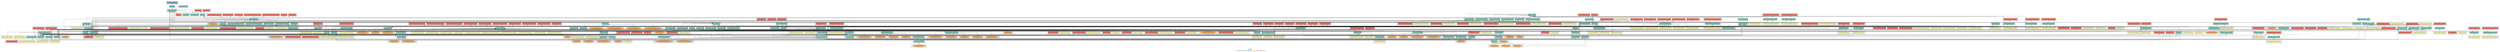 digraph dependencies { node [shape="rect", style="filled", colorscheme=set312]; ranksep=0.4; compound=false; remincross=true; splines=true; splines=ortho; rankdir=LR; rankdir=TB; rankdir=BT; label=<<table BORDER="0"> <tr> <td colspan="5" align="center"><b>Legend</b></td> </tr> <tr> <td> <table BORDER="0"> <tr> <td bgcolor="#ffffb3" width="20"></td> <td>  Declarations</td> </tr> </table> </td> <td> <table BORDER="0"> <tr> <td bgcolor="#8dd3c7" width="20"></td> <td>  Module</td> </tr> </table> </td> <td> <table BORDER="0"> <tr> <td bgcolor="#80b1d3" width="20"></td> <td>  Bootstrap</td> </tr> </table> </td> <td> <table BORDER="0"> <tr> <td bgcolor="#fdb462" width="20"></td> <td>  Providers</td> </tr> </table> </td> <td> <table BORDER="0"> <tr> <td bgcolor="#fb8072" width="20"></td> <td>  Exports</td> </tr> </table> </td> </tr></table>>; ratio=compress; fontname="sans-serif";  subgraph "cluster_AddressBookModule" { label=""; style="dotted";node [shape="folder", fillcolor=1]; subgraph cluster_AddressBookModule_declarations { style="solid";node [style="filled", shape="rect"]; node [fillcolor=2]; "AddressBookComponent"; node [fillcolor=2]; "AddressCardComponent"; }  "AddressBookComponent" -> "AddressBookModule" [style="solid", lhead="cluster_AddressBookModule" ltail="cluster_AddressBookModule_declarations"]; subgraph "cluster_AddressBookModule_AddressBookComponent_providers" { style="solid";  }  "AddressCardComponent" -> "AddressBookModule" [style="solid", lhead="cluster_AddressBookModule" ltail="cluster_AddressBookModule_declarations"]; subgraph "cluster_AddressBookModule_AddressCardComponent_providers" { style="solid";  }    subgraph cluster_AddressBookModule_imports { style="solid"; node [style="filled", fillcolor=1, shape="rect"];    "AddressFormModule" [label="AddressFormModule", shape="folder"];    "CardModule" [label="CardModule", shape="folder"];    "ConfigModule" [label="ConfigModule", shape="folder"];    "SpinnerModule" [label="SpinnerModule", shape="folder"];   }    "AddressFormModule" -> "AddressBookModule" [lhead="cluster_AddressBookModule", ltail="cluster_AddressBookModule_imports"];    "CardModule" -> "AddressBookModule" [lhead="cluster_AddressBookModule", ltail="cluster_AddressBookModule_imports"];    "ConfigModule" -> "AddressBookModule" [lhead="cluster_AddressBookModule", ltail="cluster_AddressBookModule_imports"];    "SpinnerModule" -> "AddressBookModule" [lhead="cluster_AddressBookModule", ltail="cluster_AddressBookModule_imports"];     subgraph cluster_AddressBookModule_exports { style="solid";node [style="filled", fillcolor=4, shape="rect"];"AddressBookComponent " [label="AddressBookComponent ", shape="rect"]"AddressCardComponent " [label="AddressCardComponent ", shape="rect"]}  "AddressBookModule" -> "AddressBookComponent " [style="dashed", ltail="cluster_AddressBookModule" lhead="cluster_AddressBookModule_exports"];  "AddressBookModule" -> "AddressCardComponent " [style="dashed", ltail="cluster_AddressBookModule" lhead="cluster_AddressBookModule_exports"];    subgraph cluster_AddressBookModule_bootstrap { style="solid"; node [style="filled", fillcolor=5, shape="rect"];  }    subgraph cluster_AddressBookModule_providers { style="solid"; node [style="filled", fillcolor=6, shape="rect"];    "UserService" [label="UserService", shape="oval"];   }    "UserService" -> "AddressBookModule" [lhead="cluster_AddressBookModule", ltail="cluster_AddressBookModule_providers"];     }  subgraph "cluster_AddressFormModule" { label=""; style="dotted";node [shape="folder", fillcolor=1]; subgraph cluster_AddressFormModule_declarations { style="solid";node [style="filled", shape="rect"]; node [fillcolor=2]; "AddressFormComponent"; node [fillcolor=2]; "SuggestedAddressDialogComponent"; }  "AddressFormComponent" -> "AddressFormModule" [style="solid", lhead="cluster_AddressFormModule" ltail="cluster_AddressFormModule_declarations"]; subgraph "cluster_AddressFormModule_AddressFormComponent_providers" { style="solid";  }  "SuggestedAddressDialogComponent" -> "AddressFormModule" [style="solid", lhead="cluster_AddressFormModule" ltail="cluster_AddressFormModule_declarations"]; subgraph "cluster_AddressFormModule_SuggestedAddressDialogComponent_providers" { style="solid";  }    subgraph cluster_AddressFormModule_imports { style="solid"; node [style="filled", fillcolor=1, shape="rect"];   }     subgraph cluster_AddressFormModule_exports { style="solid";node [style="filled", fillcolor=4, shape="rect"];"AddressFormComponent " [label="AddressFormComponent ", shape="rect"]}  "AddressFormModule" -> "AddressFormComponent " [style="dashed", ltail="cluster_AddressFormModule" lhead="cluster_AddressFormModule_exports"];    subgraph cluster_AddressFormModule_bootstrap { style="solid"; node [style="filled", fillcolor=5, shape="rect"];  }    subgraph cluster_AddressFormModule_providers { style="solid"; node [style="filled", fillcolor=6, shape="rect"];   }     }  subgraph "cluster_AddToCartModule" { label=""; style="dotted";node [shape="folder", fillcolor=1]; subgraph cluster_AddToCartModule_declarations { style="solid";node [style="filled", shape="rect"]; node [fillcolor=2]; "AddToCartComponent"; node [fillcolor=2]; "AddedToCartDialogComponent"; }  "AddToCartComponent" -> "AddToCartModule" [style="solid", lhead="cluster_AddToCartModule" ltail="cluster_AddToCartModule_declarations"]; subgraph "cluster_AddToCartModule_AddToCartComponent_providers" { style="solid";  }  "AddedToCartDialogComponent" -> "AddToCartModule" [style="solid", lhead="cluster_AddToCartModule" ltail="cluster_AddToCartModule_declarations"]; subgraph "cluster_AddToCartModule_AddedToCartDialogComponent_providers" { style="solid";  }    subgraph cluster_AddToCartModule_imports { style="solid"; node [style="filled", fillcolor=1, shape="rect"];    "CartSharedModule" [label="CartSharedModule", shape="folder"];    "ConfigModule" [label="ConfigModule", shape="folder"];    "SpinnerModule" [label="SpinnerModule", shape="folder"];    "UrlTranslationModule" [label="UrlTranslationModule", shape="folder"];   }    "CartSharedModule" -> "AddToCartModule" [lhead="cluster_AddToCartModule", ltail="cluster_AddToCartModule_imports"];    "ConfigModule" -> "AddToCartModule" [lhead="cluster_AddToCartModule", ltail="cluster_AddToCartModule_imports"];    "SpinnerModule" -> "AddToCartModule" [lhead="cluster_AddToCartModule", ltail="cluster_AddToCartModule_imports"];    "UrlTranslationModule" -> "AddToCartModule" [lhead="cluster_AddToCartModule", ltail="cluster_AddToCartModule_imports"];     subgraph cluster_AddToCartModule_exports { style="solid";node [style="filled", fillcolor=4, shape="rect"];"AddToCartComponent " [label="AddToCartComponent ", shape="rect"]}  "AddToCartModule" -> "AddToCartComponent " [style="dashed", ltail="cluster_AddToCartModule" lhead="cluster_AddToCartModule_exports"];    subgraph cluster_AddToCartModule_bootstrap { style="solid"; node [style="filled", fillcolor=5, shape="rect"];  }    subgraph cluster_AddToCartModule_providers { style="solid"; node [style="filled", fillcolor=6, shape="rect"];   }     }  subgraph "cluster_AppModule" { label=""; style="dotted";node [shape="folder", fillcolor=1]; subgraph cluster_AppModule_declarations { style="solid";node [style="filled", shape="rect"]; }    subgraph cluster_AppModule_imports { style="solid"; node [style="filled", fillcolor=1, shape="rect"];    "StorefrontModule" [label="StorefrontModule", shape="folder"];   }    "StorefrontModule" -> "AppModule" [lhead="cluster_AppModule", ltail="cluster_AppModule_imports"];     subgraph cluster_AppModule_exports { style="solid";node [style="filled", fillcolor=4, shape="rect"];}    subgraph cluster_AppModule_bootstrap { style="solid"; node [style="filled", fillcolor=5, shape="rect"];  "StorefrontComponent " [label="StorefrontComponent ", shape="rect"]  }  "AppModule" -> "StorefrontComponent " [style="dotted", lhead="cluster_AppModule_bootstrap" ltail="cluster_AppModule"];    subgraph cluster_AppModule_providers { style="solid"; node [style="filled", fillcolor=6, shape="rect"];   }     }  subgraph "cluster_AppServerModule" { label=""; style="dotted";node [shape="folder", fillcolor=1]; subgraph cluster_AppServerModule_declarations { style="solid";node [style="filled", shape="rect"]; }    subgraph cluster_AppServerModule_imports { style="solid"; node [style="filled", fillcolor=1, shape="rect"];    "AppModule" [label="AppModule", shape="folder"];   }    "AppModule" -> "AppServerModule" [lhead="cluster_AppServerModule", ltail="cluster_AppServerModule_imports"];     subgraph cluster_AppServerModule_exports { style="solid";node [style="filled", fillcolor=4, shape="rect"];}    subgraph cluster_AppServerModule_bootstrap { style="solid"; node [style="filled", fillcolor=5, shape="rect"];  "StorefrontComponent " [label="StorefrontComponent ", shape="rect"]  }  "AppServerModule" -> "StorefrontComponent " [style="dotted", lhead="cluster_AppServerModule_bootstrap" ltail="cluster_AppServerModule"];    subgraph cluster_AppServerModule_providers { style="solid"; node [style="filled", fillcolor=6, shape="rect"];   }     }  subgraph "cluster_AuthModule" { label=""; style="dotted";node [shape="folder", fillcolor=1]; subgraph cluster_AuthModule_declarations { style="solid";node [style="filled", shape="rect"]; }    subgraph cluster_AuthModule_imports { style="solid"; node [style="filled", fillcolor=1, shape="rect"];    "AuthStoreModule" [label="AuthStoreModule", shape="folder"];    "ConfigModule" [label="ConfigModule", shape="folder"];    "RoutingModule" [label="RoutingModule", shape="folder"];   }    "AuthStoreModule" -> "AuthModule" [lhead="cluster_AuthModule", ltail="cluster_AuthModule_imports"];    "ConfigModule" -> "AuthModule" [lhead="cluster_AuthModule", ltail="cluster_AuthModule_imports"];    "RoutingModule" -> "AuthModule" [lhead="cluster_AuthModule", ltail="cluster_AuthModule_imports"];     subgraph cluster_AuthModule_exports { style="solid";node [style="filled", fillcolor=4, shape="rect"];}    subgraph cluster_AuthModule_bootstrap { style="solid"; node [style="filled", fillcolor=5, shape="rect"];  }    subgraph cluster_AuthModule_providers { style="solid"; node [style="filled", fillcolor=6, shape="rect"];    "ClientAuthenticationTokenService" [label="ClientAuthenticationTokenService", shape="oval"];    "ClientErrorHandlingService" [label="ClientErrorHandlingService", shape="oval"];    "UserAuthenticationTokenService" [label="UserAuthenticationTokenService", shape="oval"];    "UserErrorHandlingService" [label="UserErrorHandlingService", shape="oval"];   }    "ClientAuthenticationTokenService" -> "AuthModule" [lhead="cluster_AuthModule", ltail="cluster_AuthModule_providers"];    "ClientErrorHandlingService" -> "AuthModule" [lhead="cluster_AuthModule", ltail="cluster_AuthModule_providers"];    "UserAuthenticationTokenService" -> "AuthModule" [lhead="cluster_AuthModule", ltail="cluster_AuthModule_providers"];    "UserErrorHandlingService" -> "AuthModule" [lhead="cluster_AuthModule", ltail="cluster_AuthModule_providers"];     }  subgraph "cluster_AuthStoreModule" { label=""; style="dotted";node [shape="folder", fillcolor=1]; subgraph cluster_AuthStoreModule_declarations { style="solid";node [style="filled", shape="rect"]; }    subgraph cluster_AuthStoreModule_imports { style="solid"; node [style="filled", fillcolor=1, shape="rect"];    "ConfigModule" [label="ConfigModule", shape="folder"];    "StateModule" [label="StateModule", shape="folder"];   }    "ConfigModule" -> "AuthStoreModule" [lhead="cluster_AuthStoreModule", ltail="cluster_AuthStoreModule_imports"];    "StateModule" -> "AuthStoreModule" [lhead="cluster_AuthStoreModule", ltail="cluster_AuthStoreModule_imports"];     subgraph cluster_AuthStoreModule_exports { style="solid";node [style="filled", fillcolor=4, shape="rect"];}    subgraph cluster_AuthStoreModule_bootstrap { style="solid"; node [style="filled", fillcolor=5, shape="rect"];  }    subgraph cluster_AuthStoreModule_providers { style="solid"; node [style="filled", fillcolor=6, shape="rect"];   }     }  subgraph "cluster_BannerModule" { label=""; style="dotted";node [shape="folder", fillcolor=1]; subgraph cluster_BannerModule_declarations { style="solid";node [style="filled", shape="rect"]; node [fillcolor=2]; "BannerComponent"; node [fillcolor=2]; "ResponsiveBannerComponent"; }  "BannerComponent" -> "BannerModule" [style="solid", lhead="cluster_BannerModule" ltail="cluster_BannerModule_declarations"]; subgraph "cluster_BannerModule_BannerComponent_providers" { style="solid";  }  "ResponsiveBannerComponent" -> "BannerModule" [style="solid", lhead="cluster_BannerModule" ltail="cluster_BannerModule_declarations"]; subgraph "cluster_BannerModule_ResponsiveBannerComponent_providers" { style="solid";  }    subgraph cluster_BannerModule_imports { style="solid"; node [style="filled", fillcolor=1, shape="rect"];    "ConfigModule" [label="ConfigModule", shape="folder"];    "GenericLinkModule" [label="GenericLinkModule", shape="folder"];    "UrlTranslationModule" [label="UrlTranslationModule", shape="folder"];   }    "ConfigModule" -> "BannerModule" [lhead="cluster_BannerModule", ltail="cluster_BannerModule_imports"];    "GenericLinkModule" -> "BannerModule" [lhead="cluster_BannerModule", ltail="cluster_BannerModule_imports"];    "UrlTranslationModule" -> "BannerModule" [lhead="cluster_BannerModule", ltail="cluster_BannerModule_imports"];     subgraph cluster_BannerModule_exports { style="solid";node [style="filled", fillcolor=4, shape="rect"];"BannerComponent " [label="BannerComponent ", shape="rect"]"ResponsiveBannerComponent " [label="ResponsiveBannerComponent ", shape="rect"]}  "BannerModule" -> "BannerComponent " [style="dashed", ltail="cluster_BannerModule" lhead="cluster_BannerModule_exports"];  "BannerModule" -> "ResponsiveBannerComponent " [style="dashed", ltail="cluster_BannerModule" lhead="cluster_BannerModule_exports"];    subgraph cluster_BannerModule_bootstrap { style="solid"; node [style="filled", fillcolor=5, shape="rect"];  }    subgraph cluster_BannerModule_providers { style="solid"; node [style="filled", fillcolor=6, shape="rect"];   }     }  subgraph "cluster_BillingAddressFormModule" { label=""; style="dotted";node [shape="folder", fillcolor=1]; subgraph cluster_BillingAddressFormModule_declarations { style="solid";node [style="filled", shape="rect"]; node [fillcolor=2]; "BillingAddressFormComponent"; }  "BillingAddressFormComponent" -> "BillingAddressFormModule" [style="solid", lhead="cluster_BillingAddressFormModule" ltail="cluster_BillingAddressFormModule_declarations"]; subgraph "cluster_BillingAddressFormModule_BillingAddressFormComponent_providers" { style="solid";  }    subgraph cluster_BillingAddressFormModule_imports { style="solid"; node [style="filled", fillcolor=1, shape="rect"];   }     subgraph cluster_BillingAddressFormModule_exports { style="solid";node [style="filled", fillcolor=4, shape="rect"];"BillingAddressFormComponent " [label="BillingAddressFormComponent ", shape="rect"]}  "BillingAddressFormModule" -> "BillingAddressFormComponent " [style="dashed", ltail="cluster_BillingAddressFormModule" lhead="cluster_BillingAddressFormModule_exports"];    subgraph cluster_BillingAddressFormModule_bootstrap { style="solid"; node [style="filled", fillcolor=5, shape="rect"];  }    subgraph cluster_BillingAddressFormModule_providers { style="solid"; node [style="filled", fillcolor=6, shape="rect"];   }     }  subgraph "cluster_BootstrapModule" { label=""; style="dotted";node [shape="folder", fillcolor=1]; subgraph cluster_BootstrapModule_declarations { style="solid";node [style="filled", shape="rect"]; }    subgraph cluster_BootstrapModule_imports { style="solid"; node [style="filled", fillcolor=1, shape="rect"];   }     subgraph cluster_BootstrapModule_exports { style="solid";node [style="filled", fillcolor=4, shape="rect"];}    subgraph cluster_BootstrapModule_bootstrap { style="solid"; node [style="filled", fillcolor=5, shape="rect"];  }    subgraph cluster_BootstrapModule_providers { style="solid"; node [style="filled", fillcolor=6, shape="rect"];   }     }  subgraph "cluster_BreadcrumbModule" { label=""; style="dotted";node [shape="folder", fillcolor=1]; subgraph cluster_BreadcrumbModule_declarations { style="solid";node [style="filled", shape="rect"]; node [fillcolor=2]; "BreadcrumbComponent"; }  "BreadcrumbComponent" -> "BreadcrumbModule" [style="solid", lhead="cluster_BreadcrumbModule" ltail="cluster_BreadcrumbModule_declarations"]; subgraph "cluster_BreadcrumbModule_BreadcrumbComponent_providers" { style="solid";  }    subgraph cluster_BreadcrumbModule_imports { style="solid"; node [style="filled", fillcolor=1, shape="rect"];    "ConfigModule" [label="ConfigModule", shape="folder"];   }    "ConfigModule" -> "BreadcrumbModule" [lhead="cluster_BreadcrumbModule", ltail="cluster_BreadcrumbModule_imports"];     subgraph cluster_BreadcrumbModule_exports { style="solid";node [style="filled", fillcolor=4, shape="rect"];"BreadcrumbComponent " [label="BreadcrumbComponent ", shape="rect"]}  "BreadcrumbModule" -> "BreadcrumbComponent " [style="dashed", ltail="cluster_BreadcrumbModule" lhead="cluster_BreadcrumbModule_exports"];    subgraph cluster_BreadcrumbModule_bootstrap { style="solid"; node [style="filled", fillcolor=5, shape="rect"];  }    subgraph cluster_BreadcrumbModule_providers { style="solid"; node [style="filled", fillcolor=6, shape="rect"];   }     }  subgraph "cluster_CardModule" { label=""; style="dotted";node [shape="folder", fillcolor=1]; subgraph cluster_CardModule_declarations { style="solid";node [style="filled", shape="rect"]; node [fillcolor=2]; "CardComponent"; }  "CardComponent" -> "CardModule" [style="solid", lhead="cluster_CardModule" ltail="cluster_CardModule_declarations"]; subgraph "cluster_CardModule_CardComponent_providers" { style="solid";  }    subgraph cluster_CardModule_imports { style="solid"; node [style="filled", fillcolor=1, shape="rect"];   }     subgraph cluster_CardModule_exports { style="solid";node [style="filled", fillcolor=4, shape="rect"];"CardComponent " [label="CardComponent ", shape="rect"]}  "CardModule" -> "CardComponent " [style="dashed", ltail="cluster_CardModule" lhead="cluster_CardModule_exports"];    subgraph cluster_CardModule_bootstrap { style="solid"; node [style="filled", fillcolor=5, shape="rect"];  }    subgraph cluster_CardModule_providers { style="solid"; node [style="filled", fillcolor=6, shape="rect"];   }     }  subgraph "cluster_CartComponentModule" { label=""; style="dotted";node [shape="folder", fillcolor=1]; subgraph cluster_CartComponentModule_declarations { style="solid";node [style="filled", shape="rect"]; }    subgraph cluster_CartComponentModule_imports { style="solid"; node [style="filled", fillcolor=1, shape="rect"];    "AddToCartModule" [label="AddToCartModule", shape="folder"];    "CartDetailsModule" [label="CartDetailsModule", shape="folder"];    "CartModule" [label="CartModule", shape="folder"];    "CartSharedModule" [label="CartSharedModule", shape="folder"];   }    "AddToCartModule" -> "CartComponentModule" [lhead="cluster_CartComponentModule", ltail="cluster_CartComponentModule_imports"];    "CartDetailsModule" -> "CartComponentModule" [lhead="cluster_CartComponentModule", ltail="cluster_CartComponentModule_imports"];    "CartModule" -> "CartComponentModule" [lhead="cluster_CartComponentModule", ltail="cluster_CartComponentModule_imports"];    "CartSharedModule" -> "CartComponentModule" [lhead="cluster_CartComponentModule", ltail="cluster_CartComponentModule_imports"];     subgraph cluster_CartComponentModule_exports { style="solid";node [style="filled", fillcolor=4, shape="rect"];"AddToCartModule " [label="AddToCartModule ", shape="rect"]"CartDetailsModule " [label="CartDetailsModule ", shape="rect"]"CartSharedModule " [label="CartSharedModule ", shape="rect"]}  "CartComponentModule" -> "AddToCartModule " [style="dashed", ltail="cluster_CartComponentModule" lhead="cluster_CartComponentModule_exports"];  "CartComponentModule" -> "CartDetailsModule " [style="dashed", ltail="cluster_CartComponentModule" lhead="cluster_CartComponentModule_exports"];  "CartComponentModule" -> "CartSharedModule " [style="dashed", ltail="cluster_CartComponentModule" lhead="cluster_CartComponentModule_exports"];    subgraph cluster_CartComponentModule_bootstrap { style="solid"; node [style="filled", fillcolor=5, shape="rect"];  }    subgraph cluster_CartComponentModule_providers { style="solid"; node [style="filled", fillcolor=6, shape="rect"];   }     }  subgraph "cluster_CartDetailsModule" { label=""; style="dotted";node [shape="folder", fillcolor=1]; subgraph cluster_CartDetailsModule_declarations { style="solid";node [style="filled", shape="rect"]; node [fillcolor=2]; "CartDetailsComponent"; }  "CartDetailsComponent" -> "CartDetailsModule" [style="solid", lhead="cluster_CartDetailsModule" ltail="cluster_CartDetailsModule_declarations"]; subgraph "cluster_CartDetailsModule_CartDetailsComponent_providers" { style="solid";  }    subgraph cluster_CartDetailsModule_imports { style="solid"; node [style="filled", fillcolor=1, shape="rect"];    "CartSharedModule" [label="CartSharedModule", shape="folder"];    "UrlTranslationModule" [label="UrlTranslationModule", shape="folder"];   }    "CartSharedModule" -> "CartDetailsModule" [lhead="cluster_CartDetailsModule", ltail="cluster_CartDetailsModule_imports"];    "UrlTranslationModule" -> "CartDetailsModule" [lhead="cluster_CartDetailsModule", ltail="cluster_CartDetailsModule_imports"];     subgraph cluster_CartDetailsModule_exports { style="solid";node [style="filled", fillcolor=4, shape="rect"];"CartDetailsComponent " [label="CartDetailsComponent ", shape="rect"]}  "CartDetailsModule" -> "CartDetailsComponent " [style="dashed", ltail="cluster_CartDetailsModule" lhead="cluster_CartDetailsModule_exports"];    subgraph cluster_CartDetailsModule_bootstrap { style="solid"; node [style="filled", fillcolor=5, shape="rect"];  }    subgraph cluster_CartDetailsModule_providers { style="solid"; node [style="filled", fillcolor=6, shape="rect"];   }     }  subgraph "cluster_CartModule" { label=""; style="dotted";node [shape="folder", fillcolor=1]; subgraph cluster_CartModule_declarations { style="solid";node [style="filled", shape="rect"]; }    subgraph cluster_CartModule_imports { style="solid"; node [style="filled", fillcolor=1, shape="rect"];    "CartOccModule" [label="CartOccModule", shape="folder"];    "CartStoreModule" [label="CartStoreModule", shape="folder"];   }    "CartOccModule" -> "CartModule" [lhead="cluster_CartModule", ltail="cluster_CartModule_imports"];    "CartStoreModule" -> "CartModule" [lhead="cluster_CartModule", ltail="cluster_CartModule_imports"];     subgraph cluster_CartModule_exports { style="solid";node [style="filled", fillcolor=4, shape="rect"];}    subgraph cluster_CartModule_bootstrap { style="solid"; node [style="filled", fillcolor=5, shape="rect"];  }    subgraph cluster_CartModule_providers { style="solid"; node [style="filled", fillcolor=6, shape="rect"];    "CartDataService" [label="CartDataService", shape="oval"];    "CartService" [label="CartService", shape="oval"];   }    "CartDataService" -> "CartModule" [lhead="cluster_CartModule", ltail="cluster_CartModule_providers"];    "CartService" -> "CartModule" [lhead="cluster_CartModule", ltail="cluster_CartModule_providers"];     }  subgraph "cluster_CartOccModule" { label=""; style="dotted";node [shape="folder", fillcolor=1]; subgraph cluster_CartOccModule_declarations { style="solid";node [style="filled", shape="rect"]; }    subgraph cluster_CartOccModule_imports { style="solid"; node [style="filled", fillcolor=1, shape="rect"];    "OccModule" [label="OccModule", shape="folder"];   }    "OccModule" -> "CartOccModule" [lhead="cluster_CartOccModule", ltail="cluster_CartOccModule_imports"];     subgraph cluster_CartOccModule_exports { style="solid";node [style="filled", fillcolor=4, shape="rect"];}    subgraph cluster_CartOccModule_bootstrap { style="solid"; node [style="filled", fillcolor=5, shape="rect"];  }    subgraph cluster_CartOccModule_providers { style="solid"; node [style="filled", fillcolor=6, shape="rect"];    "OccCartService" [label="OccCartService", shape="oval"];   }    "OccCartService" -> "CartOccModule" [lhead="cluster_CartOccModule", ltail="cluster_CartOccModule_providers"];     }  subgraph "cluster_CartPageModule" { label=""; style="dotted";node [shape="folder", fillcolor=1]; subgraph cluster_CartPageModule_declarations { style="solid";node [style="filled", shape="rect"]; node [fillcolor=2]; "CartPageComponent"; }  "CartPageComponent" -> "CartPageModule" [style="solid", lhead="cluster_CartPageModule" ltail="cluster_CartPageModule_declarations"]; subgraph "cluster_CartPageModule_CartPageComponent_providers" { style="solid";  }    subgraph cluster_CartPageModule_imports { style="solid"; node [style="filled", fillcolor=1, shape="rect"];    "CartDetailsModule" [label="CartDetailsModule", shape="folder"];    "CmsModule" [label="CmsModule", shape="folder"];    "OutletRefModule" [label="OutletRefModule", shape="folder"];    "PageLayoutModule" [label="PageLayoutModule", shape="folder"];   }    "CartDetailsModule" -> "CartPageModule" [lhead="cluster_CartPageModule", ltail="cluster_CartPageModule_imports"];    "CmsModule" -> "CartPageModule" [lhead="cluster_CartPageModule", ltail="cluster_CartPageModule_imports"];    "OutletRefModule" -> "CartPageModule" [lhead="cluster_CartPageModule", ltail="cluster_CartPageModule_imports"];    "PageLayoutModule" -> "CartPageModule" [lhead="cluster_CartPageModule", ltail="cluster_CartPageModule_imports"];     subgraph cluster_CartPageModule_exports { style="solid";node [style="filled", fillcolor=4, shape="rect"];}    subgraph cluster_CartPageModule_bootstrap { style="solid"; node [style="filled", fillcolor=5, shape="rect"];  }    subgraph cluster_CartPageModule_providers { style="solid"; node [style="filled", fillcolor=6, shape="rect"];   }     }  subgraph "cluster_CartSharedModule" { label=""; style="dotted";node [shape="folder", fillcolor=1]; subgraph cluster_CartSharedModule_declarations { style="solid";node [style="filled", shape="rect"]; node [fillcolor=2]; "CartItemComponent"; node [fillcolor=2]; "CartItemListComponent"; node [fillcolor=2]; "OrderSummaryComponent"; }  "CartItemComponent" -> "CartSharedModule" [style="solid", lhead="cluster_CartSharedModule" ltail="cluster_CartSharedModule_declarations"]; subgraph "cluster_CartSharedModule_CartItemComponent_providers" { style="solid";  }  "CartItemListComponent" -> "CartSharedModule" [style="solid", lhead="cluster_CartSharedModule" ltail="cluster_CartSharedModule_declarations"]; subgraph "cluster_CartSharedModule_CartItemListComponent_providers" { style="solid";  }  "OrderSummaryComponent" -> "CartSharedModule" [style="solid", lhead="cluster_CartSharedModule" ltail="cluster_CartSharedModule_declarations"]; subgraph "cluster_CartSharedModule_OrderSummaryComponent_providers" { style="solid";  }    subgraph cluster_CartSharedModule_imports { style="solid"; node [style="filled", fillcolor=1, shape="rect"];    "UrlTranslationModule" [label="UrlTranslationModule", shape="folder"];   }    "UrlTranslationModule" -> "CartSharedModule" [lhead="cluster_CartSharedModule", ltail="cluster_CartSharedModule_imports"];     subgraph cluster_CartSharedModule_exports { style="solid";node [style="filled", fillcolor=4, shape="rect"];"CartItemComponent " [label="CartItemComponent ", shape="rect"]"CartItemListComponent " [label="CartItemListComponent ", shape="rect"]"OrderSummaryComponent " [label="OrderSummaryComponent ", shape="rect"]}  "CartSharedModule" -> "CartItemComponent " [style="dashed", ltail="cluster_CartSharedModule" lhead="cluster_CartSharedModule_exports"];  "CartSharedModule" -> "CartItemListComponent " [style="dashed", ltail="cluster_CartSharedModule" lhead="cluster_CartSharedModule_exports"];  "CartSharedModule" -> "OrderSummaryComponent " [style="dashed", ltail="cluster_CartSharedModule" lhead="cluster_CartSharedModule_exports"];    subgraph cluster_CartSharedModule_bootstrap { style="solid"; node [style="filled", fillcolor=5, shape="rect"];  }    subgraph cluster_CartSharedModule_providers { style="solid"; node [style="filled", fillcolor=6, shape="rect"];   }     }  subgraph "cluster_CartStoreModule" { label=""; style="dotted";node [shape="folder", fillcolor=1]; subgraph cluster_CartStoreModule_declarations { style="solid";node [style="filled", shape="rect"]; }    subgraph cluster_CartStoreModule_imports { style="solid"; node [style="filled", fillcolor=1, shape="rect"];    "CartOccModule" [label="CartOccModule", shape="folder"];   }    "CartOccModule" -> "CartStoreModule" [lhead="cluster_CartStoreModule", ltail="cluster_CartStoreModule_imports"];     subgraph cluster_CartStoreModule_exports { style="solid";node [style="filled", fillcolor=4, shape="rect"];}    subgraph cluster_CartStoreModule_bootstrap { style="solid"; node [style="filled", fillcolor=5, shape="rect"];  }    subgraph cluster_CartStoreModule_providers { style="solid"; node [style="filled", fillcolor=6, shape="rect"];   }     }  subgraph "cluster_CategoryNavigationModule" { label=""; style="dotted";node [shape="folder", fillcolor=1]; subgraph cluster_CategoryNavigationModule_declarations { style="solid";node [style="filled", shape="rect"]; node [fillcolor=2]; "CategoryNavigationComponent"; }  "CategoryNavigationComponent" -> "CategoryNavigationModule" [style="solid", lhead="cluster_CategoryNavigationModule" ltail="cluster_CategoryNavigationModule_declarations"]; subgraph "cluster_CategoryNavigationModule_CategoryNavigationComponent_providers" { style="solid";  }    subgraph cluster_CategoryNavigationModule_imports { style="solid"; node [style="filled", fillcolor=1, shape="rect"];    "BootstrapModule" [label="BootstrapModule", shape="folder"];    "ConfigModule" [label="ConfigModule", shape="folder"];    "NavigationModule" [label="NavigationModule", shape="folder"];   }    "BootstrapModule" -> "CategoryNavigationModule" [lhead="cluster_CategoryNavigationModule", ltail="cluster_CategoryNavigationModule_imports"];    "ConfigModule" -> "CategoryNavigationModule" [lhead="cluster_CategoryNavigationModule", ltail="cluster_CategoryNavigationModule_imports"];    "NavigationModule" -> "CategoryNavigationModule" [lhead="cluster_CategoryNavigationModule", ltail="cluster_CategoryNavigationModule_imports"];     subgraph cluster_CategoryNavigationModule_exports { style="solid";node [style="filled", fillcolor=4, shape="rect"];"CategoryNavigationComponent " [label="CategoryNavigationComponent ", shape="rect"]}  "CategoryNavigationModule" -> "CategoryNavigationComponent " [style="dashed", ltail="cluster_CategoryNavigationModule" lhead="cluster_CategoryNavigationModule_exports"];    subgraph cluster_CategoryNavigationModule_bootstrap { style="solid"; node [style="filled", fillcolor=5, shape="rect"];  }    subgraph cluster_CategoryNavigationModule_providers { style="solid"; node [style="filled", fillcolor=6, shape="rect"];   }     }  subgraph "cluster_CategoryPageModule" { label=""; style="dotted";node [shape="folder", fillcolor=1]; subgraph cluster_CategoryPageModule_declarations { style="solid";node [style="filled", shape="rect"]; node [fillcolor=2]; "CategoryPageComponent"; }  "CategoryPageComponent" -> "CategoryPageModule" [style="solid", lhead="cluster_CategoryPageModule" ltail="cluster_CategoryPageModule_declarations"]; subgraph "cluster_CategoryPageModule_CategoryPageComponent_providers" { style="solid";  }    subgraph cluster_CategoryPageModule_imports { style="solid"; node [style="filled", fillcolor=1, shape="rect"];    "OutletRefModule" [label="OutletRefModule", shape="folder"];    "PageLayoutModule" [label="PageLayoutModule", shape="folder"];    "ProductListModule" [label="ProductListModule", shape="folder"];   }    "OutletRefModule" -> "CategoryPageModule" [lhead="cluster_CategoryPageModule", ltail="cluster_CategoryPageModule_imports"];    "PageLayoutModule" -> "CategoryPageModule" [lhead="cluster_CategoryPageModule", ltail="cluster_CategoryPageModule_imports"];    "ProductListModule" -> "CategoryPageModule" [lhead="cluster_CategoryPageModule", ltail="cluster_CategoryPageModule_imports"];     subgraph cluster_CategoryPageModule_exports { style="solid";node [style="filled", fillcolor=4, shape="rect"];}    subgraph cluster_CategoryPageModule_bootstrap { style="solid"; node [style="filled", fillcolor=5, shape="rect"];  }    subgraph cluster_CategoryPageModule_providers { style="solid"; node [style="filled", fillcolor=6, shape="rect"];   }     }  subgraph "cluster_CheckoutComponentModule" { label=""; style="dotted";node [shape="folder", fillcolor=1]; subgraph cluster_CheckoutComponentModule_declarations { style="solid";node [style="filled", shape="rect"]; }    subgraph cluster_CheckoutComponentModule_imports { style="solid"; node [style="filled", fillcolor=1, shape="rect"];    "CheckoutModule" [label="CheckoutModule", shape="folder"];    "MultiStepCheckoutModule" [label="MultiStepCheckoutModule", shape="folder"];   }    "CheckoutModule" -> "CheckoutComponentModule" [lhead="cluster_CheckoutComponentModule", ltail="cluster_CheckoutComponentModule_imports"];    "MultiStepCheckoutModule" -> "CheckoutComponentModule" [lhead="cluster_CheckoutComponentModule", ltail="cluster_CheckoutComponentModule_imports"];     subgraph cluster_CheckoutComponentModule_exports { style="solid";node [style="filled", fillcolor=4, shape="rect"];}    subgraph cluster_CheckoutComponentModule_bootstrap { style="solid"; node [style="filled", fillcolor=5, shape="rect"];  }    subgraph cluster_CheckoutComponentModule_providers { style="solid"; node [style="filled", fillcolor=6, shape="rect"];   }     }  subgraph "cluster_CheckoutModule" { label=""; style="dotted";node [shape="folder", fillcolor=1]; subgraph cluster_CheckoutModule_declarations { style="solid";node [style="filled", shape="rect"]; }    subgraph cluster_CheckoutModule_imports { style="solid"; node [style="filled", fillcolor=1, shape="rect"];    "CheckoutStoreModule" [label="CheckoutStoreModule", shape="folder"];   }    "CheckoutStoreModule" -> "CheckoutModule" [lhead="cluster_CheckoutModule", ltail="cluster_CheckoutModule_imports"];     subgraph cluster_CheckoutModule_exports { style="solid";node [style="filled", fillcolor=4, shape="rect"];}    subgraph cluster_CheckoutModule_bootstrap { style="solid"; node [style="filled", fillcolor=5, shape="rect"];  }    subgraph cluster_CheckoutModule_providers { style="solid"; node [style="filled", fillcolor=6, shape="rect"];    "CheckoutService" [label="CheckoutService", shape="oval"];   }    "CheckoutService" -> "CheckoutModule" [lhead="cluster_CheckoutModule", ltail="cluster_CheckoutModule_providers"];     }  subgraph "cluster_CheckoutStoreModule" { label=""; style="dotted";node [shape="folder", fillcolor=1]; subgraph cluster_CheckoutStoreModule_declarations { style="solid";node [style="filled", shape="rect"]; }    subgraph cluster_CheckoutStoreModule_imports { style="solid"; node [style="filled", fillcolor=1, shape="rect"];   }     subgraph cluster_CheckoutStoreModule_exports { style="solid";node [style="filled", fillcolor=4, shape="rect"];}    subgraph cluster_CheckoutStoreModule_bootstrap { style="solid"; node [style="filled", fillcolor=5, shape="rect"];  }    subgraph cluster_CheckoutStoreModule_providers { style="solid"; node [style="filled", fillcolor=6, shape="rect"];   }     }  subgraph "cluster_CmsLibModule" { label=""; style="dotted";node [shape="folder", fillcolor=1]; subgraph cluster_CmsLibModule_declarations { style="solid";node [style="filled", shape="rect"]; }    subgraph cluster_CmsLibModule_imports { style="solid"; node [style="filled", fillcolor=1, shape="rect"];    "AddressBookModule" [label="AddressBookModule", shape="folder"];    "BannerModule" [label="BannerModule", shape="folder"];    "CategoryNavigationModule" [label="CategoryNavigationModule", shape="folder"];    "CmsParagraphModule" [label="CmsParagraphModule", shape="folder"];    "FooterNavigationModule" [label="FooterNavigationModule", shape="folder"];    "LinkModule" [label="LinkModule", shape="folder"];    "MiniCartModule" [label="MiniCartModule", shape="folder"];    "NavigationModule" [label="NavigationModule", shape="folder"];    "ProductCarouselModule" [label="ProductCarouselModule", shape="folder"];    "SearchBoxModule" [label="SearchBoxModule", shape="folder"];    "SiteContextSelectorModule" [label="SiteContextSelectorModule", shape="folder"];   }    "AddressBookModule" -> "CmsLibModule" [lhead="cluster_CmsLibModule", ltail="cluster_CmsLibModule_imports"];    "BannerModule" -> "CmsLibModule" [lhead="cluster_CmsLibModule", ltail="cluster_CmsLibModule_imports"];    "CategoryNavigationModule" -> "CmsLibModule" [lhead="cluster_CmsLibModule", ltail="cluster_CmsLibModule_imports"];    "CmsParagraphModule" -> "CmsLibModule" [lhead="cluster_CmsLibModule", ltail="cluster_CmsLibModule_imports"];    "FooterNavigationModule" -> "CmsLibModule" [lhead="cluster_CmsLibModule", ltail="cluster_CmsLibModule_imports"];    "LinkModule" -> "CmsLibModule" [lhead="cluster_CmsLibModule", ltail="cluster_CmsLibModule_imports"];    "MiniCartModule" -> "CmsLibModule" [lhead="cluster_CmsLibModule", ltail="cluster_CmsLibModule_imports"];    "NavigationModule" -> "CmsLibModule" [lhead="cluster_CmsLibModule", ltail="cluster_CmsLibModule_imports"];    "ProductCarouselModule" -> "CmsLibModule" [lhead="cluster_CmsLibModule", ltail="cluster_CmsLibModule_imports"];    "SearchBoxModule" -> "CmsLibModule" [lhead="cluster_CmsLibModule", ltail="cluster_CmsLibModule_imports"];    "SiteContextSelectorModule" -> "CmsLibModule" [lhead="cluster_CmsLibModule", ltail="cluster_CmsLibModule_imports"];     subgraph cluster_CmsLibModule_exports { style="solid";node [style="filled", fillcolor=4, shape="rect"];}    subgraph cluster_CmsLibModule_bootstrap { style="solid"; node [style="filled", fillcolor=5, shape="rect"];  }    subgraph cluster_CmsLibModule_providers { style="solid"; node [style="filled", fillcolor=6, shape="rect"];   }     }  subgraph "cluster_CmsModule" { label=""; style="dotted";node [shape="folder", fillcolor=1]; subgraph cluster_CmsModule_declarations { style="solid";node [style="filled", shape="rect"]; }    subgraph cluster_CmsModule_imports { style="solid"; node [style="filled", fillcolor=1, shape="rect"];    "CmsOccModule" [label="CmsOccModule", shape="folder"];    "CmsStoreModule" [label="CmsStoreModule", shape="folder"];   }    "CmsOccModule" -> "CmsModule" [lhead="cluster_CmsModule", ltail="cluster_CmsModule_imports"];    "CmsStoreModule" -> "CmsModule" [lhead="cluster_CmsModule", ltail="cluster_CmsModule_imports"];     subgraph cluster_CmsModule_exports { style="solid";node [style="filled", fillcolor=4, shape="rect"];}    subgraph cluster_CmsModule_bootstrap { style="solid"; node [style="filled", fillcolor=5, shape="rect"];  }    subgraph cluster_CmsModule_providers { style="solid"; node [style="filled", fillcolor=6, shape="rect"];    "CmsService" [label="CmsService", shape="oval"];   }    "CmsService" -> "CmsModule" [lhead="cluster_CmsModule", ltail="cluster_CmsModule_providers"];     }  subgraph "cluster_CmsModule" { label=""; style="dotted";node [shape="folder", fillcolor=1]; subgraph cluster_CmsModule_declarations { style="solid";node [style="filled", shape="rect"]; node [fillcolor=2]; "ComponentWrapperDirective"; node [fillcolor=2]; "DynamicSlotComponent"; }  "ComponentWrapperDirective" -> "CmsModule" [style="solid", lhead="cluster_CmsModule" ltail="cluster_CmsModule_declarations"]; subgraph "cluster_CmsModule_ComponentWrapperDirective_providers" { style="solid";  }  "DynamicSlotComponent" -> "CmsModule" [style="solid", lhead="cluster_CmsModule" ltail="cluster_CmsModule_declarations"]; subgraph "cluster_CmsModule_DynamicSlotComponent_providers" { style="solid";  }    subgraph cluster_CmsModule_imports { style="solid"; node [style="filled", fillcolor=1, shape="rect"];    "ConfigModule" [label="ConfigModule", shape="folder"];    "OutletModule" [label="OutletModule", shape="folder"];   }    "ConfigModule" -> "CmsModule" [lhead="cluster_CmsModule", ltail="cluster_CmsModule_imports"];    "OutletModule" -> "CmsModule" [lhead="cluster_CmsModule", ltail="cluster_CmsModule_imports"];     subgraph cluster_CmsModule_exports { style="solid";node [style="filled", fillcolor=4, shape="rect"];"ComponentWrapperDirective " [label="ComponentWrapperDirective ", shape="rect"]"DynamicSlotComponent " [label="DynamicSlotComponent ", shape="rect"]"OutletDirective " [label="OutletDirective ", shape="rect"]}  "CmsModule" -> "ComponentWrapperDirective " [style="dashed", ltail="cluster_CmsModule" lhead="cluster_CmsModule_exports"];  "CmsModule" -> "DynamicSlotComponent " [style="dashed", ltail="cluster_CmsModule" lhead="cluster_CmsModule_exports"];  "CmsModule" -> "OutletDirective " [style="dashed", ltail="cluster_CmsModule" lhead="cluster_CmsModule_exports"];    subgraph cluster_CmsModule_bootstrap { style="solid"; node [style="filled", fillcolor=5, shape="rect"];  }    subgraph cluster_CmsModule_providers { style="solid"; node [style="filled", fillcolor=6, shape="rect"];   }     }  subgraph "cluster_CmsOccModule" { label=""; style="dotted";node [shape="folder", fillcolor=1]; subgraph cluster_CmsOccModule_declarations { style="solid";node [style="filled", shape="rect"]; }    subgraph cluster_CmsOccModule_imports { style="solid"; node [style="filled", fillcolor=1, shape="rect"];   }     subgraph cluster_CmsOccModule_exports { style="solid";node [style="filled", fillcolor=4, shape="rect"];}    subgraph cluster_CmsOccModule_bootstrap { style="solid"; node [style="filled", fillcolor=5, shape="rect"];  }    subgraph cluster_CmsOccModule_providers { style="solid"; node [style="filled", fillcolor=6, shape="rect"];    "ComponentMapperService" [label="ComponentMapperService", shape="oval"];    "DefaultPageService" [label="DefaultPageService", shape="oval"];    "OccCmsService" [label="OccCmsService", shape="oval"];   }    "ComponentMapperService" -> "CmsOccModule" [lhead="cluster_CmsOccModule", ltail="cluster_CmsOccModule_providers"];    "DefaultPageService" -> "CmsOccModule" [lhead="cluster_CmsOccModule", ltail="cluster_CmsOccModule_providers"];    "OccCmsService" -> "CmsOccModule" [lhead="cluster_CmsOccModule", ltail="cluster_CmsOccModule_providers"];     }  subgraph "cluster_CmsParagraphModule" { label=""; style="dotted";node [shape="folder", fillcolor=1]; subgraph cluster_CmsParagraphModule_declarations { style="solid";node [style="filled", shape="rect"]; node [fillcolor=2]; "ParagraphComponent"; }  "ParagraphComponent" -> "CmsParagraphModule" [style="solid", lhead="cluster_CmsParagraphModule" ltail="cluster_CmsParagraphModule_declarations"]; subgraph "cluster_CmsParagraphModule_ParagraphComponent_providers" { style="solid";  }    subgraph cluster_CmsParagraphModule_imports { style="solid"; node [style="filled", fillcolor=1, shape="rect"];    "ConfigModule" [label="ConfigModule", shape="folder"];   }    "ConfigModule" -> "CmsParagraphModule" [lhead="cluster_CmsParagraphModule", ltail="cluster_CmsParagraphModule_imports"];     subgraph cluster_CmsParagraphModule_exports { style="solid";node [style="filled", fillcolor=4, shape="rect"];"ParagraphComponent " [label="ParagraphComponent ", shape="rect"]}  "CmsParagraphModule" -> "ParagraphComponent " [style="dashed", ltail="cluster_CmsParagraphModule" lhead="cluster_CmsParagraphModule_exports"];    subgraph cluster_CmsParagraphModule_bootstrap { style="solid"; node [style="filled", fillcolor=5, shape="rect"];  }    subgraph cluster_CmsParagraphModule_providers { style="solid"; node [style="filled", fillcolor=6, shape="rect"];   }     }  subgraph "cluster_CmsStoreModule" { label=""; style="dotted";node [shape="folder", fillcolor=1]; subgraph cluster_CmsStoreModule_declarations { style="solid";node [style="filled", shape="rect"]; }    subgraph cluster_CmsStoreModule_imports { style="solid"; node [style="filled", fillcolor=1, shape="rect"];    "CmsOccModule" [label="CmsOccModule", shape="folder"];    "ConfigModule" [label="ConfigModule", shape="folder"];    "StateModule" [label="StateModule", shape="folder"];   }    "CmsOccModule" -> "CmsStoreModule" [lhead="cluster_CmsStoreModule", ltail="cluster_CmsStoreModule_imports"];    "ConfigModule" -> "CmsStoreModule" [lhead="cluster_CmsStoreModule", ltail="cluster_CmsStoreModule_imports"];    "StateModule" -> "CmsStoreModule" [lhead="cluster_CmsStoreModule", ltail="cluster_CmsStoreModule_imports"];     subgraph cluster_CmsStoreModule_exports { style="solid";node [style="filled", fillcolor=4, shape="rect"];}    subgraph cluster_CmsStoreModule_bootstrap { style="solid"; node [style="filled", fillcolor=5, shape="rect"];  }    subgraph cluster_CmsStoreModule_providers { style="solid"; node [style="filled", fillcolor=6, shape="rect"];   }     }  subgraph "cluster_ComponentsModule" { label=""; style="dotted";node [shape="folder", fillcolor=1]; subgraph cluster_ComponentsModule_declarations { style="solid";node [style="filled", shape="rect"]; }    subgraph cluster_ComponentsModule_imports { style="solid"; node [style="filled", fillcolor=1, shape="rect"];    "CardModule" [label="CardModule", shape="folder"];    "GenericLinkModule" [label="GenericLinkModule", shape="folder"];    "MediaModule" [label="MediaModule", shape="folder"];    "PaginationAndSortingModule" [label="PaginationAndSortingModule", shape="folder"];    "SpinnerModule" [label="SpinnerModule", shape="folder"];   }    "CardModule" -> "ComponentsModule" [lhead="cluster_ComponentsModule", ltail="cluster_ComponentsModule_imports"];    "GenericLinkModule" -> "ComponentsModule" [lhead="cluster_ComponentsModule", ltail="cluster_ComponentsModule_imports"];    "MediaModule" -> "ComponentsModule" [lhead="cluster_ComponentsModule", ltail="cluster_ComponentsModule_imports"];    "PaginationAndSortingModule" -> "ComponentsModule" [lhead="cluster_ComponentsModule", ltail="cluster_ComponentsModule_imports"];    "SpinnerModule" -> "ComponentsModule" [lhead="cluster_ComponentsModule", ltail="cluster_ComponentsModule_imports"];     subgraph cluster_ComponentsModule_exports { style="solid";node [style="filled", fillcolor=4, shape="rect"];"CardComponent " [label="CardComponent ", shape="rect"]"GenericLinkComponent " [label="GenericLinkComponent ", shape="rect"]"ItemCounterComponent " [label="ItemCounterComponent ", shape="rect"]"PaginationComponent " [label="PaginationComponent ", shape="rect"]"PictureComponent " [label="PictureComponent ", shape="rect"]"SortingComponent " [label="SortingComponent ", shape="rect"]"SpinnerComponent " [label="SpinnerComponent ", shape="rect"]"StarRatingComponent " [label="StarRatingComponent ", shape="rect"]}  "ComponentsModule" -> "CardComponent " [style="dashed", ltail="cluster_ComponentsModule" lhead="cluster_ComponentsModule_exports"];  "ComponentsModule" -> "GenericLinkComponent " [style="dashed", ltail="cluster_ComponentsModule" lhead="cluster_ComponentsModule_exports"];  "ComponentsModule" -> "ItemCounterComponent " [style="dashed", ltail="cluster_ComponentsModule" lhead="cluster_ComponentsModule_exports"];  "ComponentsModule" -> "PaginationComponent " [style="dashed", ltail="cluster_ComponentsModule" lhead="cluster_ComponentsModule_exports"];  "ComponentsModule" -> "PictureComponent " [style="dashed", ltail="cluster_ComponentsModule" lhead="cluster_ComponentsModule_exports"];  "ComponentsModule" -> "SortingComponent " [style="dashed", ltail="cluster_ComponentsModule" lhead="cluster_ComponentsModule_exports"];  "ComponentsModule" -> "SpinnerComponent " [style="dashed", ltail="cluster_ComponentsModule" lhead="cluster_ComponentsModule_exports"];  "ComponentsModule" -> "StarRatingComponent " [style="dashed", ltail="cluster_ComponentsModule" lhead="cluster_ComponentsModule_exports"];    subgraph cluster_ComponentsModule_bootstrap { style="solid"; node [style="filled", fillcolor=5, shape="rect"];  }    subgraph cluster_ComponentsModule_providers { style="solid"; node [style="filled", fillcolor=6, shape="rect"];   }     }  subgraph "cluster_ConfigModule" { label=""; style="dotted";node [shape="folder", fillcolor=1]; subgraph cluster_ConfigModule_declarations { style="solid";node [style="filled", shape="rect"]; }    subgraph cluster_ConfigModule_imports { style="solid"; node [style="filled", fillcolor=1, shape="rect"];   }     subgraph cluster_ConfigModule_exports { style="solid";node [style="filled", fillcolor=4, shape="rect"];}    subgraph cluster_ConfigModule_bootstrap { style="solid"; node [style="filled", fillcolor=5, shape="rect"];  }    subgraph cluster_ConfigModule_providers { style="solid"; node [style="filled", fillcolor=6, shape="rect"];   }     }  subgraph "cluster_ConfigurableRoutesModule" { label=""; style="dotted";node [shape="folder", fillcolor=1]; subgraph cluster_ConfigurableRoutesModule_declarations { style="solid";node [style="filled", shape="rect"]; }    subgraph cluster_ConfigurableRoutesModule_imports { style="solid"; node [style="filled", fillcolor=1, shape="rect"];    "ConfigModule" [label="ConfigModule", shape="folder"];   }    "ConfigModule" -> "ConfigurableRoutesModule" [lhead="cluster_ConfigurableRoutesModule", ltail="cluster_ConfigurableRoutesModule_imports"];     subgraph cluster_ConfigurableRoutesModule_exports { style="solid";node [style="filled", fillcolor=4, shape="rect"];}    subgraph cluster_ConfigurableRoutesModule_bootstrap { style="solid"; node [style="filled", fillcolor=5, shape="rect"];  }    subgraph cluster_ConfigurableRoutesModule_providers { style="solid"; node [style="filled", fillcolor=6, shape="rect"];    "ConfigurableRoutesService" [label="ConfigurableRoutesService", shape="oval"];    "RouteRecognizerService" [label="RouteRecognizerService", shape="oval"];    "RoutesConfigLoader" [label="RoutesConfigLoader", shape="oval"];    "UrlParsingService" [label="UrlParsingService", shape="oval"];    "UrlTranslationService" [label="UrlTranslationService", shape="oval"];   }    "ConfigurableRoutesService" -> "ConfigurableRoutesModule" [lhead="cluster_ConfigurableRoutesModule", ltail="cluster_ConfigurableRoutesModule_providers"];    "RouteRecognizerService" -> "ConfigurableRoutesModule" [lhead="cluster_ConfigurableRoutesModule", ltail="cluster_ConfigurableRoutesModule_providers"];    "RoutesConfigLoader" -> "ConfigurableRoutesModule" [lhead="cluster_ConfigurableRoutesModule", ltail="cluster_ConfigurableRoutesModule_providers"];    "UrlParsingService" -> "ConfigurableRoutesModule" [lhead="cluster_ConfigurableRoutesModule", ltail="cluster_ConfigurableRoutesModule_providers"];    "UrlTranslationService" -> "ConfigurableRoutesModule" [lhead="cluster_ConfigurableRoutesModule", ltail="cluster_ConfigurableRoutesModule_providers"];     }  subgraph "cluster_CxApiModule" { label=""; style="dotted";node [shape="folder", fillcolor=1]; subgraph cluster_CxApiModule_declarations { style="solid";node [style="filled", shape="rect"]; }    subgraph cluster_CxApiModule_imports { style="solid"; node [style="filled", fillcolor=1, shape="rect"];   }     subgraph cluster_CxApiModule_exports { style="solid";node [style="filled", fillcolor=4, shape="rect"];}    subgraph cluster_CxApiModule_bootstrap { style="solid"; node [style="filled", fillcolor=5, shape="rect"];  }    subgraph cluster_CxApiModule_providers { style="solid"; node [style="filled", fillcolor=6, shape="rect"];   }     }  subgraph "cluster_DeliveryModeModule" { label=""; style="dotted";node [shape="folder", fillcolor=1]; subgraph cluster_DeliveryModeModule_declarations { style="solid";node [style="filled", shape="rect"]; node [fillcolor=2]; "DeliveryModeComponent"; }  "DeliveryModeComponent" -> "DeliveryModeModule" [style="solid", lhead="cluster_DeliveryModeModule" ltail="cluster_DeliveryModeModule_declarations"]; subgraph "cluster_DeliveryModeModule_DeliveryModeComponent_providers" { style="solid";  }    subgraph cluster_DeliveryModeModule_imports { style="solid"; node [style="filled", fillcolor=1, shape="rect"];   }     subgraph cluster_DeliveryModeModule_exports { style="solid";node [style="filled", fillcolor=4, shape="rect"];"DeliveryModeComponent " [label="DeliveryModeComponent ", shape="rect"]}  "DeliveryModeModule" -> "DeliveryModeComponent " [style="dashed", ltail="cluster_DeliveryModeModule" lhead="cluster_DeliveryModeModule_exports"];    subgraph cluster_DeliveryModeModule_bootstrap { style="solid"; node [style="filled", fillcolor=5, shape="rect"];  }    subgraph cluster_DeliveryModeModule_providers { style="solid"; node [style="filled", fillcolor=6, shape="rect"];   }     }  subgraph "cluster_FooterNavigationModule" { label=""; style="dotted";node [shape="folder", fillcolor=1]; subgraph cluster_FooterNavigationModule_declarations { style="solid";node [style="filled", shape="rect"]; node [fillcolor=2]; "FooterNavigationComponent"; }  "FooterNavigationComponent" -> "FooterNavigationModule" [style="solid", lhead="cluster_FooterNavigationModule" ltail="cluster_FooterNavigationModule_declarations"]; subgraph "cluster_FooterNavigationModule_FooterNavigationComponent_providers" { style="solid";  }    subgraph cluster_FooterNavigationModule_imports { style="solid"; node [style="filled", fillcolor=1, shape="rect"];    "ConfigModule" [label="ConfigModule", shape="folder"];    "GenericLinkModule" [label="GenericLinkModule", shape="folder"];    "UrlTranslationModule" [label="UrlTranslationModule", shape="folder"];   }    "ConfigModule" -> "FooterNavigationModule" [lhead="cluster_FooterNavigationModule", ltail="cluster_FooterNavigationModule_imports"];    "GenericLinkModule" -> "FooterNavigationModule" [lhead="cluster_FooterNavigationModule", ltail="cluster_FooterNavigationModule_imports"];    "UrlTranslationModule" -> "FooterNavigationModule" [lhead="cluster_FooterNavigationModule", ltail="cluster_FooterNavigationModule_imports"];     subgraph cluster_FooterNavigationModule_exports { style="solid";node [style="filled", fillcolor=4, shape="rect"];"FooterNavigationComponent " [label="FooterNavigationComponent ", shape="rect"]}  "FooterNavigationModule" -> "FooterNavigationComponent " [style="dashed", ltail="cluster_FooterNavigationModule" lhead="cluster_FooterNavigationModule_exports"];    subgraph cluster_FooterNavigationModule_bootstrap { style="solid"; node [style="filled", fillcolor=5, shape="rect"];  }    subgraph cluster_FooterNavigationModule_providers { style="solid"; node [style="filled", fillcolor=6, shape="rect"];   }     }  subgraph "cluster_FormComponentsModule" { label=""; style="dotted";node [shape="folder", fillcolor=1]; subgraph cluster_FormComponentsModule_declarations { style="solid";node [style="filled", shape="rect"]; node [fillcolor=2]; "ItemCounterComponent"; node [fillcolor=2]; "OnlyNumberDirective"; node [fillcolor=2]; "StarRatingComponent"; }  "ItemCounterComponent" -> "FormComponentsModule" [style="solid", lhead="cluster_FormComponentsModule" ltail="cluster_FormComponentsModule_declarations"]; subgraph "cluster_FormComponentsModule_ItemCounterComponent_providers" { style="solid";  }  "OnlyNumberDirective" -> "FormComponentsModule" [style="solid", lhead="cluster_FormComponentsModule" ltail="cluster_FormComponentsModule_declarations"]; subgraph "cluster_FormComponentsModule_OnlyNumberDirective_providers" { style="solid";  }  "StarRatingComponent" -> "FormComponentsModule" [style="solid", lhead="cluster_FormComponentsModule" ltail="cluster_FormComponentsModule_declarations"]; subgraph "cluster_FormComponentsModule_StarRatingComponent_providers" { style="solid";  }    subgraph cluster_FormComponentsModule_imports { style="solid"; node [style="filled", fillcolor=1, shape="rect"];    "BootstrapModule" [label="BootstrapModule", shape="folder"];   }    "BootstrapModule" -> "FormComponentsModule" [lhead="cluster_FormComponentsModule", ltail="cluster_FormComponentsModule_imports"];     subgraph cluster_FormComponentsModule_exports { style="solid";node [style="filled", fillcolor=4, shape="rect"];"ItemCounterComponent " [label="ItemCounterComponent ", shape="rect"]"StarRatingComponent " [label="StarRatingComponent ", shape="rect"]}  "FormComponentsModule" -> "ItemCounterComponent " [style="dashed", ltail="cluster_FormComponentsModule" lhead="cluster_FormComponentsModule_exports"];  "FormComponentsModule" -> "StarRatingComponent " [style="dashed", ltail="cluster_FormComponentsModule" lhead="cluster_FormComponentsModule_exports"];    subgraph cluster_FormComponentsModule_bootstrap { style="solid"; node [style="filled", fillcolor=5, shape="rect"];  }    subgraph cluster_FormComponentsModule_providers { style="solid"; node [style="filled", fillcolor=6, shape="rect"];   }     }  subgraph "cluster_GenericLinkModule" { label=""; style="dotted";node [shape="folder", fillcolor=1]; subgraph cluster_GenericLinkModule_declarations { style="solid";node [style="filled", shape="rect"]; node [fillcolor=2]; "GenericLinkComponent"; }  "GenericLinkComponent" -> "GenericLinkModule" [style="solid", lhead="cluster_GenericLinkModule" ltail="cluster_GenericLinkModule_declarations"]; subgraph "cluster_GenericLinkModule_GenericLinkComponent_providers" { style="solid";  }    subgraph cluster_GenericLinkModule_imports { style="solid"; node [style="filled", fillcolor=1, shape="rect"];   }     subgraph cluster_GenericLinkModule_exports { style="solid";node [style="filled", fillcolor=4, shape="rect"];"GenericLinkComponent " [label="GenericLinkComponent ", shape="rect"]}  "GenericLinkModule" -> "GenericLinkComponent " [style="dashed", ltail="cluster_GenericLinkModule" lhead="cluster_GenericLinkModule_exports"];    subgraph cluster_GenericLinkModule_bootstrap { style="solid"; node [style="filled", fillcolor=5, shape="rect"];  }    subgraph cluster_GenericLinkModule_providers { style="solid"; node [style="filled", fillcolor=6, shape="rect"];   }     }  subgraph "cluster_GlobalMessageComponentModule" { label=""; style="dotted";node [shape="folder", fillcolor=1]; subgraph cluster_GlobalMessageComponentModule_declarations { style="solid";node [style="filled", shape="rect"]; node [fillcolor=2]; "GlobalMessageComponent"; }  "GlobalMessageComponent" -> "GlobalMessageComponentModule" [style="solid", lhead="cluster_GlobalMessageComponentModule" ltail="cluster_GlobalMessageComponentModule_declarations"]; subgraph "cluster_GlobalMessageComponentModule_GlobalMessageComponent_providers" { style="solid";  }    subgraph cluster_GlobalMessageComponentModule_imports { style="solid"; node [style="filled", fillcolor=1, shape="rect"];    "GlobalMessageModule" [label="GlobalMessageModule", shape="folder"];   }    "GlobalMessageModule" -> "GlobalMessageComponentModule" [lhead="cluster_GlobalMessageComponentModule", ltail="cluster_GlobalMessageComponentModule_imports"];     subgraph cluster_GlobalMessageComponentModule_exports { style="solid";node [style="filled", fillcolor=4, shape="rect"];"GlobalMessageComponent " [label="GlobalMessageComponent ", shape="rect"]}  "GlobalMessageComponentModule" -> "GlobalMessageComponent " [style="dashed", ltail="cluster_GlobalMessageComponentModule" lhead="cluster_GlobalMessageComponentModule_exports"];    subgraph cluster_GlobalMessageComponentModule_bootstrap { style="solid"; node [style="filled", fillcolor=5, shape="rect"];  }    subgraph cluster_GlobalMessageComponentModule_providers { style="solid"; node [style="filled", fillcolor=6, shape="rect"];   }     }  subgraph "cluster_GlobalMessageModule" { label=""; style="dotted";node [shape="folder", fillcolor=1]; subgraph cluster_GlobalMessageModule_declarations { style="solid";node [style="filled", shape="rect"]; }    subgraph cluster_GlobalMessageModule_imports { style="solid"; node [style="filled", fillcolor=1, shape="rect"];    "GlobalMessageStoreModule" [label="GlobalMessageStoreModule", shape="folder"];   }    "GlobalMessageStoreModule" -> "GlobalMessageModule" [lhead="cluster_GlobalMessageModule", ltail="cluster_GlobalMessageModule_imports"];     subgraph cluster_GlobalMessageModule_exports { style="solid";node [style="filled", fillcolor=4, shape="rect"];}    subgraph cluster_GlobalMessageModule_bootstrap { style="solid"; node [style="filled", fillcolor=5, shape="rect"];  }    subgraph cluster_GlobalMessageModule_providers { style="solid"; node [style="filled", fillcolor=6, shape="rect"];    "GlobalMessageService" [label="GlobalMessageService", shape="oval"];   }    "GlobalMessageService" -> "GlobalMessageModule" [lhead="cluster_GlobalMessageModule", ltail="cluster_GlobalMessageModule_providers"];     }  subgraph "cluster_GlobalMessageStoreModule" { label=""; style="dotted";node [shape="folder", fillcolor=1]; subgraph cluster_GlobalMessageStoreModule_declarations { style="solid";node [style="filled", shape="rect"]; }    subgraph cluster_GlobalMessageStoreModule_imports { style="solid"; node [style="filled", fillcolor=1, shape="rect"];    "StateModule" [label="StateModule", shape="folder"];   }    "StateModule" -> "GlobalMessageStoreModule" [lhead="cluster_GlobalMessageStoreModule", ltail="cluster_GlobalMessageStoreModule_imports"];     subgraph cluster_GlobalMessageStoreModule_exports { style="solid";node [style="filled", fillcolor=4, shape="rect"];}    subgraph cluster_GlobalMessageStoreModule_bootstrap { style="solid"; node [style="filled", fillcolor=5, shape="rect"];  }    subgraph cluster_GlobalMessageStoreModule_providers { style="solid"; node [style="filled", fillcolor=6, shape="rect"];   }     }  subgraph "cluster_HeaderModule" { label=""; style="dotted";node [shape="folder", fillcolor=1]; subgraph cluster_HeaderModule_declarations { style="solid";node [style="filled", shape="rect"]; node [fillcolor=2]; "HeaderComponent"; node [fillcolor=2]; "HeaderSkipperComponent"; }  "HeaderComponent" -> "HeaderModule" [style="solid", lhead="cluster_HeaderModule" ltail="cluster_HeaderModule_declarations"]; subgraph "cluster_HeaderModule_HeaderComponent_providers" { style="solid";  }  "HeaderSkipperComponent" -> "HeaderModule" [style="solid", lhead="cluster_HeaderModule" ltail="cluster_HeaderModule_declarations"]; subgraph "cluster_HeaderModule_HeaderSkipperComponent_providers" { style="solid";  }    subgraph cluster_HeaderModule_imports { style="solid"; node [style="filled", fillcolor=1, shape="rect"];    "CmsModule" [label="CmsModule", shape="folder"];    "LoginModule" [label="LoginModule", shape="folder"];    "PwaModule" [label="PwaModule", shape="folder"];    "UrlTranslationModule" [label="UrlTranslationModule", shape="folder"];   }    "CmsModule" -> "HeaderModule" [lhead="cluster_HeaderModule", ltail="cluster_HeaderModule_imports"];    "LoginModule" -> "HeaderModule" [lhead="cluster_HeaderModule", ltail="cluster_HeaderModule_imports"];    "PwaModule" -> "HeaderModule" [lhead="cluster_HeaderModule", ltail="cluster_HeaderModule_imports"];    "UrlTranslationModule" -> "HeaderModule" [lhead="cluster_HeaderModule", ltail="cluster_HeaderModule_imports"];     subgraph cluster_HeaderModule_exports { style="solid";node [style="filled", fillcolor=4, shape="rect"];"HeaderComponent " [label="HeaderComponent ", shape="rect"]}  "HeaderModule" -> "HeaderComponent " [style="dashed", ltail="cluster_HeaderModule" lhead="cluster_HeaderModule_exports"];    subgraph cluster_HeaderModule_bootstrap { style="solid"; node [style="filled", fillcolor=5, shape="rect"];  }    subgraph cluster_HeaderModule_providers { style="solid"; node [style="filled", fillcolor=6, shape="rect"];   }     }  subgraph "cluster_LayoutModule" { label=""; style="dotted";node [shape="folder", fillcolor=1]; subgraph cluster_LayoutModule_declarations { style="solid";node [style="filled", shape="rect"]; }    subgraph cluster_LayoutModule_imports { style="solid"; node [style="filled", fillcolor=1, shape="rect"];    "ConfigModule" [label="ConfigModule", shape="folder"];    "MainModule" [label="MainModule", shape="folder"];    "MultiStepCheckoutPageLayoutModule" [label="MultiStepCheckoutPageLayoutModule", shape="folder"];    "OrderConfirmationPageLayoutModule" [label="OrderConfirmationPageLayoutModule", shape="folder"];    "OutletRefModule" [label="OutletRefModule", shape="folder"];    "RegisterLayoutModule" [label="RegisterLayoutModule", shape="folder"];    "StoreFinderPageLayoutModule" [label="StoreFinderPageLayoutModule", shape="folder"];    "StyleRefModule" [label="StyleRefModule", shape="folder"];   }    "ConfigModule" -> "LayoutModule" [lhead="cluster_LayoutModule", ltail="cluster_LayoutModule_imports"];    "MainModule" -> "LayoutModule" [lhead="cluster_LayoutModule", ltail="cluster_LayoutModule_imports"];    "MultiStepCheckoutPageLayoutModule" -> "LayoutModule" [lhead="cluster_LayoutModule", ltail="cluster_LayoutModule_imports"];    "OrderConfirmationPageLayoutModule" -> "LayoutModule" [lhead="cluster_LayoutModule", ltail="cluster_LayoutModule_imports"];    "OutletRefModule" -> "LayoutModule" [lhead="cluster_LayoutModule", ltail="cluster_LayoutModule_imports"];    "RegisterLayoutModule" -> "LayoutModule" [lhead="cluster_LayoutModule", ltail="cluster_LayoutModule_imports"];    "StoreFinderPageLayoutModule" -> "LayoutModule" [lhead="cluster_LayoutModule", ltail="cluster_LayoutModule_imports"];    "StyleRefModule" -> "LayoutModule" [lhead="cluster_LayoutModule", ltail="cluster_LayoutModule_imports"];     subgraph cluster_LayoutModule_exports { style="solid";node [style="filled", fillcolor=4, shape="rect"];"MainModule " [label="MainModule ", shape="rect"]"MultiStepCheckoutPageLayoutModule " [label="MultiStepCheckoutPageLayoutModule ", shape="rect"]"OrderConfirmationPageLayoutModule " [label="OrderConfirmationPageLayoutModule ", shape="rect"]"OutletRefModule " [label="OutletRefModule ", shape="rect"]"RegisterLayoutModule " [label="RegisterLayoutModule ", shape="rect"]"StoreFinderPageLayoutModule " [label="StoreFinderPageLayoutModule ", shape="rect"]"StyleRefModule " [label="StyleRefModule ", shape="rect"]}  "LayoutModule" -> "MainModule " [style="dashed", ltail="cluster_LayoutModule" lhead="cluster_LayoutModule_exports"];  "LayoutModule" -> "MultiStepCheckoutPageLayoutModule " [style="dashed", ltail="cluster_LayoutModule" lhead="cluster_LayoutModule_exports"];  "LayoutModule" -> "OrderConfirmationPageLayoutModule " [style="dashed", ltail="cluster_LayoutModule" lhead="cluster_LayoutModule_exports"];  "LayoutModule" -> "OutletRefModule " [style="dashed", ltail="cluster_LayoutModule" lhead="cluster_LayoutModule_exports"];  "LayoutModule" -> "RegisterLayoutModule " [style="dashed", ltail="cluster_LayoutModule" lhead="cluster_LayoutModule_exports"];  "LayoutModule" -> "StoreFinderPageLayoutModule " [style="dashed", ltail="cluster_LayoutModule" lhead="cluster_LayoutModule_exports"];  "LayoutModule" -> "StyleRefModule " [style="dashed", ltail="cluster_LayoutModule" lhead="cluster_LayoutModule_exports"];    subgraph cluster_LayoutModule_bootstrap { style="solid"; node [style="filled", fillcolor=5, shape="rect"];  }    subgraph cluster_LayoutModule_providers { style="solid"; node [style="filled", fillcolor=6, shape="rect"];    "BreakpointService" [label="BreakpointService", shape="oval"];   }    "BreakpointService" -> "LayoutModule" [lhead="cluster_LayoutModule", ltail="cluster_LayoutModule_providers"];     }  subgraph "cluster_LinkModule" { label=""; style="dotted";node [shape="folder", fillcolor=1]; subgraph cluster_LinkModule_declarations { style="solid";node [style="filled", shape="rect"]; node [fillcolor=2]; "LinkComponent"; }  "LinkComponent" -> "LinkModule" [style="solid", lhead="cluster_LinkModule" ltail="cluster_LinkModule_declarations"]; subgraph "cluster_LinkModule_LinkComponent_providers" { style="solid";  }    subgraph cluster_LinkModule_imports { style="solid"; node [style="filled", fillcolor=1, shape="rect"];    "ConfigModule" [label="ConfigModule", shape="folder"];    "UrlTranslationModule" [label="UrlTranslationModule", shape="folder"];   }    "ConfigModule" -> "LinkModule" [lhead="cluster_LinkModule", ltail="cluster_LinkModule_imports"];    "UrlTranslationModule" -> "LinkModule" [lhead="cluster_LinkModule", ltail="cluster_LinkModule_imports"];     subgraph cluster_LinkModule_exports { style="solid";node [style="filled", fillcolor=4, shape="rect"];"LinkComponent " [label="LinkComponent ", shape="rect"]}  "LinkModule" -> "LinkComponent " [style="dashed", ltail="cluster_LinkModule" lhead="cluster_LinkModule_exports"];    subgraph cluster_LinkModule_bootstrap { style="solid"; node [style="filled", fillcolor=5, shape="rect"];  }    subgraph cluster_LinkModule_providers { style="solid"; node [style="filled", fillcolor=6, shape="rect"];   }     }  subgraph "cluster_LoginModule" { label=""; style="dotted";node [shape="folder", fillcolor=1]; subgraph cluster_LoginModule_declarations { style="solid";node [style="filled", shape="rect"]; node [fillcolor=2]; "LoginComponent"; node [fillcolor=2]; "LoginFormComponent"; }  "LoginComponent" -> "LoginModule" [style="solid", lhead="cluster_LoginModule" ltail="cluster_LoginModule_declarations"]; subgraph "cluster_LoginModule_LoginComponent_providers" { style="solid";  }  "LoginFormComponent" -> "LoginModule" [style="solid", lhead="cluster_LoginModule" ltail="cluster_LoginModule_declarations"]; subgraph "cluster_LoginModule_LoginFormComponent_providers" { style="solid";  }    subgraph cluster_LoginModule_imports { style="solid"; node [style="filled", fillcolor=1, shape="rect"];    "BootstrapModule" [label="BootstrapModule", shape="folder"];    "CmsModule" [label="CmsModule", shape="folder"];    "UrlTranslationModule" [label="UrlTranslationModule", shape="folder"];    "UserModule" [label="UserModule", shape="folder"];   }    "BootstrapModule" -> "LoginModule" [lhead="cluster_LoginModule", ltail="cluster_LoginModule_imports"];    "CmsModule" -> "LoginModule" [lhead="cluster_LoginModule", ltail="cluster_LoginModule_imports"];    "UrlTranslationModule" -> "LoginModule" [lhead="cluster_LoginModule", ltail="cluster_LoginModule_imports"];    "UserModule" -> "LoginModule" [lhead="cluster_LoginModule", ltail="cluster_LoginModule_imports"];     subgraph cluster_LoginModule_exports { style="solid";node [style="filled", fillcolor=4, shape="rect"];"LoginComponent " [label="LoginComponent ", shape="rect"]"LoginFormComponent " [label="LoginFormComponent ", shape="rect"]}  "LoginModule" -> "LoginComponent " [style="dashed", ltail="cluster_LoginModule" lhead="cluster_LoginModule_exports"];  "LoginModule" -> "LoginFormComponent " [style="dashed", ltail="cluster_LoginModule" lhead="cluster_LoginModule_exports"];    subgraph cluster_LoginModule_bootstrap { style="solid"; node [style="filled", fillcolor=5, shape="rect"];  }    subgraph cluster_LoginModule_providers { style="solid"; node [style="filled", fillcolor=6, shape="rect"];   }     }  subgraph "cluster_LoginPageModule" { label=""; style="dotted";node [shape="folder", fillcolor=1]; subgraph cluster_LoginPageModule_declarations { style="solid";node [style="filled", shape="rect"]; node [fillcolor=2]; "LoginPageComponent"; }  "LoginPageComponent" -> "LoginPageModule" [style="solid", lhead="cluster_LoginPageModule" ltail="cluster_LoginPageModule_declarations"]; subgraph "cluster_LoginPageModule_LoginPageComponent_providers" { style="solid";  }    subgraph cluster_LoginPageModule_imports { style="solid"; node [style="filled", fillcolor=1, shape="rect"];    "LoginModule" [label="LoginModule", shape="folder"];    "OutletRefModule" [label="OutletRefModule", shape="folder"];    "PageLayoutModule" [label="PageLayoutModule", shape="folder"];    "UrlTranslationModule" [label="UrlTranslationModule", shape="folder"];   }    "LoginModule" -> "LoginPageModule" [lhead="cluster_LoginPageModule", ltail="cluster_LoginPageModule_imports"];    "OutletRefModule" -> "LoginPageModule" [lhead="cluster_LoginPageModule", ltail="cluster_LoginPageModule_imports"];    "PageLayoutModule" -> "LoginPageModule" [lhead="cluster_LoginPageModule", ltail="cluster_LoginPageModule_imports"];    "UrlTranslationModule" -> "LoginPageModule" [lhead="cluster_LoginPageModule", ltail="cluster_LoginPageModule_imports"];     subgraph cluster_LoginPageModule_exports { style="solid";node [style="filled", fillcolor=4, shape="rect"];}    subgraph cluster_LoginPageModule_bootstrap { style="solid"; node [style="filled", fillcolor=5, shape="rect"];  }    subgraph cluster_LoginPageModule_providers { style="solid"; node [style="filled", fillcolor=6, shape="rect"];   }     }  subgraph "cluster_MainModule" { label=""; style="dotted";node [shape="folder", fillcolor=1]; subgraph cluster_MainModule_declarations { style="solid";node [style="filled", shape="rect"]; node [fillcolor=2]; "StorefrontComponent"; }  "StorefrontComponent" -> "MainModule" [style="solid", lhead="cluster_MainModule" ltail="cluster_MainModule_declarations"]; subgraph "cluster_MainModule_StorefrontComponent_providers" { style="solid";  }    subgraph cluster_MainModule_imports { style="solid"; node [style="filled", fillcolor=1, shape="rect"];    "CmsModule" [label="CmsModule", shape="folder"];    "HeaderModule" [label="HeaderModule", shape="folder"];    "LoginModule" [label="LoginModule", shape="folder"];    "OutletRefModule" [label="OutletRefModule", shape="folder"];    "PageLayoutModule" [label="PageLayoutModule", shape="folder"];    "PwaModule" [label="PwaModule", shape="folder"];    "UiFrameworkModule" [label="UiFrameworkModule", shape="folder"];   }    "CmsModule" -> "MainModule" [lhead="cluster_MainModule", ltail="cluster_MainModule_imports"];    "HeaderModule" -> "MainModule" [lhead="cluster_MainModule", ltail="cluster_MainModule_imports"];    "LoginModule" -> "MainModule" [lhead="cluster_MainModule", ltail="cluster_MainModule_imports"];    "OutletRefModule" -> "MainModule" [lhead="cluster_MainModule", ltail="cluster_MainModule_imports"];    "PageLayoutModule" -> "MainModule" [lhead="cluster_MainModule", ltail="cluster_MainModule_imports"];    "PwaModule" -> "MainModule" [lhead="cluster_MainModule", ltail="cluster_MainModule_imports"];    "UiFrameworkModule" -> "MainModule" [lhead="cluster_MainModule", ltail="cluster_MainModule_imports"];     subgraph cluster_MainModule_exports { style="solid";node [style="filled", fillcolor=4, shape="rect"];"StorefrontComponent " [label="StorefrontComponent ", shape="rect"]}  "MainModule" -> "StorefrontComponent " [style="dashed", ltail="cluster_MainModule" lhead="cluster_MainModule_exports"];    subgraph cluster_MainModule_bootstrap { style="solid"; node [style="filled", fillcolor=5, shape="rect"];  }    subgraph cluster_MainModule_providers { style="solid"; node [style="filled", fillcolor=6, shape="rect"];   }     }  subgraph "cluster_MediaModule" { label=""; style="dotted";node [shape="folder", fillcolor=1]; subgraph cluster_MediaModule_declarations { style="solid";node [style="filled", shape="rect"]; node [fillcolor=2]; "PictureComponent"; }  "PictureComponent" -> "MediaModule" [style="solid", lhead="cluster_MediaModule" ltail="cluster_MediaModule_declarations"]; subgraph "cluster_MediaModule_PictureComponent_providers" { style="solid";  }    subgraph cluster_MediaModule_imports { style="solid"; node [style="filled", fillcolor=1, shape="rect"];   }     subgraph cluster_MediaModule_exports { style="solid";node [style="filled", fillcolor=4, shape="rect"];"PictureComponent " [label="PictureComponent ", shape="rect"]}  "MediaModule" -> "PictureComponent " [style="dashed", ltail="cluster_MediaModule" lhead="cluster_MediaModule_exports"];    subgraph cluster_MediaModule_bootstrap { style="solid"; node [style="filled", fillcolor=5, shape="rect"];  }    subgraph cluster_MediaModule_providers { style="solid"; node [style="filled", fillcolor=6, shape="rect"];   }     }  subgraph "cluster_MiniCartModule" { label=""; style="dotted";node [shape="folder", fillcolor=1]; subgraph cluster_MiniCartModule_declarations { style="solid";node [style="filled", shape="rect"]; node [fillcolor=2]; "MiniCartComponent"; }  "MiniCartComponent" -> "MiniCartModule" [style="solid", lhead="cluster_MiniCartModule" ltail="cluster_MiniCartModule_declarations"]; subgraph "cluster_MiniCartModule_MiniCartComponent_providers" { style="solid";  }    subgraph cluster_MiniCartModule_imports { style="solid"; node [style="filled", fillcolor=1, shape="rect"];    "BannerModule" [label="BannerModule", shape="folder"];    "ConfigModule" [label="ConfigModule", shape="folder"];    "MediaModule" [label="MediaModule", shape="folder"];    "UrlTranslationModule" [label="UrlTranslationModule", shape="folder"];   }    "BannerModule" -> "MiniCartModule" [lhead="cluster_MiniCartModule", ltail="cluster_MiniCartModule_imports"];    "ConfigModule" -> "MiniCartModule" [lhead="cluster_MiniCartModule", ltail="cluster_MiniCartModule_imports"];    "MediaModule" -> "MiniCartModule" [lhead="cluster_MiniCartModule", ltail="cluster_MiniCartModule_imports"];    "UrlTranslationModule" -> "MiniCartModule" [lhead="cluster_MiniCartModule", ltail="cluster_MiniCartModule_imports"];     subgraph cluster_MiniCartModule_exports { style="solid";node [style="filled", fillcolor=4, shape="rect"];"MiniCartComponent " [label="MiniCartComponent ", shape="rect"]}  "MiniCartModule" -> "MiniCartComponent " [style="dashed", ltail="cluster_MiniCartModule" lhead="cluster_MiniCartModule_exports"];    subgraph cluster_MiniCartModule_bootstrap { style="solid"; node [style="filled", fillcolor=5, shape="rect"];  }    subgraph cluster_MiniCartModule_providers { style="solid"; node [style="filled", fillcolor=6, shape="rect"];   }     }  subgraph "cluster_MultiStepCheckoutModule" { label=""; style="dotted";node [shape="folder", fillcolor=1]; subgraph cluster_MultiStepCheckoutModule_declarations { style="solid";node [style="filled", shape="rect"]; node [fillcolor=2]; "MultiStepCheckoutComponent"; }  "MultiStepCheckoutComponent" -> "MultiStepCheckoutModule" [style="solid", lhead="cluster_MultiStepCheckoutModule" ltail="cluster_MultiStepCheckoutModule_declarations"]; subgraph "cluster_MultiStepCheckoutModule_MultiStepCheckoutComponent_providers" { style="solid";  }    subgraph cluster_MultiStepCheckoutModule_imports { style="solid"; node [style="filled", fillcolor=1, shape="rect"];    "CartSharedModule" [label="CartSharedModule", shape="folder"];    "DeliveryModeModule" [label="DeliveryModeModule", shape="folder"];    "PaymentMethodModule" [label="PaymentMethodModule", shape="folder"];    "ReviewSubmitModule" [label="ReviewSubmitModule", shape="folder"];    "ShippingAddressModule" [label="ShippingAddressModule", shape="folder"];    "UrlTranslationModule" [label="UrlTranslationModule", shape="folder"];   }    "CartSharedModule" -> "MultiStepCheckoutModule" [lhead="cluster_MultiStepCheckoutModule", ltail="cluster_MultiStepCheckoutModule_imports"];    "DeliveryModeModule" -> "MultiStepCheckoutModule" [lhead="cluster_MultiStepCheckoutModule", ltail="cluster_MultiStepCheckoutModule_imports"];    "PaymentMethodModule" -> "MultiStepCheckoutModule" [lhead="cluster_MultiStepCheckoutModule", ltail="cluster_MultiStepCheckoutModule_imports"];    "ReviewSubmitModule" -> "MultiStepCheckoutModule" [lhead="cluster_MultiStepCheckoutModule", ltail="cluster_MultiStepCheckoutModule_imports"];    "ShippingAddressModule" -> "MultiStepCheckoutModule" [lhead="cluster_MultiStepCheckoutModule", ltail="cluster_MultiStepCheckoutModule_imports"];    "UrlTranslationModule" -> "MultiStepCheckoutModule" [lhead="cluster_MultiStepCheckoutModule", ltail="cluster_MultiStepCheckoutModule_imports"];     subgraph cluster_MultiStepCheckoutModule_exports { style="solid";node [style="filled", fillcolor=4, shape="rect"];"MultiStepCheckoutComponent " [label="MultiStepCheckoutComponent ", shape="rect"]}  "MultiStepCheckoutModule" -> "MultiStepCheckoutComponent " [style="dashed", ltail="cluster_MultiStepCheckoutModule" lhead="cluster_MultiStepCheckoutModule_exports"];    subgraph cluster_MultiStepCheckoutModule_bootstrap { style="solid"; node [style="filled", fillcolor=5, shape="rect"];  }    subgraph cluster_MultiStepCheckoutModule_providers { style="solid"; node [style="filled", fillcolor=6, shape="rect"];   }     }  subgraph "cluster_MultiStepCheckoutPageLayoutModule" { label=""; style="dotted";node [shape="folder", fillcolor=1]; subgraph cluster_MultiStepCheckoutPageLayoutModule_declarations { style="solid";node [style="filled", shape="rect"]; node [fillcolor=2]; "MultiStepCheckoutPageLayoutComponent"; }  "MultiStepCheckoutPageLayoutComponent" -> "MultiStepCheckoutPageLayoutModule" [style="solid", lhead="cluster_MultiStepCheckoutPageLayoutModule" ltail="cluster_MultiStepCheckoutPageLayoutModule_declarations"]; subgraph "cluster_MultiStepCheckoutPageLayoutModule_MultiStepCheckoutPageLayoutComponent_providers" { style="solid";  }    subgraph cluster_MultiStepCheckoutPageLayoutModule_imports { style="solid"; node [style="filled", fillcolor=1, shape="rect"];    "CmsModule" [label="CmsModule", shape="folder"];    "MultiStepCheckoutModule" [label="MultiStepCheckoutModule", shape="folder"];   }    "CmsModule" -> "MultiStepCheckoutPageLayoutModule" [lhead="cluster_MultiStepCheckoutPageLayoutModule", ltail="cluster_MultiStepCheckoutPageLayoutModule_imports"];    "MultiStepCheckoutModule" -> "MultiStepCheckoutPageLayoutModule" [lhead="cluster_MultiStepCheckoutPageLayoutModule", ltail="cluster_MultiStepCheckoutPageLayoutModule_imports"];     subgraph cluster_MultiStepCheckoutPageLayoutModule_exports { style="solid";node [style="filled", fillcolor=4, shape="rect"];"MultiStepCheckoutPageLayoutComponent " [label="MultiStepCheckoutPageLayoutComponent ", shape="rect"]}  "MultiStepCheckoutPageLayoutModule" -> "MultiStepCheckoutPageLayoutComponent " [style="dashed", ltail="cluster_MultiStepCheckoutPageLayoutModule" lhead="cluster_MultiStepCheckoutPageLayoutModule_exports"];    subgraph cluster_MultiStepCheckoutPageLayoutModule_bootstrap { style="solid"; node [style="filled", fillcolor=5, shape="rect"];  }    subgraph cluster_MultiStepCheckoutPageLayoutModule_providers { style="solid"; node [style="filled", fillcolor=6, shape="rect"];   }     }  subgraph "cluster_MultiStepCheckoutPageModule" { label=""; style="dotted";node [shape="folder", fillcolor=1]; subgraph cluster_MultiStepCheckoutPageModule_declarations { style="solid";node [style="filled", shape="rect"]; node [fillcolor=2]; "MultiStepCheckoutPageComponent"; }  "MultiStepCheckoutPageComponent" -> "MultiStepCheckoutPageModule" [style="solid", lhead="cluster_MultiStepCheckoutPageModule" ltail="cluster_MultiStepCheckoutPageModule_declarations"]; subgraph "cluster_MultiStepCheckoutPageModule_MultiStepCheckoutPageComponent_providers" { style="solid";  }    subgraph cluster_MultiStepCheckoutPageModule_imports { style="solid"; node [style="filled", fillcolor=1, shape="rect"];    "MultiStepCheckoutPageLayoutModule" [label="MultiStepCheckoutPageLayoutModule", shape="folder"];   }    "MultiStepCheckoutPageLayoutModule" -> "MultiStepCheckoutPageModule" [lhead="cluster_MultiStepCheckoutPageModule", ltail="cluster_MultiStepCheckoutPageModule_imports"];     subgraph cluster_MultiStepCheckoutPageModule_exports { style="solid";node [style="filled", fillcolor=4, shape="rect"];"MultiStepCheckoutPageComponent " [label="MultiStepCheckoutPageComponent ", shape="rect"]}  "MultiStepCheckoutPageModule" -> "MultiStepCheckoutPageComponent " [style="dashed", ltail="cluster_MultiStepCheckoutPageModule" lhead="cluster_MultiStepCheckoutPageModule_exports"];    subgraph cluster_MultiStepCheckoutPageModule_bootstrap { style="solid"; node [style="filled", fillcolor=5, shape="rect"];  }    subgraph cluster_MultiStepCheckoutPageModule_providers { style="solid"; node [style="filled", fillcolor=6, shape="rect"];   }     }  subgraph "cluster_MyAccountModule" { label=""; style="dotted";node [shape="folder", fillcolor=1]; subgraph cluster_MyAccountModule_declarations { style="solid";node [style="filled", shape="rect"]; }    subgraph cluster_MyAccountModule_imports { style="solid"; node [style="filled", fillcolor=1, shape="rect"];    "OrderModule" [label="OrderModule", shape="folder"];    "PaymentMethodsModule" [label="PaymentMethodsModule", shape="folder"];   }    "OrderModule" -> "MyAccountModule" [lhead="cluster_MyAccountModule", ltail="cluster_MyAccountModule_imports"];    "PaymentMethodsModule" -> "MyAccountModule" [lhead="cluster_MyAccountModule", ltail="cluster_MyAccountModule_imports"];     subgraph cluster_MyAccountModule_exports { style="solid";node [style="filled", fillcolor=4, shape="rect"];"OrderModule " [label="OrderModule ", shape="rect"]"PaymentMethodsModule " [label="PaymentMethodsModule ", shape="rect"]}  "MyAccountModule" -> "OrderModule " [style="dashed", ltail="cluster_MyAccountModule" lhead="cluster_MyAccountModule_exports"];  "MyAccountModule" -> "PaymentMethodsModule " [style="dashed", ltail="cluster_MyAccountModule" lhead="cluster_MyAccountModule_exports"];    subgraph cluster_MyAccountModule_bootstrap { style="solid"; node [style="filled", fillcolor=5, shape="rect"];  }    subgraph cluster_MyAccountModule_providers { style="solid"; node [style="filled", fillcolor=6, shape="rect"];   }     }  subgraph "cluster_NavigationModule" { label=""; style="dotted";node [shape="folder", fillcolor=1]; subgraph cluster_NavigationModule_declarations { style="solid";node [style="filled", shape="rect"]; node [fillcolor=2]; "NavigationComponent"; node [fillcolor=2]; "NavigationUIComponent"; }  "NavigationComponent" -> "NavigationModule" [style="solid", lhead="cluster_NavigationModule" ltail="cluster_NavigationModule_declarations"]; subgraph "cluster_NavigationModule_NavigationComponent_providers" { style="solid";  }  "NavigationUIComponent" -> "NavigationModule" [style="solid", lhead="cluster_NavigationModule" ltail="cluster_NavigationModule_declarations"]; subgraph "cluster_NavigationModule_NavigationUIComponent_providers" { style="solid";  }    subgraph cluster_NavigationModule_imports { style="solid"; node [style="filled", fillcolor=1, shape="rect"];    "BootstrapModule" [label="BootstrapModule", shape="folder"];    "ConfigModule" [label="ConfigModule", shape="folder"];    "UrlTranslationModule" [label="UrlTranslationModule", shape="folder"];   }    "BootstrapModule" -> "NavigationModule" [lhead="cluster_NavigationModule", ltail="cluster_NavigationModule_imports"];    "ConfigModule" -> "NavigationModule" [lhead="cluster_NavigationModule", ltail="cluster_NavigationModule_imports"];    "UrlTranslationModule" -> "NavigationModule" [lhead="cluster_NavigationModule", ltail="cluster_NavigationModule_imports"];     subgraph cluster_NavigationModule_exports { style="solid";node [style="filled", fillcolor=4, shape="rect"];"NavigationComponent " [label="NavigationComponent ", shape="rect"]"NavigationUIComponent " [label="NavigationUIComponent ", shape="rect"]}  "NavigationModule" -> "NavigationComponent " [style="dashed", ltail="cluster_NavigationModule" lhead="cluster_NavigationModule_exports"];  "NavigationModule" -> "NavigationUIComponent " [style="dashed", ltail="cluster_NavigationModule" lhead="cluster_NavigationModule_exports"];    subgraph cluster_NavigationModule_bootstrap { style="solid"; node [style="filled", fillcolor=5, shape="rect"];  }    subgraph cluster_NavigationModule_providers { style="solid"; node [style="filled", fillcolor=6, shape="rect"];   }     }  subgraph "cluster_OccModule" { label=""; style="dotted";node [shape="folder", fillcolor=1]; subgraph cluster_OccModule_declarations { style="solid";node [style="filled", shape="rect"]; }    subgraph cluster_OccModule_imports { style="solid"; node [style="filled", fillcolor=1, shape="rect"];    "ConfigModule" [label="ConfigModule", shape="folder"];   }    "ConfigModule" -> "OccModule" [lhead="cluster_OccModule", ltail="cluster_OccModule_imports"];     subgraph cluster_OccModule_exports { style="solid";node [style="filled", fillcolor=4, shape="rect"];}    subgraph cluster_OccModule_bootstrap { style="solid"; node [style="filled", fillcolor=5, shape="rect"];  }    subgraph cluster_OccModule_providers { style="solid"; node [style="filled", fillcolor=6, shape="rect"];   }     }  subgraph "cluster_OccModule" { label=""; style="dotted";node [shape="folder", fillcolor=1]; subgraph cluster_OccModule_declarations { style="solid";node [style="filled", shape="rect"]; }    subgraph cluster_OccModule_imports { style="solid"; node [style="filled", fillcolor=1, shape="rect"];   }     subgraph cluster_OccModule_exports { style="solid";node [style="filled", fillcolor=4, shape="rect"];}    subgraph cluster_OccModule_bootstrap { style="solid"; node [style="filled", fillcolor=5, shape="rect"];  }    subgraph cluster_OccModule_providers { style="solid"; node [style="filled", fillcolor=6, shape="rect"];    "OccMiscsService" [label="OccMiscsService", shape="oval"];    "OccOrderService" [label="OccOrderService", shape="oval"];    "OccUserService" [label="OccUserService", shape="oval"];   }    "OccMiscsService" -> "OccModule" [lhead="cluster_OccModule", ltail="cluster_OccModule_providers"];    "OccOrderService" -> "OccModule" [lhead="cluster_OccModule", ltail="cluster_OccModule_providers"];    "OccUserService" -> "OccModule" [lhead="cluster_OccModule", ltail="cluster_OccModule_providers"];     }  subgraph "cluster_OrderConfirmationModule" { label=""; style="dotted";node [shape="folder", fillcolor=1]; subgraph cluster_OrderConfirmationModule_declarations { style="solid";node [style="filled", shape="rect"]; node [fillcolor=2]; "OrderConfirmationComponent"; }  "OrderConfirmationComponent" -> "OrderConfirmationModule" [style="solid", lhead="cluster_OrderConfirmationModule" ltail="cluster_OrderConfirmationModule_declarations"]; subgraph "cluster_OrderConfirmationModule_OrderConfirmationComponent_providers" { style="solid";  }    subgraph cluster_OrderConfirmationModule_imports { style="solid"; node [style="filled", fillcolor=1, shape="rect"];    "CardModule" [label="CardModule", shape="folder"];    "CartSharedModule" [label="CartSharedModule", shape="folder"];    "MediaModule" [label="MediaModule", shape="folder"];    "PwaModule" [label="PwaModule", shape="folder"];   }    "CardModule" -> "OrderConfirmationModule" [lhead="cluster_OrderConfirmationModule", ltail="cluster_OrderConfirmationModule_imports"];    "CartSharedModule" -> "OrderConfirmationModule" [lhead="cluster_OrderConfirmationModule", ltail="cluster_OrderConfirmationModule_imports"];    "MediaModule" -> "OrderConfirmationModule" [lhead="cluster_OrderConfirmationModule", ltail="cluster_OrderConfirmationModule_imports"];    "PwaModule" -> "OrderConfirmationModule" [lhead="cluster_OrderConfirmationModule", ltail="cluster_OrderConfirmationModule_imports"];     subgraph cluster_OrderConfirmationModule_exports { style="solid";node [style="filled", fillcolor=4, shape="rect"];"OrderConfirmationComponent " [label="OrderConfirmationComponent ", shape="rect"]}  "OrderConfirmationModule" -> "OrderConfirmationComponent " [style="dashed", ltail="cluster_OrderConfirmationModule" lhead="cluster_OrderConfirmationModule_exports"];    subgraph cluster_OrderConfirmationModule_bootstrap { style="solid"; node [style="filled", fillcolor=5, shape="rect"];  }    subgraph cluster_OrderConfirmationModule_providers { style="solid"; node [style="filled", fillcolor=6, shape="rect"];   }     }  subgraph "cluster_OrderConfirmationPageLayoutModule" { label=""; style="dotted";node [shape="folder", fillcolor=1]; subgraph cluster_OrderConfirmationPageLayoutModule_declarations { style="solid";node [style="filled", shape="rect"]; node [fillcolor=2]; "OrderConfirmationPageLayoutComponent"; }  "OrderConfirmationPageLayoutComponent" -> "OrderConfirmationPageLayoutModule" [style="solid", lhead="cluster_OrderConfirmationPageLayoutModule" ltail="cluster_OrderConfirmationPageLayoutModule_declarations"]; subgraph "cluster_OrderConfirmationPageLayoutModule_OrderConfirmationPageLayoutComponent_providers" { style="solid";  }    subgraph cluster_OrderConfirmationPageLayoutModule_imports { style="solid"; node [style="filled", fillcolor=1, shape="rect"];    "OrderConfirmationModule" [label="OrderConfirmationModule", shape="folder"];   }    "OrderConfirmationModule" -> "OrderConfirmationPageLayoutModule" [lhead="cluster_OrderConfirmationPageLayoutModule", ltail="cluster_OrderConfirmationPageLayoutModule_imports"];     subgraph cluster_OrderConfirmationPageLayoutModule_exports { style="solid";node [style="filled", fillcolor=4, shape="rect"];"OrderConfirmationPageLayoutComponent " [label="OrderConfirmationPageLayoutComponent ", shape="rect"]}  "OrderConfirmationPageLayoutModule" -> "OrderConfirmationPageLayoutComponent " [style="dashed", ltail="cluster_OrderConfirmationPageLayoutModule" lhead="cluster_OrderConfirmationPageLayoutModule_exports"];    subgraph cluster_OrderConfirmationPageLayoutModule_bootstrap { style="solid"; node [style="filled", fillcolor=5, shape="rect"];  }    subgraph cluster_OrderConfirmationPageLayoutModule_providers { style="solid"; node [style="filled", fillcolor=6, shape="rect"];   }     }  subgraph "cluster_OrderConfirmationPageModule" { label=""; style="dotted";node [shape="folder", fillcolor=1]; subgraph cluster_OrderConfirmationPageModule_declarations { style="solid";node [style="filled", shape="rect"]; node [fillcolor=2]; "OrderConfirmationPageComponent"; }  "OrderConfirmationPageComponent" -> "OrderConfirmationPageModule" [style="solid", lhead="cluster_OrderConfirmationPageModule" ltail="cluster_OrderConfirmationPageModule_declarations"]; subgraph "cluster_OrderConfirmationPageModule_OrderConfirmationPageComponent_providers" { style="solid";  }    subgraph cluster_OrderConfirmationPageModule_imports { style="solid"; node [style="filled", fillcolor=1, shape="rect"];    "OrderConfirmationPageLayoutModule" [label="OrderConfirmationPageLayoutModule", shape="folder"];   }    "OrderConfirmationPageLayoutModule" -> "OrderConfirmationPageModule" [lhead="cluster_OrderConfirmationPageModule", ltail="cluster_OrderConfirmationPageModule_imports"];     subgraph cluster_OrderConfirmationPageModule_exports { style="solid";node [style="filled", fillcolor=4, shape="rect"];"OrderConfirmationPageComponent " [label="OrderConfirmationPageComponent ", shape="rect"]}  "OrderConfirmationPageModule" -> "OrderConfirmationPageComponent " [style="dashed", ltail="cluster_OrderConfirmationPageModule" lhead="cluster_OrderConfirmationPageModule_exports"];    subgraph cluster_OrderConfirmationPageModule_bootstrap { style="solid"; node [style="filled", fillcolor=5, shape="rect"];  }    subgraph cluster_OrderConfirmationPageModule_providers { style="solid"; node [style="filled", fillcolor=6, shape="rect"];   }     }  subgraph "cluster_OrderDetailsModule" { label=""; style="dotted";node [shape="folder", fillcolor=1]; subgraph cluster_OrderDetailsModule_declarations { style="solid";node [style="filled", shape="rect"]; node [fillcolor=2]; "OrderDetailsComponent"; }  "OrderDetailsComponent" -> "OrderDetailsModule" [style="solid", lhead="cluster_OrderDetailsModule" ltail="cluster_OrderDetailsModule_declarations"]; subgraph "cluster_OrderDetailsModule_OrderDetailsComponent_providers" { style="solid";  }    subgraph cluster_OrderDetailsModule_imports { style="solid"; node [style="filled", fillcolor=1, shape="rect"];    "CardModule" [label="CardModule", shape="folder"];    "CartSharedModule" [label="CartSharedModule", shape="folder"];   }    "CardModule" -> "OrderDetailsModule" [lhead="cluster_OrderDetailsModule", ltail="cluster_OrderDetailsModule_imports"];    "CartSharedModule" -> "OrderDetailsModule" [lhead="cluster_OrderDetailsModule", ltail="cluster_OrderDetailsModule_imports"];     subgraph cluster_OrderDetailsModule_exports { style="solid";node [style="filled", fillcolor=4, shape="rect"];"OrderDetailsComponent " [label="OrderDetailsComponent ", shape="rect"]}  "OrderDetailsModule" -> "OrderDetailsComponent " [style="dashed", ltail="cluster_OrderDetailsModule" lhead="cluster_OrderDetailsModule_exports"];    subgraph cluster_OrderDetailsModule_bootstrap { style="solid"; node [style="filled", fillcolor=5, shape="rect"];  }    subgraph cluster_OrderDetailsModule_providers { style="solid"; node [style="filled", fillcolor=6, shape="rect"];   }     }  subgraph "cluster_OrderDetailsPageModule" { label=""; style="dotted";node [shape="folder", fillcolor=1]; subgraph cluster_OrderDetailsPageModule_declarations { style="solid";node [style="filled", shape="rect"]; node [fillcolor=2]; "OrderDetailsPageComponent"; }  "OrderDetailsPageComponent" -> "OrderDetailsPageModule" [style="solid", lhead="cluster_OrderDetailsPageModule" ltail="cluster_OrderDetailsPageModule_declarations"]; subgraph "cluster_OrderDetailsPageModule_OrderDetailsPageComponent_providers" { style="solid";  }    subgraph cluster_OrderDetailsPageModule_imports { style="solid"; node [style="filled", fillcolor=1, shape="rect"];    "OrderDetailsModule" [label="OrderDetailsModule", shape="folder"];    "PageLayoutModule" [label="PageLayoutModule", shape="folder"];   }    "OrderDetailsModule" -> "OrderDetailsPageModule" [lhead="cluster_OrderDetailsPageModule", ltail="cluster_OrderDetailsPageModule_imports"];    "PageLayoutModule" -> "OrderDetailsPageModule" [lhead="cluster_OrderDetailsPageModule", ltail="cluster_OrderDetailsPageModule_imports"];     subgraph cluster_OrderDetailsPageModule_exports { style="solid";node [style="filled", fillcolor=4, shape="rect"];"OrderDetailsPageComponent " [label="OrderDetailsPageComponent ", shape="rect"]}  "OrderDetailsPageModule" -> "OrderDetailsPageComponent " [style="dashed", ltail="cluster_OrderDetailsPageModule" lhead="cluster_OrderDetailsPageModule_exports"];    subgraph cluster_OrderDetailsPageModule_bootstrap { style="solid"; node [style="filled", fillcolor=5, shape="rect"];  }    subgraph cluster_OrderDetailsPageModule_providers { style="solid"; node [style="filled", fillcolor=6, shape="rect"];   }     }  subgraph "cluster_OrderHistoryModule" { label=""; style="dotted";node [shape="folder", fillcolor=1]; subgraph cluster_OrderHistoryModule_declarations { style="solid";node [style="filled", shape="rect"]; node [fillcolor=2]; "OrderHistoryComponent"; }  "OrderHistoryComponent" -> "OrderHistoryModule" [style="solid", lhead="cluster_OrderHistoryModule" ltail="cluster_OrderHistoryModule_declarations"]; subgraph "cluster_OrderHistoryModule_OrderHistoryComponent_providers" { style="solid";  }    subgraph cluster_OrderHistoryModule_imports { style="solid"; node [style="filled", fillcolor=1, shape="rect"];    "BootstrapModule" [label="BootstrapModule", shape="folder"];    "PaginationAndSortingModule" [label="PaginationAndSortingModule", shape="folder"];    "UrlTranslationModule" [label="UrlTranslationModule", shape="folder"];   }    "BootstrapModule" -> "OrderHistoryModule" [lhead="cluster_OrderHistoryModule", ltail="cluster_OrderHistoryModule_imports"];    "PaginationAndSortingModule" -> "OrderHistoryModule" [lhead="cluster_OrderHistoryModule", ltail="cluster_OrderHistoryModule_imports"];    "UrlTranslationModule" -> "OrderHistoryModule" [lhead="cluster_OrderHistoryModule", ltail="cluster_OrderHistoryModule_imports"];     subgraph cluster_OrderHistoryModule_exports { style="solid";node [style="filled", fillcolor=4, shape="rect"];"OrderHistoryComponent " [label="OrderHistoryComponent ", shape="rect"]}  "OrderHistoryModule" -> "OrderHistoryComponent " [style="dashed", ltail="cluster_OrderHistoryModule" lhead="cluster_OrderHistoryModule_exports"];    subgraph cluster_OrderHistoryModule_bootstrap { style="solid"; node [style="filled", fillcolor=5, shape="rect"];  }    subgraph cluster_OrderHistoryModule_providers { style="solid"; node [style="filled", fillcolor=6, shape="rect"];   }     }  subgraph "cluster_OrderHistoryPageModule" { label=""; style="dotted";node [shape="folder", fillcolor=1]; subgraph cluster_OrderHistoryPageModule_declarations { style="solid";node [style="filled", shape="rect"]; node [fillcolor=2]; "OrderHistoryPageComponent"; }  "OrderHistoryPageComponent" -> "OrderHistoryPageModule" [style="solid", lhead="cluster_OrderHistoryPageModule" ltail="cluster_OrderHistoryPageModule_declarations"]; subgraph "cluster_OrderHistoryPageModule_OrderHistoryPageComponent_providers" { style="solid";  }    subgraph cluster_OrderHistoryPageModule_imports { style="solid"; node [style="filled", fillcolor=1, shape="rect"];    "OrderHistoryModule" [label="OrderHistoryModule", shape="folder"];    "PageLayoutModule" [label="PageLayoutModule", shape="folder"];   }    "OrderHistoryModule" -> "OrderHistoryPageModule" [lhead="cluster_OrderHistoryPageModule", ltail="cluster_OrderHistoryPageModule_imports"];    "PageLayoutModule" -> "OrderHistoryPageModule" [lhead="cluster_OrderHistoryPageModule", ltail="cluster_OrderHistoryPageModule_imports"];     subgraph cluster_OrderHistoryPageModule_exports { style="solid";node [style="filled", fillcolor=4, shape="rect"];"OrderHistoryPageComponent " [label="OrderHistoryPageComponent ", shape="rect"]}  "OrderHistoryPageModule" -> "OrderHistoryPageComponent " [style="dashed", ltail="cluster_OrderHistoryPageModule" lhead="cluster_OrderHistoryPageModule_exports"];    subgraph cluster_OrderHistoryPageModule_bootstrap { style="solid"; node [style="filled", fillcolor=5, shape="rect"];  }    subgraph cluster_OrderHistoryPageModule_providers { style="solid"; node [style="filled", fillcolor=6, shape="rect"];   }     }  subgraph "cluster_OrderModule" { label=""; style="dotted";node [shape="folder", fillcolor=1]; subgraph cluster_OrderModule_declarations { style="solid";node [style="filled", shape="rect"]; }    subgraph cluster_OrderModule_imports { style="solid"; node [style="filled", fillcolor=1, shape="rect"];    "OrderDetailsModule" [label="OrderDetailsModule", shape="folder"];    "OrderHistoryModule" [label="OrderHistoryModule", shape="folder"];   }    "OrderDetailsModule" -> "OrderModule" [lhead="cluster_OrderModule", ltail="cluster_OrderModule_imports"];    "OrderHistoryModule" -> "OrderModule" [lhead="cluster_OrderModule", ltail="cluster_OrderModule_imports"];     subgraph cluster_OrderModule_exports { style="solid";node [style="filled", fillcolor=4, shape="rect"];}    subgraph cluster_OrderModule_bootstrap { style="solid"; node [style="filled", fillcolor=5, shape="rect"];  }    subgraph cluster_OrderModule_providers { style="solid"; node [style="filled", fillcolor=6, shape="rect"];   }     }  subgraph "cluster_OutletModule" { label=""; style="dotted";node [shape="folder", fillcolor=1]; subgraph cluster_OutletModule_declarations { style="solid";node [style="filled", shape="rect"]; node [fillcolor=2]; "OutletDirective"; }  "OutletDirective" -> "OutletModule" [style="solid", lhead="cluster_OutletModule" ltail="cluster_OutletModule_declarations"]; subgraph "cluster_OutletModule_OutletDirective_providers" { style="solid";  }    subgraph cluster_OutletModule_imports { style="solid"; node [style="filled", fillcolor=1, shape="rect"];   }     subgraph cluster_OutletModule_exports { style="solid";node [style="filled", fillcolor=4, shape="rect"];"OutletDirective " [label="OutletDirective ", shape="rect"]}  "OutletModule" -> "OutletDirective " [style="dashed", ltail="cluster_OutletModule" lhead="cluster_OutletModule_exports"];    subgraph cluster_OutletModule_bootstrap { style="solid"; node [style="filled", fillcolor=5, shape="rect"];  }    subgraph cluster_OutletModule_providers { style="solid"; node [style="filled", fillcolor=6, shape="rect"];    "OutletService" [label="OutletService", shape="oval"];   }    "OutletService" -> "OutletModule" [lhead="cluster_OutletModule", ltail="cluster_OutletModule_providers"];     }  subgraph "cluster_OutletRefModule" { label=""; style="dotted";node [shape="folder", fillcolor=1]; subgraph cluster_OutletRefModule_declarations { style="solid";node [style="filled", shape="rect"]; node [fillcolor=2]; "OutletRefDirective"; }  "OutletRefDirective" -> "OutletRefModule" [style="solid", lhead="cluster_OutletRefModule" ltail="cluster_OutletRefModule_declarations"]; subgraph "cluster_OutletRefModule_OutletRefDirective_providers" { style="solid";  }    subgraph cluster_OutletRefModule_imports { style="solid"; node [style="filled", fillcolor=1, shape="rect"];   }     subgraph cluster_OutletRefModule_exports { style="solid";node [style="filled", fillcolor=4, shape="rect"];"OutletRefDirective " [label="OutletRefDirective ", shape="rect"]}  "OutletRefModule" -> "OutletRefDirective " [style="dashed", ltail="cluster_OutletRefModule" lhead="cluster_OutletRefModule_exports"];    subgraph cluster_OutletRefModule_bootstrap { style="solid"; node [style="filled", fillcolor=5, shape="rect"];  }    subgraph cluster_OutletRefModule_providers { style="solid"; node [style="filled", fillcolor=6, shape="rect"];   }     }  subgraph "cluster_PageLayoutModule" { label=""; style="dotted";node [shape="folder", fillcolor=1]; subgraph cluster_PageLayoutModule_declarations { style="solid";node [style="filled", shape="rect"]; node [fillcolor=2]; "PageLayoutComponent"; }  "PageLayoutComponent" -> "PageLayoutModule" [style="solid", lhead="cluster_PageLayoutModule" ltail="cluster_PageLayoutModule_declarations"]; subgraph "cluster_PageLayoutModule_PageLayoutComponent_providers" { style="solid";  }    subgraph cluster_PageLayoutModule_imports { style="solid"; node [style="filled", fillcolor=1, shape="rect"];    "CmsModule" [label="CmsModule", shape="folder"];   }    "CmsModule" -> "PageLayoutModule" [lhead="cluster_PageLayoutModule", ltail="cluster_PageLayoutModule_imports"];     subgraph cluster_PageLayoutModule_exports { style="solid";node [style="filled", fillcolor=4, shape="rect"];"PageLayoutComponent " [label="PageLayoutComponent ", shape="rect"]}  "PageLayoutModule" -> "PageLayoutComponent " [style="dashed", ltail="cluster_PageLayoutModule" lhead="cluster_PageLayoutModule_exports"];    subgraph cluster_PageLayoutModule_bootstrap { style="solid"; node [style="filled", fillcolor=5, shape="rect"];  }    subgraph cluster_PageLayoutModule_providers { style="solid"; node [style="filled", fillcolor=6, shape="rect"];    "PageLayoutService" [label="PageLayoutService", shape="oval"];   }    "PageLayoutService" -> "PageLayoutModule" [lhead="cluster_PageLayoutModule", ltail="cluster_PageLayoutModule_providers"];     }  subgraph "cluster_PagesModule" { label=""; style="dotted";node [shape="folder", fillcolor=1]; subgraph cluster_PagesModule_declarations { style="solid";node [style="filled", shape="rect"]; }    subgraph cluster_PagesModule_imports { style="solid"; node [style="filled", fillcolor=1, shape="rect"];    "CartPageModule" [label="CartPageModule", shape="folder"];    "CategoryPageModule" [label="CategoryPageModule", shape="folder"];    "LoginPageModule" [label="LoginPageModule", shape="folder"];    "MultiStepCheckoutPageModule" [label="MultiStepCheckoutPageModule", shape="folder"];    "OrderConfirmationPageModule" [label="OrderConfirmationPageModule", shape="folder"];    "OrderDetailsPageModule" [label="OrderDetailsPageModule", shape="folder"];    "OrderHistoryPageModule" [label="OrderHistoryPageModule", shape="folder"];    "PageLayoutModule" [label="PageLayoutModule", shape="folder"];    "PaymentDetailsPageModule" [label="PaymentDetailsPageModule", shape="folder"];    "ProductPageModule" [label="ProductPageModule", shape="folder"];    "RegisterPageModule" [label="RegisterPageModule", shape="folder"];    "ResetNewPasswordPageModule" [label="ResetNewPasswordPageModule", shape="folder"];    "ResetPasswordPageModule" [label="ResetPasswordPageModule", shape="folder"];    "StoreFinderPageModule" [label="StoreFinderPageModule", shape="folder"];   }    "CartPageModule" -> "PagesModule" [lhead="cluster_PagesModule", ltail="cluster_PagesModule_imports"];    "CategoryPageModule" -> "PagesModule" [lhead="cluster_PagesModule", ltail="cluster_PagesModule_imports"];    "LoginPageModule" -> "PagesModule" [lhead="cluster_PagesModule", ltail="cluster_PagesModule_imports"];    "MultiStepCheckoutPageModule" -> "PagesModule" [lhead="cluster_PagesModule", ltail="cluster_PagesModule_imports"];    "OrderConfirmationPageModule" -> "PagesModule" [lhead="cluster_PagesModule", ltail="cluster_PagesModule_imports"];    "OrderDetailsPageModule" -> "PagesModule" [lhead="cluster_PagesModule", ltail="cluster_PagesModule_imports"];    "OrderHistoryPageModule" -> "PagesModule" [lhead="cluster_PagesModule", ltail="cluster_PagesModule_imports"];    "PageLayoutModule" -> "PagesModule" [lhead="cluster_PagesModule", ltail="cluster_PagesModule_imports"];    "PaymentDetailsPageModule" -> "PagesModule" [lhead="cluster_PagesModule", ltail="cluster_PagesModule_imports"];    "ProductPageModule" -> "PagesModule" [lhead="cluster_PagesModule", ltail="cluster_PagesModule_imports"];    "RegisterPageModule" -> "PagesModule" [lhead="cluster_PagesModule", ltail="cluster_PagesModule_imports"];    "ResetNewPasswordPageModule" -> "PagesModule" [lhead="cluster_PagesModule", ltail="cluster_PagesModule_imports"];    "ResetPasswordPageModule" -> "PagesModule" [lhead="cluster_PagesModule", ltail="cluster_PagesModule_imports"];    "StoreFinderPageModule" -> "PagesModule" [lhead="cluster_PagesModule", ltail="cluster_PagesModule_imports"];     subgraph cluster_PagesModule_exports { style="solid";node [style="filled", fillcolor=4, shape="rect"];}    subgraph cluster_PagesModule_bootstrap { style="solid"; node [style="filled", fillcolor=5, shape="rect"];  }    subgraph cluster_PagesModule_providers { style="solid"; node [style="filled", fillcolor=6, shape="rect"];   }     }  subgraph "cluster_PaginationAndSortingModule" { label=""; style="dotted";node [shape="folder", fillcolor=1]; subgraph cluster_PaginationAndSortingModule_declarations { style="solid";node [style="filled", shape="rect"]; node [fillcolor=2]; "PaginationComponent"; node [fillcolor=2]; "SortingComponent"; }  "PaginationComponent" -> "PaginationAndSortingModule" [style="solid", lhead="cluster_PaginationAndSortingModule" ltail="cluster_PaginationAndSortingModule_declarations"]; subgraph "cluster_PaginationAndSortingModule_PaginationComponent_providers" { style="solid";  }  "SortingComponent" -> "PaginationAndSortingModule" [style="solid", lhead="cluster_PaginationAndSortingModule" ltail="cluster_PaginationAndSortingModule_declarations"]; subgraph "cluster_PaginationAndSortingModule_SortingComponent_providers" { style="solid";  }    subgraph cluster_PaginationAndSortingModule_imports { style="solid"; node [style="filled", fillcolor=1, shape="rect"];    "BootstrapModule" [label="BootstrapModule", shape="folder"];   }    "BootstrapModule" -> "PaginationAndSortingModule" [lhead="cluster_PaginationAndSortingModule", ltail="cluster_PaginationAndSortingModule_imports"];     subgraph cluster_PaginationAndSortingModule_exports { style="solid";node [style="filled", fillcolor=4, shape="rect"];"PaginationComponent " [label="PaginationComponent ", shape="rect"]"SortingComponent " [label="SortingComponent ", shape="rect"]}  "PaginationAndSortingModule" -> "PaginationComponent " [style="dashed", ltail="cluster_PaginationAndSortingModule" lhead="cluster_PaginationAndSortingModule_exports"];  "PaginationAndSortingModule" -> "SortingComponent " [style="dashed", ltail="cluster_PaginationAndSortingModule" lhead="cluster_PaginationAndSortingModule_exports"];    subgraph cluster_PaginationAndSortingModule_bootstrap { style="solid"; node [style="filled", fillcolor=5, shape="rect"];  }    subgraph cluster_PaginationAndSortingModule_providers { style="solid"; node [style="filled", fillcolor=6, shape="rect"];   }     }  subgraph "cluster_PaymentDetailsPageModule" { label=""; style="dotted";node [shape="folder", fillcolor=1]; subgraph cluster_PaymentDetailsPageModule_declarations { style="solid";node [style="filled", shape="rect"]; node [fillcolor=2]; "PaymentDetailsPageComponent"; }  "PaymentDetailsPageComponent" -> "PaymentDetailsPageModule" [style="solid", lhead="cluster_PaymentDetailsPageModule" ltail="cluster_PaymentDetailsPageModule_declarations"]; subgraph "cluster_PaymentDetailsPageModule_PaymentDetailsPageComponent_providers" { style="solid";  }    subgraph cluster_PaymentDetailsPageModule_imports { style="solid"; node [style="filled", fillcolor=1, shape="rect"];    "PageLayoutModule" [label="PageLayoutModule", shape="folder"];    "PaymentMethodsModule" [label="PaymentMethodsModule", shape="folder"];   }    "PageLayoutModule" -> "PaymentDetailsPageModule" [lhead="cluster_PaymentDetailsPageModule", ltail="cluster_PaymentDetailsPageModule_imports"];    "PaymentMethodsModule" -> "PaymentDetailsPageModule" [lhead="cluster_PaymentDetailsPageModule", ltail="cluster_PaymentDetailsPageModule_imports"];     subgraph cluster_PaymentDetailsPageModule_exports { style="solid";node [style="filled", fillcolor=4, shape="rect"];"PaymentDetailsPageComponent " [label="PaymentDetailsPageComponent ", shape="rect"]}  "PaymentDetailsPageModule" -> "PaymentDetailsPageComponent " [style="dashed", ltail="cluster_PaymentDetailsPageModule" lhead="cluster_PaymentDetailsPageModule_exports"];    subgraph cluster_PaymentDetailsPageModule_bootstrap { style="solid"; node [style="filled", fillcolor=5, shape="rect"];  }    subgraph cluster_PaymentDetailsPageModule_providers { style="solid"; node [style="filled", fillcolor=6, shape="rect"];   }     }  subgraph "cluster_PaymentFormModule" { label=""; style="dotted";node [shape="folder", fillcolor=1]; subgraph cluster_PaymentFormModule_declarations { style="solid";node [style="filled", shape="rect"]; node [fillcolor=2]; "PaymentFormComponent"; }  "PaymentFormComponent" -> "PaymentFormModule" [style="solid", lhead="cluster_PaymentFormModule" ltail="cluster_PaymentFormModule_declarations"]; subgraph "cluster_PaymentFormModule_PaymentFormComponent_providers" { style="solid";  }    subgraph cluster_PaymentFormModule_imports { style="solid"; node [style="filled", fillcolor=1, shape="rect"];    "BillingAddressFormModule" [label="BillingAddressFormModule", shape="folder"];    "BootstrapModule" [label="BootstrapModule", shape="folder"];    "CardModule" [label="CardModule", shape="folder"];   }    "BillingAddressFormModule" -> "PaymentFormModule" [lhead="cluster_PaymentFormModule", ltail="cluster_PaymentFormModule_imports"];    "BootstrapModule" -> "PaymentFormModule" [lhead="cluster_PaymentFormModule", ltail="cluster_PaymentFormModule_imports"];    "CardModule" -> "PaymentFormModule" [lhead="cluster_PaymentFormModule", ltail="cluster_PaymentFormModule_imports"];     subgraph cluster_PaymentFormModule_exports { style="solid";node [style="filled", fillcolor=4, shape="rect"];"PaymentFormComponent " [label="PaymentFormComponent ", shape="rect"]}  "PaymentFormModule" -> "PaymentFormComponent " [style="dashed", ltail="cluster_PaymentFormModule" lhead="cluster_PaymentFormModule_exports"];    subgraph cluster_PaymentFormModule_bootstrap { style="solid"; node [style="filled", fillcolor=5, shape="rect"];  }    subgraph cluster_PaymentFormModule_providers { style="solid"; node [style="filled", fillcolor=6, shape="rect"];   }     }  subgraph "cluster_PaymentMethodModule" { label=""; style="dotted";node [shape="folder", fillcolor=1]; subgraph cluster_PaymentMethodModule_declarations { style="solid";node [style="filled", shape="rect"]; node [fillcolor=2]; "PaymentMethodComponent"; }  "PaymentMethodComponent" -> "PaymentMethodModule" [style="solid", lhead="cluster_PaymentMethodModule" ltail="cluster_PaymentMethodModule_declarations"]; subgraph "cluster_PaymentMethodModule_PaymentMethodComponent_providers" { style="solid";  }    subgraph cluster_PaymentMethodModule_imports { style="solid"; node [style="filled", fillcolor=1, shape="rect"];    "CardModule" [label="CardModule", shape="folder"];    "PaymentFormModule" [label="PaymentFormModule", shape="folder"];    "SpinnerModule" [label="SpinnerModule", shape="folder"];   }    "CardModule" -> "PaymentMethodModule" [lhead="cluster_PaymentMethodModule", ltail="cluster_PaymentMethodModule_imports"];    "PaymentFormModule" -> "PaymentMethodModule" [lhead="cluster_PaymentMethodModule", ltail="cluster_PaymentMethodModule_imports"];    "SpinnerModule" -> "PaymentMethodModule" [lhead="cluster_PaymentMethodModule", ltail="cluster_PaymentMethodModule_imports"];     subgraph cluster_PaymentMethodModule_exports { style="solid";node [style="filled", fillcolor=4, shape="rect"];"PaymentMethodComponent " [label="PaymentMethodComponent ", shape="rect"]}  "PaymentMethodModule" -> "PaymentMethodComponent " [style="dashed", ltail="cluster_PaymentMethodModule" lhead="cluster_PaymentMethodModule_exports"];    subgraph cluster_PaymentMethodModule_bootstrap { style="solid"; node [style="filled", fillcolor=5, shape="rect"];  }    subgraph cluster_PaymentMethodModule_providers { style="solid"; node [style="filled", fillcolor=6, shape="rect"];    "UserService" [label="UserService", shape="oval"];   }    "UserService" -> "PaymentMethodModule" [lhead="cluster_PaymentMethodModule", ltail="cluster_PaymentMethodModule_providers"];     }  subgraph "cluster_PaymentMethodsModule" { label=""; style="dotted";node [shape="folder", fillcolor=1]; subgraph cluster_PaymentMethodsModule_declarations { style="solid";node [style="filled", shape="rect"]; node [fillcolor=2]; "PaymentMethodsComponent"; }  "PaymentMethodsComponent" -> "PaymentMethodsModule" [style="solid", lhead="cluster_PaymentMethodsModule" ltail="cluster_PaymentMethodsModule_declarations"]; subgraph "cluster_PaymentMethodsModule_PaymentMethodsComponent_providers" { style="solid";  }    subgraph cluster_PaymentMethodsModule_imports { style="solid"; node [style="filled", fillcolor=1, shape="rect"];    "CardModule" [label="CardModule", shape="folder"];    "SpinnerModule" [label="SpinnerModule", shape="folder"];   }    "CardModule" -> "PaymentMethodsModule" [lhead="cluster_PaymentMethodsModule", ltail="cluster_PaymentMethodsModule_imports"];    "SpinnerModule" -> "PaymentMethodsModule" [lhead="cluster_PaymentMethodsModule", ltail="cluster_PaymentMethodsModule_imports"];     subgraph cluster_PaymentMethodsModule_exports { style="solid";node [style="filled", fillcolor=4, shape="rect"];"PaymentMethodsComponent " [label="PaymentMethodsComponent ", shape="rect"]}  "PaymentMethodsModule" -> "PaymentMethodsComponent " [style="dashed", ltail="cluster_PaymentMethodsModule" lhead="cluster_PaymentMethodsModule_exports"];    subgraph cluster_PaymentMethodsModule_bootstrap { style="solid"; node [style="filled", fillcolor=5, shape="rect"];  }    subgraph cluster_PaymentMethodsModule_providers { style="solid"; node [style="filled", fillcolor=6, shape="rect"];    "UserService" [label="UserService", shape="oval"];   }    "UserService" -> "PaymentMethodsModule" [lhead="cluster_PaymentMethodsModule", ltail="cluster_PaymentMethodsModule_providers"];     }  subgraph "cluster_PipeModule" { label=""; style="dotted";node [shape="folder", fillcolor=1]; subgraph cluster_PipeModule_declarations { style="solid";node [style="filled", shape="rect"]; }    subgraph cluster_PipeModule_imports { style="solid"; node [style="filled", fillcolor=1, shape="rect"];    "StripHtmlModule" [label="StripHtmlModule", shape="folder"];   }    "StripHtmlModule" -> "PipeModule" [lhead="cluster_PipeModule", ltail="cluster_PipeModule_imports"];     subgraph cluster_PipeModule_exports { style="solid";node [style="filled", fillcolor=4, shape="rect"];}    subgraph cluster_PipeModule_bootstrap { style="solid"; node [style="filled", fillcolor=5, shape="rect"];  }    subgraph cluster_PipeModule_providers { style="solid"; node [style="filled", fillcolor=6, shape="rect"];   }     }  subgraph "cluster_ProductCarouselModule" { label=""; style="dotted";node [shape="folder", fillcolor=1]; subgraph cluster_ProductCarouselModule_declarations { style="solid";node [style="filled", shape="rect"]; node [fillcolor=2]; "ProductCarouselComponent"; }  "ProductCarouselComponent" -> "ProductCarouselModule" [style="solid", lhead="cluster_ProductCarouselModule" ltail="cluster_ProductCarouselModule_declarations"]; subgraph "cluster_ProductCarouselModule_ProductCarouselComponent_providers" { style="solid";  }    subgraph cluster_ProductCarouselModule_imports { style="solid"; node [style="filled", fillcolor=1, shape="rect"];    "ConfigModule" [label="ConfigModule", shape="folder"];    "MediaModule" [label="MediaModule", shape="folder"];    "UrlTranslationModule" [label="UrlTranslationModule", shape="folder"];   }    "ConfigModule" -> "ProductCarouselModule" [lhead="cluster_ProductCarouselModule", ltail="cluster_ProductCarouselModule_imports"];    "MediaModule" -> "ProductCarouselModule" [lhead="cluster_ProductCarouselModule", ltail="cluster_ProductCarouselModule_imports"];    "UrlTranslationModule" -> "ProductCarouselModule" [lhead="cluster_ProductCarouselModule", ltail="cluster_ProductCarouselModule_imports"];     subgraph cluster_ProductCarouselModule_exports { style="solid";node [style="filled", fillcolor=4, shape="rect"];"ProductCarouselComponent " [label="ProductCarouselComponent ", shape="rect"]}  "ProductCarouselModule" -> "ProductCarouselComponent " [style="dashed", ltail="cluster_ProductCarouselModule" lhead="cluster_ProductCarouselModule_exports"];    subgraph cluster_ProductCarouselModule_bootstrap { style="solid"; node [style="filled", fillcolor=5, shape="rect"];  }    subgraph cluster_ProductCarouselModule_providers { style="solid"; node [style="filled", fillcolor=6, shape="rect"];   }     }  subgraph "cluster_ProductConverterModule" { label=""; style="dotted";node [shape="folder", fillcolor=1]; subgraph cluster_ProductConverterModule_declarations { style="solid";node [style="filled", shape="rect"]; }    subgraph cluster_ProductConverterModule_imports { style="solid"; node [style="filled", fillcolor=1, shape="rect"];   }     subgraph cluster_ProductConverterModule_exports { style="solid";node [style="filled", fillcolor=4, shape="rect"];}    subgraph cluster_ProductConverterModule_bootstrap { style="solid"; node [style="filled", fillcolor=5, shape="rect"];  }    subgraph cluster_ProductConverterModule_providers { style="solid"; node [style="filled", fillcolor=6, shape="rect"];    "ProductImageConverterService" [label="ProductImageConverterService", shape="oval"];    "ProductReferenceConverterService" [label="ProductReferenceConverterService", shape="oval"];   }    "ProductImageConverterService" -> "ProductConverterModule" [lhead="cluster_ProductConverterModule", ltail="cluster_ProductConverterModule_providers"];    "ProductReferenceConverterService" -> "ProductConverterModule" [lhead="cluster_ProductConverterModule", ltail="cluster_ProductConverterModule_providers"];     }  subgraph "cluster_ProductDetailsModule" { label=""; style="dotted";node [shape="folder", fillcolor=1]; subgraph cluster_ProductDetailsModule_declarations { style="solid";node [style="filled", shape="rect"]; node [fillcolor=2]; "ProductAttributesComponent"; node [fillcolor=2]; "ProductDetailsComponent"; node [fillcolor=2]; "ProductImagesComponent"; node [fillcolor=2]; "ProductReviewsComponent"; node [fillcolor=2]; "ProductSummaryComponent"; }  "ProductAttributesComponent" -> "ProductDetailsModule" [style="solid", lhead="cluster_ProductDetailsModule" ltail="cluster_ProductDetailsModule_declarations"]; subgraph "cluster_ProductDetailsModule_ProductAttributesComponent_providers" { style="solid";  }  "ProductDetailsComponent" -> "ProductDetailsModule" [style="solid", lhead="cluster_ProductDetailsModule" ltail="cluster_ProductDetailsModule_declarations"]; subgraph "cluster_ProductDetailsModule_ProductDetailsComponent_providers" { style="solid";  }  "ProductImagesComponent" -> "ProductDetailsModule" [style="solid", lhead="cluster_ProductDetailsModule" ltail="cluster_ProductDetailsModule_declarations"]; subgraph "cluster_ProductDetailsModule_ProductImagesComponent_providers" { style="solid";  }  "ProductReviewsComponent" -> "ProductDetailsModule" [style="solid", lhead="cluster_ProductDetailsModule" ltail="cluster_ProductDetailsModule_declarations"]; subgraph "cluster_ProductDetailsModule_ProductReviewsComponent_providers" { style="solid";  }  "ProductSummaryComponent" -> "ProductDetailsModule" [style="solid", lhead="cluster_ProductDetailsModule" ltail="cluster_ProductDetailsModule_declarations"]; subgraph "cluster_ProductDetailsModule_ProductSummaryComponent_providers" { style="solid";  }    subgraph cluster_ProductDetailsModule_imports { style="solid"; node [style="filled", fillcolor=1, shape="rect"];    "AddToCartModule" [label="AddToCartModule", shape="folder"];    "CartSharedModule" [label="CartSharedModule", shape="folder"];    "CmsModule" [label="CmsModule", shape="folder"];    "OutletModule" [label="OutletModule", shape="folder"];   }    "AddToCartModule" -> "ProductDetailsModule" [lhead="cluster_ProductDetailsModule", ltail="cluster_ProductDetailsModule_imports"];    "CartSharedModule" -> "ProductDetailsModule" [lhead="cluster_ProductDetailsModule", ltail="cluster_ProductDetailsModule_imports"];    "CmsModule" -> "ProductDetailsModule" [lhead="cluster_ProductDetailsModule", ltail="cluster_ProductDetailsModule_imports"];    "OutletModule" -> "ProductDetailsModule" [lhead="cluster_ProductDetailsModule", ltail="cluster_ProductDetailsModule_imports"];     subgraph cluster_ProductDetailsModule_exports { style="solid";node [style="filled", fillcolor=4, shape="rect"];"ProductAttributesComponent " [label="ProductAttributesComponent ", shape="rect"]"ProductDetailsComponent " [label="ProductDetailsComponent ", shape="rect"]"ProductImagesComponent " [label="ProductImagesComponent ", shape="rect"]"ProductReviewsComponent " [label="ProductReviewsComponent ", shape="rect"]"ProductSummaryComponent " [label="ProductSummaryComponent ", shape="rect"]}  "ProductDetailsModule" -> "ProductAttributesComponent " [style="dashed", ltail="cluster_ProductDetailsModule" lhead="cluster_ProductDetailsModule_exports"];  "ProductDetailsModule" -> "ProductDetailsComponent " [style="dashed", ltail="cluster_ProductDetailsModule" lhead="cluster_ProductDetailsModule_exports"];  "ProductDetailsModule" -> "ProductImagesComponent " [style="dashed", ltail="cluster_ProductDetailsModule" lhead="cluster_ProductDetailsModule_exports"];  "ProductDetailsModule" -> "ProductReviewsComponent " [style="dashed", ltail="cluster_ProductDetailsModule" lhead="cluster_ProductDetailsModule_exports"];  "ProductDetailsModule" -> "ProductSummaryComponent " [style="dashed", ltail="cluster_ProductDetailsModule" lhead="cluster_ProductDetailsModule_exports"];    subgraph cluster_ProductDetailsModule_bootstrap { style="solid"; node [style="filled", fillcolor=5, shape="rect"];  }    subgraph cluster_ProductDetailsModule_providers { style="solid"; node [style="filled", fillcolor=6, shape="rect"];   }     }  subgraph "cluster_ProductListModule" { label=""; style="dotted";node [shape="folder", fillcolor=1]; subgraph cluster_ProductListModule_declarations { style="solid";node [style="filled", shape="rect"]; node [fillcolor=2]; "ProductFacetNavigationComponent"; node [fillcolor=2]; "ProductGridItemComponent"; node [fillcolor=2]; "ProductListComponent"; node [fillcolor=2]; "ProductListItemComponent"; node [fillcolor=2]; "ProductViewComponent"; }  "ProductFacetNavigationComponent" -> "ProductListModule" [style="solid", lhead="cluster_ProductListModule" ltail="cluster_ProductListModule_declarations"]; subgraph "cluster_ProductListModule_ProductFacetNavigationComponent_providers" { style="solid";  }  "ProductGridItemComponent" -> "ProductListModule" [style="solid", lhead="cluster_ProductListModule" ltail="cluster_ProductListModule_declarations"]; subgraph "cluster_ProductListModule_ProductGridItemComponent_providers" { style="solid";  }  "ProductListComponent" -> "ProductListModule" [style="solid", lhead="cluster_ProductListModule" ltail="cluster_ProductListModule_declarations"]; subgraph "cluster_ProductListModule_ProductListComponent_providers" { style="solid";  }  "ProductListItemComponent" -> "ProductListModule" [style="solid", lhead="cluster_ProductListModule" ltail="cluster_ProductListModule_declarations"]; subgraph "cluster_ProductListModule_ProductListItemComponent_providers" { style="solid";  }  "ProductViewComponent" -> "ProductListModule" [style="solid", lhead="cluster_ProductListModule" ltail="cluster_ProductListModule_declarations"]; subgraph "cluster_ProductListModule_ProductViewComponent_providers" { style="solid";  }    subgraph cluster_ProductListModule_imports { style="solid"; node [style="filled", fillcolor=1, shape="rect"];    "AddToCartModule" [label="AddToCartModule", shape="folder"];    "BootstrapModule" [label="BootstrapModule", shape="folder"];    "MediaModule" [label="MediaModule", shape="folder"];    "PaginationAndSortingModule" [label="PaginationAndSortingModule", shape="folder"];    "StripHtmlModule" [label="StripHtmlModule", shape="folder"];    "UrlTranslationModule" [label="UrlTranslationModule", shape="folder"];   }    "AddToCartModule" -> "ProductListModule" [lhead="cluster_ProductListModule", ltail="cluster_ProductListModule_imports"];    "BootstrapModule" -> "ProductListModule" [lhead="cluster_ProductListModule", ltail="cluster_ProductListModule_imports"];    "MediaModule" -> "ProductListModule" [lhead="cluster_ProductListModule", ltail="cluster_ProductListModule_imports"];    "PaginationAndSortingModule" -> "ProductListModule" [lhead="cluster_ProductListModule", ltail="cluster_ProductListModule_imports"];    "StripHtmlModule" -> "ProductListModule" [lhead="cluster_ProductListModule", ltail="cluster_ProductListModule_imports"];    "UrlTranslationModule" -> "ProductListModule" [lhead="cluster_ProductListModule", ltail="cluster_ProductListModule_imports"];     subgraph cluster_ProductListModule_exports { style="solid";node [style="filled", fillcolor=4, shape="rect"];"ProductGridItemComponent " [label="ProductGridItemComponent ", shape="rect"]"ProductListComponent " [label="ProductListComponent ", shape="rect"]"ProductListItemComponent " [label="ProductListItemComponent ", shape="rect"]}  "ProductListModule" -> "ProductGridItemComponent " [style="dashed", ltail="cluster_ProductListModule" lhead="cluster_ProductListModule_exports"];  "ProductListModule" -> "ProductListComponent " [style="dashed", ltail="cluster_ProductListModule" lhead="cluster_ProductListModule_exports"];  "ProductListModule" -> "ProductListItemComponent " [style="dashed", ltail="cluster_ProductListModule" lhead="cluster_ProductListModule_exports"];    subgraph cluster_ProductListModule_bootstrap { style="solid"; node [style="filled", fillcolor=5, shape="rect"];  }    subgraph cluster_ProductListModule_providers { style="solid"; node [style="filled", fillcolor=6, shape="rect"];   }     }  subgraph "cluster_ProductModule" { label=""; style="dotted";node [shape="folder", fillcolor=1]; subgraph cluster_ProductModule_declarations { style="solid";node [style="filled", shape="rect"]; }    subgraph cluster_ProductModule_imports { style="solid"; node [style="filled", fillcolor=1, shape="rect"];    "ProductOccModule" [label="ProductOccModule", shape="folder"];    "ProductStoreModule" [label="ProductStoreModule", shape="folder"];   }    "ProductOccModule" -> "ProductModule" [lhead="cluster_ProductModule", ltail="cluster_ProductModule_imports"];    "ProductStoreModule" -> "ProductModule" [lhead="cluster_ProductModule", ltail="cluster_ProductModule_imports"];     subgraph cluster_ProductModule_exports { style="solid";node [style="filled", fillcolor=4, shape="rect"];}    subgraph cluster_ProductModule_bootstrap { style="solid"; node [style="filled", fillcolor=5, shape="rect"];  }    subgraph cluster_ProductModule_providers { style="solid"; node [style="filled", fillcolor=6, shape="rect"];    "ProductReviewService" [label="ProductReviewService", shape="oval"];    "ProductSearchService" [label="ProductSearchService", shape="oval"];    "ProductService" [label="ProductService", shape="oval"];   }    "ProductReviewService" -> "ProductModule" [lhead="cluster_ProductModule", ltail="cluster_ProductModule_providers"];    "ProductSearchService" -> "ProductModule" [lhead="cluster_ProductModule", ltail="cluster_ProductModule_providers"];    "ProductService" -> "ProductModule" [lhead="cluster_ProductModule", ltail="cluster_ProductModule_providers"];     }  subgraph "cluster_ProductModule" { label=""; style="dotted";node [shape="folder", fillcolor=1]; subgraph cluster_ProductModule_declarations { style="solid";node [style="filled", shape="rect"]; }    subgraph cluster_ProductModule_imports { style="solid"; node [style="filled", fillcolor=1, shape="rect"];    "CmsModule" [label="CmsModule", shape="folder"];    "MediaModule" [label="MediaModule", shape="folder"];   }    "CmsModule" -> "ProductModule" [lhead="cluster_ProductModule", ltail="cluster_ProductModule_imports"];    "MediaModule" -> "ProductModule" [lhead="cluster_ProductModule", ltail="cluster_ProductModule_imports"];     subgraph cluster_ProductModule_exports { style="solid";node [style="filled", fillcolor=4, shape="rect"];}    subgraph cluster_ProductModule_bootstrap { style="solid"; node [style="filled", fillcolor=5, shape="rect"];  }    subgraph cluster_ProductModule_providers { style="solid"; node [style="filled", fillcolor=6, shape="rect"];   }     }  subgraph "cluster_ProductOccModule" { label=""; style="dotted";node [shape="folder", fillcolor=1]; subgraph cluster_ProductOccModule_declarations { style="solid";node [style="filled", shape="rect"]; }    subgraph cluster_ProductOccModule_imports { style="solid"; node [style="filled", fillcolor=1, shape="rect"];    "OccModule" [label="OccModule", shape="folder"];   }    "OccModule" -> "ProductOccModule" [lhead="cluster_ProductOccModule", ltail="cluster_ProductOccModule_imports"];     subgraph cluster_ProductOccModule_exports { style="solid";node [style="filled", fillcolor=4, shape="rect"];}    subgraph cluster_ProductOccModule_bootstrap { style="solid"; node [style="filled", fillcolor=5, shape="rect"];  }    subgraph cluster_ProductOccModule_providers { style="solid"; node [style="filled", fillcolor=6, shape="rect"];    "OccProductSearchService" [label="OccProductSearchService", shape="oval"];    "OccProductService" [label="OccProductService", shape="oval"];   }    "OccProductSearchService" -> "ProductOccModule" [lhead="cluster_ProductOccModule", ltail="cluster_ProductOccModule_providers"];    "OccProductService" -> "ProductOccModule" [lhead="cluster_ProductOccModule", ltail="cluster_ProductOccModule_providers"];     }  subgraph "cluster_ProductPageModule" { label=""; style="dotted";node [shape="folder", fillcolor=1]; subgraph cluster_ProductPageModule_declarations { style="solid";node [style="filled", shape="rect"]; node [fillcolor=2]; "ProductPageComponent"; }  "ProductPageComponent" -> "ProductPageModule" [style="solid", lhead="cluster_ProductPageModule" ltail="cluster_ProductPageModule_declarations"]; subgraph "cluster_ProductPageModule_ProductPageComponent_providers" { style="solid";  }    subgraph cluster_ProductPageModule_imports { style="solid"; node [style="filled", fillcolor=1, shape="rect"];    "PageLayoutModule" [label="PageLayoutModule", shape="folder"];    "ProductDetailsModule" [label="ProductDetailsModule", shape="folder"];   }    "PageLayoutModule" -> "ProductPageModule" [lhead="cluster_ProductPageModule", ltail="cluster_ProductPageModule_imports"];    "ProductDetailsModule" -> "ProductPageModule" [lhead="cluster_ProductPageModule", ltail="cluster_ProductPageModule_imports"];     subgraph cluster_ProductPageModule_exports { style="solid";node [style="filled", fillcolor=4, shape="rect"];"ProductPageComponent " [label="ProductPageComponent ", shape="rect"]}  "ProductPageModule" -> "ProductPageComponent " [style="dashed", ltail="cluster_ProductPageModule" lhead="cluster_ProductPageModule_exports"];    subgraph cluster_ProductPageModule_bootstrap { style="solid"; node [style="filled", fillcolor=5, shape="rect"];  }    subgraph cluster_ProductPageModule_providers { style="solid"; node [style="filled", fillcolor=6, shape="rect"];   }     }  subgraph "cluster_ProductReferencesModule" { label=""; style="dotted";node [shape="folder", fillcolor=1]; subgraph cluster_ProductReferencesModule_declarations { style="solid";node [style="filled", shape="rect"]; node [fillcolor=2]; "ProductReferencesComponent"; }  "ProductReferencesComponent" -> "ProductReferencesModule" [style="solid", lhead="cluster_ProductReferencesModule" ltail="cluster_ProductReferencesModule_declarations"]; subgraph "cluster_ProductReferencesModule_ProductReferencesComponent_providers" { style="solid";  }    subgraph cluster_ProductReferencesModule_imports { style="solid"; node [style="filled", fillcolor=1, shape="rect"];    "ConfigModule" [label="ConfigModule", shape="folder"];    "ProductCarouselModule" [label="ProductCarouselModule", shape="folder"];   }    "ConfigModule" -> "ProductReferencesModule" [lhead="cluster_ProductReferencesModule", ltail="cluster_ProductReferencesModule_imports"];    "ProductCarouselModule" -> "ProductReferencesModule" [lhead="cluster_ProductReferencesModule", ltail="cluster_ProductReferencesModule_imports"];     subgraph cluster_ProductReferencesModule_exports { style="solid";node [style="filled", fillcolor=4, shape="rect"];"ProductReferencesComponent " [label="ProductReferencesComponent ", shape="rect"]}  "ProductReferencesModule" -> "ProductReferencesComponent " [style="dashed", ltail="cluster_ProductReferencesModule" lhead="cluster_ProductReferencesModule_exports"];    subgraph cluster_ProductReferencesModule_bootstrap { style="solid"; node [style="filled", fillcolor=5, shape="rect"];  }    subgraph cluster_ProductReferencesModule_providers { style="solid"; node [style="filled", fillcolor=6, shape="rect"];   }     }  subgraph "cluster_ProductStoreModule" { label=""; style="dotted";node [shape="folder", fillcolor=1]; subgraph cluster_ProductStoreModule_declarations { style="solid";node [style="filled", shape="rect"]; }    subgraph cluster_ProductStoreModule_imports { style="solid"; node [style="filled", fillcolor=1, shape="rect"];    "ConfigModule" [label="ConfigModule", shape="folder"];    "ProductConverterModule" [label="ProductConverterModule", shape="folder"];    "ProductOccModule" [label="ProductOccModule", shape="folder"];   }    "ConfigModule" -> "ProductStoreModule" [lhead="cluster_ProductStoreModule", ltail="cluster_ProductStoreModule_imports"];    "ProductConverterModule" -> "ProductStoreModule" [lhead="cluster_ProductStoreModule", ltail="cluster_ProductStoreModule_imports"];    "ProductOccModule" -> "ProductStoreModule" [lhead="cluster_ProductStoreModule", ltail="cluster_ProductStoreModule_imports"];     subgraph cluster_ProductStoreModule_exports { style="solid";node [style="filled", fillcolor=4, shape="rect"];}    subgraph cluster_ProductStoreModule_bootstrap { style="solid"; node [style="filled", fillcolor=5, shape="rect"];  }    subgraph cluster_ProductStoreModule_providers { style="solid"; node [style="filled", fillcolor=6, shape="rect"];   }     }  subgraph "cluster_PwaModule" { label=""; style="dotted";node [shape="folder", fillcolor=1]; subgraph cluster_PwaModule_declarations { style="solid";node [style="filled", shape="rect"]; node [fillcolor=2]; "AddToHomeScreenBannerComponent"; node [fillcolor=2]; "AddToHomeScreenBtnComponent"; }  "AddToHomeScreenBannerComponent" -> "PwaModule" [style="solid", lhead="cluster_PwaModule" ltail="cluster_PwaModule_declarations"]; subgraph "cluster_PwaModule_AddToHomeScreenBannerComponent_providers" { style="solid";  }  "AddToHomeScreenBtnComponent" -> "PwaModule" [style="solid", lhead="cluster_PwaModule" ltail="cluster_PwaModule_declarations"]; subgraph "cluster_PwaModule_AddToHomeScreenBtnComponent_providers" { style="solid";  }    subgraph cluster_PwaModule_imports { style="solid"; node [style="filled", fillcolor=1, shape="rect"];    "ConfigModule" [label="ConfigModule", shape="folder"];   }    "ConfigModule" -> "PwaModule" [lhead="cluster_PwaModule", ltail="cluster_PwaModule_imports"];     subgraph cluster_PwaModule_exports { style="solid";node [style="filled", fillcolor=4, shape="rect"];"AddToHomeScreenBannerComponent " [label="AddToHomeScreenBannerComponent ", shape="rect"]"AddToHomeScreenBtnComponent " [label="AddToHomeScreenBtnComponent ", shape="rect"]}  "PwaModule" -> "AddToHomeScreenBannerComponent " [style="dashed", ltail="cluster_PwaModule" lhead="cluster_PwaModule_exports"];  "PwaModule" -> "AddToHomeScreenBtnComponent " [style="dashed", ltail="cluster_PwaModule" lhead="cluster_PwaModule_exports"];    subgraph cluster_PwaModule_bootstrap { style="solid"; node [style="filled", fillcolor=5, shape="rect"];  }    subgraph cluster_PwaModule_providers { style="solid"; node [style="filled", fillcolor=6, shape="rect"];    "AddToHomeScreenService" [label="AddToHomeScreenService", shape="oval"];   }    "AddToHomeScreenService" -> "PwaModule" [lhead="cluster_PwaModule", ltail="cluster_PwaModule_providers"];     }  subgraph "cluster_RegisterLayoutModule" { label=""; style="dotted";node [shape="folder", fillcolor=1]; subgraph cluster_RegisterLayoutModule_declarations { style="solid";node [style="filled", shape="rect"]; node [fillcolor=2]; "RegisterLayoutComponent"; }  "RegisterLayoutComponent" -> "RegisterLayoutModule" [style="solid", lhead="cluster_RegisterLayoutModule" ltail="cluster_RegisterLayoutModule_declarations"]; subgraph "cluster_RegisterLayoutModule_RegisterLayoutComponent_providers" { style="solid";  }    subgraph cluster_RegisterLayoutModule_imports { style="solid"; node [style="filled", fillcolor=1, shape="rect"];   }     subgraph cluster_RegisterLayoutModule_exports { style="solid";node [style="filled", fillcolor=4, shape="rect"];"RegisterLayoutComponent " [label="RegisterLayoutComponent ", shape="rect"]}  "RegisterLayoutModule" -> "RegisterLayoutComponent " [style="dashed", ltail="cluster_RegisterLayoutModule" lhead="cluster_RegisterLayoutModule_exports"];    subgraph cluster_RegisterLayoutModule_bootstrap { style="solid"; node [style="filled", fillcolor=5, shape="rect"];  }    subgraph cluster_RegisterLayoutModule_providers { style="solid"; node [style="filled", fillcolor=6, shape="rect"];   }     }  subgraph "cluster_RegisterPageModule" { label=""; style="dotted";node [shape="folder", fillcolor=1]; subgraph cluster_RegisterPageModule_declarations { style="solid";node [style="filled", shape="rect"]; node [fillcolor=2]; "RegisterPageComponent"; }  "RegisterPageComponent" -> "RegisterPageModule" [style="solid", lhead="cluster_RegisterPageModule" ltail="cluster_RegisterPageModule_declarations"]; subgraph "cluster_RegisterPageModule_RegisterPageComponent_providers" { style="solid";  }    subgraph cluster_RegisterPageModule_imports { style="solid"; node [style="filled", fillcolor=1, shape="rect"];    "RegisterLayoutModule" [label="RegisterLayoutModule", shape="folder"];   }    "RegisterLayoutModule" -> "RegisterPageModule" [lhead="cluster_RegisterPageModule", ltail="cluster_RegisterPageModule_imports"];     subgraph cluster_RegisterPageModule_exports { style="solid";node [style="filled", fillcolor=4, shape="rect"];"RegisterPageComponent " [label="RegisterPageComponent ", shape="rect"]}  "RegisterPageModule" -> "RegisterPageComponent " [style="dashed", ltail="cluster_RegisterPageModule" lhead="cluster_RegisterPageModule_exports"];    subgraph cluster_RegisterPageModule_bootstrap { style="solid"; node [style="filled", fillcolor=5, shape="rect"];  }    subgraph cluster_RegisterPageModule_providers { style="solid"; node [style="filled", fillcolor=6, shape="rect"];   }     }  subgraph "cluster_ResetNewPasswordLayoutModule" { label=""; style="dotted";node [shape="folder", fillcolor=1]; subgraph cluster_ResetNewPasswordLayoutModule_declarations { style="solid";node [style="filled", shape="rect"]; node [fillcolor=2]; "ResetNewPasswordLayoutComponent"; }  "ResetNewPasswordLayoutComponent" -> "ResetNewPasswordLayoutModule" [style="solid", lhead="cluster_ResetNewPasswordLayoutModule" ltail="cluster_ResetNewPasswordLayoutModule_declarations"]; subgraph "cluster_ResetNewPasswordLayoutModule_ResetNewPasswordLayoutComponent_providers" { style="solid";  }    subgraph cluster_ResetNewPasswordLayoutModule_imports { style="solid"; node [style="filled", fillcolor=1, shape="rect"];    "ResetNewPasswordModule" [label="ResetNewPasswordModule", shape="folder"];   }    "ResetNewPasswordModule" -> "ResetNewPasswordLayoutModule" [lhead="cluster_ResetNewPasswordLayoutModule", ltail="cluster_ResetNewPasswordLayoutModule_imports"];     subgraph cluster_ResetNewPasswordLayoutModule_exports { style="solid";node [style="filled", fillcolor=4, shape="rect"];"ResetNewPasswordLayoutComponent " [label="ResetNewPasswordLayoutComponent ", shape="rect"]}  "ResetNewPasswordLayoutModule" -> "ResetNewPasswordLayoutComponent " [style="dashed", ltail="cluster_ResetNewPasswordLayoutModule" lhead="cluster_ResetNewPasswordLayoutModule_exports"];    subgraph cluster_ResetNewPasswordLayoutModule_bootstrap { style="solid"; node [style="filled", fillcolor=5, shape="rect"];  }    subgraph cluster_ResetNewPasswordLayoutModule_providers { style="solid"; node [style="filled", fillcolor=6, shape="rect"];   }     }  subgraph "cluster_ResetNewPasswordModule" { label=""; style="dotted";node [shape="folder", fillcolor=1]; subgraph cluster_ResetNewPasswordModule_declarations { style="solid";node [style="filled", shape="rect"]; node [fillcolor=2]; "ResetNewPasswordFormComponent"; }  "ResetNewPasswordFormComponent" -> "ResetNewPasswordModule" [style="solid", lhead="cluster_ResetNewPasswordModule" ltail="cluster_ResetNewPasswordModule_declarations"]; subgraph "cluster_ResetNewPasswordModule_ResetNewPasswordFormComponent_providers" { style="solid";  }    subgraph cluster_ResetNewPasswordModule_imports { style="solid"; node [style="filled", fillcolor=1, shape="rect"];   }     subgraph cluster_ResetNewPasswordModule_exports { style="solid";node [style="filled", fillcolor=4, shape="rect"];"ResetNewPasswordFormComponent " [label="ResetNewPasswordFormComponent ", shape="rect"]}  "ResetNewPasswordModule" -> "ResetNewPasswordFormComponent " [style="dashed", ltail="cluster_ResetNewPasswordModule" lhead="cluster_ResetNewPasswordModule_exports"];    subgraph cluster_ResetNewPasswordModule_bootstrap { style="solid"; node [style="filled", fillcolor=5, shape="rect"];  }    subgraph cluster_ResetNewPasswordModule_providers { style="solid"; node [style="filled", fillcolor=6, shape="rect"];   }     }  subgraph "cluster_ResetNewPasswordPageModule" { label=""; style="dotted";node [shape="folder", fillcolor=1]; subgraph cluster_ResetNewPasswordPageModule_declarations { style="solid";node [style="filled", shape="rect"]; node [fillcolor=2]; "ResetNewPasswordComponent"; }  "ResetNewPasswordComponent" -> "ResetNewPasswordPageModule" [style="solid", lhead="cluster_ResetNewPasswordPageModule" ltail="cluster_ResetNewPasswordPageModule_declarations"]; subgraph "cluster_ResetNewPasswordPageModule_ResetNewPasswordComponent_providers" { style="solid";  }    subgraph cluster_ResetNewPasswordPageModule_imports { style="solid"; node [style="filled", fillcolor=1, shape="rect"];    "ResetNewPasswordLayoutModule" [label="ResetNewPasswordLayoutModule", shape="folder"];   }    "ResetNewPasswordLayoutModule" -> "ResetNewPasswordPageModule" [lhead="cluster_ResetNewPasswordPageModule", ltail="cluster_ResetNewPasswordPageModule_imports"];     subgraph cluster_ResetNewPasswordPageModule_exports { style="solid";node [style="filled", fillcolor=4, shape="rect"];"ResetNewPasswordComponent " [label="ResetNewPasswordComponent ", shape="rect"]}  "ResetNewPasswordPageModule" -> "ResetNewPasswordComponent " [style="dashed", ltail="cluster_ResetNewPasswordPageModule" lhead="cluster_ResetNewPasswordPageModule_exports"];    subgraph cluster_ResetNewPasswordPageModule_bootstrap { style="solid"; node [style="filled", fillcolor=5, shape="rect"];  }    subgraph cluster_ResetNewPasswordPageModule_providers { style="solid"; node [style="filled", fillcolor=6, shape="rect"];   }     }  subgraph "cluster_ResetPasswordPageModule" { label=""; style="dotted";node [shape="folder", fillcolor=1]; subgraph cluster_ResetPasswordPageModule_declarations { style="solid";node [style="filled", shape="rect"]; node [fillcolor=2]; "ResetPasswordPageComponent"; }  "ResetPasswordPageComponent" -> "ResetPasswordPageModule" [style="solid", lhead="cluster_ResetPasswordPageModule" ltail="cluster_ResetPasswordPageModule_declarations"]; subgraph "cluster_ResetPasswordPageModule_ResetPasswordPageComponent_providers" { style="solid";  }    subgraph cluster_ResetPasswordPageModule_imports { style="solid"; node [style="filled", fillcolor=1, shape="rect"];    "OutletRefModule" [label="OutletRefModule", shape="folder"];    "PageLayoutModule" [label="PageLayoutModule", shape="folder"];   }    "OutletRefModule" -> "ResetPasswordPageModule" [lhead="cluster_ResetPasswordPageModule", ltail="cluster_ResetPasswordPageModule_imports"];    "PageLayoutModule" -> "ResetPasswordPageModule" [lhead="cluster_ResetPasswordPageModule", ltail="cluster_ResetPasswordPageModule_imports"];     subgraph cluster_ResetPasswordPageModule_exports { style="solid";node [style="filled", fillcolor=4, shape="rect"];"ResetPasswordPageComponent " [label="ResetPasswordPageComponent ", shape="rect"]}  "ResetPasswordPageModule" -> "ResetPasswordPageComponent " [style="dashed", ltail="cluster_ResetPasswordPageModule" lhead="cluster_ResetPasswordPageModule_exports"];    subgraph cluster_ResetPasswordPageModule_bootstrap { style="solid"; node [style="filled", fillcolor=5, shape="rect"];  }    subgraph cluster_ResetPasswordPageModule_providers { style="solid"; node [style="filled", fillcolor=6, shape="rect"];   }     }  subgraph "cluster_ReviewSubmitModule" { label=""; style="dotted";node [shape="folder", fillcolor=1]; subgraph cluster_ReviewSubmitModule_declarations { style="solid";node [style="filled", shape="rect"]; node [fillcolor=2]; "ReviewSubmitComponent"; }  "ReviewSubmitComponent" -> "ReviewSubmitModule" [style="solid", lhead="cluster_ReviewSubmitModule" ltail="cluster_ReviewSubmitModule_declarations"]; subgraph "cluster_ReviewSubmitModule_ReviewSubmitComponent_providers" { style="solid";  }    subgraph cluster_ReviewSubmitModule_imports { style="solid"; node [style="filled", fillcolor=1, shape="rect"];    "CardModule" [label="CardModule", shape="folder"];    "CartSharedModule" [label="CartSharedModule", shape="folder"];   }    "CardModule" -> "ReviewSubmitModule" [lhead="cluster_ReviewSubmitModule", ltail="cluster_ReviewSubmitModule_imports"];    "CartSharedModule" -> "ReviewSubmitModule" [lhead="cluster_ReviewSubmitModule", ltail="cluster_ReviewSubmitModule_imports"];     subgraph cluster_ReviewSubmitModule_exports { style="solid";node [style="filled", fillcolor=4, shape="rect"];"ReviewSubmitComponent " [label="ReviewSubmitComponent ", shape="rect"]}  "ReviewSubmitModule" -> "ReviewSubmitComponent " [style="dashed", ltail="cluster_ReviewSubmitModule" lhead="cluster_ReviewSubmitModule_exports"];    subgraph cluster_ReviewSubmitModule_bootstrap { style="solid"; node [style="filled", fillcolor=5, shape="rect"];  }    subgraph cluster_ReviewSubmitModule_providers { style="solid"; node [style="filled", fillcolor=6, shape="rect"];   }     }  subgraph "cluster_RoutingModule" { label=""; style="dotted";node [shape="folder", fillcolor=1]; subgraph cluster_RoutingModule_declarations { style="solid";node [style="filled", shape="rect"]; }    subgraph cluster_RoutingModule_imports { style="solid"; node [style="filled", fillcolor=1, shape="rect"];    "ConfigurableRoutesModule" [label="ConfigurableRoutesModule", shape="folder"];   }    "ConfigurableRoutesModule" -> "RoutingModule" [lhead="cluster_RoutingModule", ltail="cluster_RoutingModule_imports"];     subgraph cluster_RoutingModule_exports { style="solid";node [style="filled", fillcolor=4, shape="rect"];}    subgraph cluster_RoutingModule_bootstrap { style="solid"; node [style="filled", fillcolor=5, shape="rect"];  }    subgraph cluster_RoutingModule_providers { style="solid"; node [style="filled", fillcolor=6, shape="rect"];    "RoutingService" [label="RoutingService", shape="oval"];   }    "RoutingService" -> "RoutingModule" [lhead="cluster_RoutingModule", ltail="cluster_RoutingModule_providers"];     }  subgraph "cluster_SearchBoxModule" { label=""; style="dotted";node [shape="folder", fillcolor=1]; subgraph cluster_SearchBoxModule_declarations { style="solid";node [style="filled", shape="rect"]; node [fillcolor=2]; "SearchBoxComponent"; }  "SearchBoxComponent" -> "SearchBoxModule" [style="solid", lhead="cluster_SearchBoxModule" ltail="cluster_SearchBoxModule_declarations"]; subgraph "cluster_SearchBoxModule_SearchBoxComponent_providers" { style="solid";  }    subgraph cluster_SearchBoxModule_imports { style="solid"; node [style="filled", fillcolor=1, shape="rect"];    "BootstrapModule" [label="BootstrapModule", shape="folder"];    "ConfigModule" [label="ConfigModule", shape="folder"];    "MediaModule" [label="MediaModule", shape="folder"];    "ProductModule" [label="ProductModule", shape="folder"];    "StripHtmlModule" [label="StripHtmlModule", shape="folder"];    "UrlTranslationModule" [label="UrlTranslationModule", shape="folder"];   }    "BootstrapModule" -> "SearchBoxModule" [lhead="cluster_SearchBoxModule", ltail="cluster_SearchBoxModule_imports"];    "ConfigModule" -> "SearchBoxModule" [lhead="cluster_SearchBoxModule", ltail="cluster_SearchBoxModule_imports"];    "MediaModule" -> "SearchBoxModule" [lhead="cluster_SearchBoxModule", ltail="cluster_SearchBoxModule_imports"];    "ProductModule" -> "SearchBoxModule" [lhead="cluster_SearchBoxModule", ltail="cluster_SearchBoxModule_imports"];    "StripHtmlModule" -> "SearchBoxModule" [lhead="cluster_SearchBoxModule", ltail="cluster_SearchBoxModule_imports"];    "UrlTranslationModule" -> "SearchBoxModule" [lhead="cluster_SearchBoxModule", ltail="cluster_SearchBoxModule_imports"];     subgraph cluster_SearchBoxModule_exports { style="solid";node [style="filled", fillcolor=4, shape="rect"];"SearchBoxComponent " [label="SearchBoxComponent ", shape="rect"]}  "SearchBoxModule" -> "SearchBoxComponent " [style="dashed", ltail="cluster_SearchBoxModule" lhead="cluster_SearchBoxModule_exports"];    subgraph cluster_SearchBoxModule_bootstrap { style="solid"; node [style="filled", fillcolor=5, shape="rect"];  }    subgraph cluster_SearchBoxModule_providers { style="solid"; node [style="filled", fillcolor=6, shape="rect"];   }     }  subgraph "cluster_ShippingAddressModule" { label=""; style="dotted";node [shape="folder", fillcolor=1]; subgraph cluster_ShippingAddressModule_declarations { style="solid";node [style="filled", shape="rect"]; node [fillcolor=2]; "ShippingAddressComponent"; }  "ShippingAddressComponent" -> "ShippingAddressModule" [style="solid", lhead="cluster_ShippingAddressModule" ltail="cluster_ShippingAddressModule_declarations"]; subgraph "cluster_ShippingAddressModule_ShippingAddressComponent_providers" { style="solid";  }    subgraph cluster_ShippingAddressModule_imports { style="solid"; node [style="filled", fillcolor=1, shape="rect"];    "AddressFormModule" [label="AddressFormModule", shape="folder"];    "CardModule" [label="CardModule", shape="folder"];    "SpinnerModule" [label="SpinnerModule", shape="folder"];   }    "AddressFormModule" -> "ShippingAddressModule" [lhead="cluster_ShippingAddressModule", ltail="cluster_ShippingAddressModule_imports"];    "CardModule" -> "ShippingAddressModule" [lhead="cluster_ShippingAddressModule", ltail="cluster_ShippingAddressModule_imports"];    "SpinnerModule" -> "ShippingAddressModule" [lhead="cluster_ShippingAddressModule", ltail="cluster_ShippingAddressModule_imports"];     subgraph cluster_ShippingAddressModule_exports { style="solid";node [style="filled", fillcolor=4, shape="rect"];"ShippingAddressComponent " [label="ShippingAddressComponent ", shape="rect"]}  "ShippingAddressModule" -> "ShippingAddressComponent " [style="dashed", ltail="cluster_ShippingAddressModule" lhead="cluster_ShippingAddressModule_exports"];    subgraph cluster_ShippingAddressModule_bootstrap { style="solid"; node [style="filled", fillcolor=5, shape="rect"];  }    subgraph cluster_ShippingAddressModule_providers { style="solid"; node [style="filled", fillcolor=6, shape="rect"];   }     }  subgraph "cluster_SiteContextModule" { label=""; style="dotted";node [shape="folder", fillcolor=1]; subgraph cluster_SiteContextModule_declarations { style="solid";node [style="filled", shape="rect"]; }    subgraph cluster_SiteContextModule_imports { style="solid"; node [style="filled", fillcolor=1, shape="rect"];    "ConfigModule" [label="ConfigModule", shape="folder"];    "SiteContextOccModule" [label="SiteContextOccModule", shape="folder"];    "SiteContextStoreModule" [label="SiteContextStoreModule", shape="folder"];    "StateModule" [label="StateModule", shape="folder"];   }    "ConfigModule" -> "SiteContextModule" [lhead="cluster_SiteContextModule", ltail="cluster_SiteContextModule_imports"];    "SiteContextOccModule" -> "SiteContextModule" [lhead="cluster_SiteContextModule", ltail="cluster_SiteContextModule_imports"];    "SiteContextStoreModule" -> "SiteContextModule" [lhead="cluster_SiteContextModule", ltail="cluster_SiteContextModule_imports"];    "StateModule" -> "SiteContextModule" [lhead="cluster_SiteContextModule", ltail="cluster_SiteContextModule_imports"];     subgraph cluster_SiteContextModule_exports { style="solid";node [style="filled", fillcolor=4, shape="rect"];}    subgraph cluster_SiteContextModule_bootstrap { style="solid"; node [style="filled", fillcolor=5, shape="rect"];  }    subgraph cluster_SiteContextModule_providers { style="solid"; node [style="filled", fillcolor=6, shape="rect"];    "CurrencyService" [label="CurrencyService", shape="oval"];    "LanguageService" [label="LanguageService", shape="oval"];    "SiteContextParamsService" [label="SiteContextParamsService", shape="oval"];    "SiteContextUrlSerializer" [label="SiteContextUrlSerializer", shape="oval"];   }    "CurrencyService" -> "SiteContextModule" [lhead="cluster_SiteContextModule", ltail="cluster_SiteContextModule_providers"];    "LanguageService" -> "SiteContextModule" [lhead="cluster_SiteContextModule", ltail="cluster_SiteContextModule_providers"];    "SiteContextParamsService" -> "SiteContextModule" [lhead="cluster_SiteContextModule", ltail="cluster_SiteContextModule_providers"];    "SiteContextUrlSerializer" -> "SiteContextModule" [lhead="cluster_SiteContextModule", ltail="cluster_SiteContextModule_providers"];     }  subgraph "cluster_SiteContextOccModule" { label=""; style="dotted";node [shape="folder", fillcolor=1]; subgraph cluster_SiteContextOccModule_declarations { style="solid";node [style="filled", shape="rect"]; }    subgraph cluster_SiteContextOccModule_imports { style="solid"; node [style="filled", fillcolor=1, shape="rect"];    "OccModule" [label="OccModule", shape="folder"];   }    "OccModule" -> "SiteContextOccModule" [lhead="cluster_SiteContextOccModule", ltail="cluster_SiteContextOccModule_imports"];     subgraph cluster_SiteContextOccModule_exports { style="solid";node [style="filled", fillcolor=4, shape="rect"];}    subgraph cluster_SiteContextOccModule_bootstrap { style="solid"; node [style="filled", fillcolor=5, shape="rect"];  }    subgraph cluster_SiteContextOccModule_providers { style="solid"; node [style="filled", fillcolor=6, shape="rect"];    "OccSiteService" [label="OccSiteService", shape="oval"];   }    "OccSiteService" -> "SiteContextOccModule" [lhead="cluster_SiteContextOccModule", ltail="cluster_SiteContextOccModule_providers"];     }  subgraph "cluster_SiteContextSelectorModule" { label=""; style="dotted";node [shape="folder", fillcolor=1]; subgraph cluster_SiteContextSelectorModule_declarations { style="solid";node [style="filled", shape="rect"]; node [fillcolor=2]; "SiteContextSelectorComponent"; }  "SiteContextSelectorComponent" -> "SiteContextSelectorModule" [style="solid", lhead="cluster_SiteContextSelectorModule" ltail="cluster_SiteContextSelectorModule_declarations"]; subgraph "cluster_SiteContextSelectorModule_SiteContextSelectorComponent_providers" { style="solid";  }    subgraph cluster_SiteContextSelectorModule_imports { style="solid"; node [style="filled", fillcolor=1, shape="rect"];    "ConfigModule" [label="ConfigModule", shape="folder"];    "SiteContextModule" [label="SiteContextModule", shape="folder"];    "UrlTranslationModule" [label="UrlTranslationModule", shape="folder"];   }    "ConfigModule" -> "SiteContextSelectorModule" [lhead="cluster_SiteContextSelectorModule", ltail="cluster_SiteContextSelectorModule_imports"];    "SiteContextModule" -> "SiteContextSelectorModule" [lhead="cluster_SiteContextSelectorModule", ltail="cluster_SiteContextSelectorModule_imports"];    "UrlTranslationModule" -> "SiteContextSelectorModule" [lhead="cluster_SiteContextSelectorModule", ltail="cluster_SiteContextSelectorModule_imports"];     subgraph cluster_SiteContextSelectorModule_exports { style="solid";node [style="filled", fillcolor=4, shape="rect"];"SiteContextSelectorComponent " [label="SiteContextSelectorComponent ", shape="rect"]}  "SiteContextSelectorModule" -> "SiteContextSelectorComponent " [style="dashed", ltail="cluster_SiteContextSelectorModule" lhead="cluster_SiteContextSelectorModule_exports"];    subgraph cluster_SiteContextSelectorModule_bootstrap { style="solid"; node [style="filled", fillcolor=5, shape="rect"];  }    subgraph cluster_SiteContextSelectorModule_providers { style="solid"; node [style="filled", fillcolor=6, shape="rect"];    "SiteContextComponentService" [label="SiteContextComponentService", shape="oval"];   }    "SiteContextComponentService" -> "SiteContextSelectorModule" [lhead="cluster_SiteContextSelectorModule", ltail="cluster_SiteContextSelectorModule_providers"];     }  subgraph "cluster_SiteContextStoreModule" { label=""; style="dotted";node [shape="folder", fillcolor=1]; subgraph cluster_SiteContextStoreModule_declarations { style="solid";node [style="filled", shape="rect"]; }    subgraph cluster_SiteContextStoreModule_imports { style="solid"; node [style="filled", fillcolor=1, shape="rect"];    "ConfigModule" [label="ConfigModule", shape="folder"];   }    "ConfigModule" -> "SiteContextStoreModule" [lhead="cluster_SiteContextStoreModule", ltail="cluster_SiteContextStoreModule_imports"];     subgraph cluster_SiteContextStoreModule_exports { style="solid";node [style="filled", fillcolor=4, shape="rect"];}    subgraph cluster_SiteContextStoreModule_bootstrap { style="solid"; node [style="filled", fillcolor=5, shape="rect"];  }    subgraph cluster_SiteContextStoreModule_providers { style="solid"; node [style="filled", fillcolor=6, shape="rect"];   }     }  subgraph "cluster_SmartEditModule" { label=""; style="dotted";node [shape="folder", fillcolor=1]; subgraph cluster_SmartEditModule_declarations { style="solid";node [style="filled", shape="rect"]; }    subgraph cluster_SmartEditModule_imports { style="solid"; node [style="filled", fillcolor=1, shape="rect"];   }     subgraph cluster_SmartEditModule_exports { style="solid";node [style="filled", fillcolor=4, shape="rect"];}    subgraph cluster_SmartEditModule_bootstrap { style="solid"; node [style="filled", fillcolor=5, shape="rect"];  }    subgraph cluster_SmartEditModule_providers { style="solid"; node [style="filled", fillcolor=6, shape="rect"];   }     }  subgraph "cluster_SpinnerModule" { label=""; style="dotted";node [shape="folder", fillcolor=1]; subgraph cluster_SpinnerModule_declarations { style="solid";node [style="filled", shape="rect"]; node [fillcolor=2]; "SpinnerComponent"; }  "SpinnerComponent" -> "SpinnerModule" [style="solid", lhead="cluster_SpinnerModule" ltail="cluster_SpinnerModule_declarations"]; subgraph "cluster_SpinnerModule_SpinnerComponent_providers" { style="solid";  }    subgraph cluster_SpinnerModule_imports { style="solid"; node [style="filled", fillcolor=1, shape="rect"];   }     subgraph cluster_SpinnerModule_exports { style="solid";node [style="filled", fillcolor=4, shape="rect"];"SpinnerComponent " [label="SpinnerComponent ", shape="rect"]}  "SpinnerModule" -> "SpinnerComponent " [style="dashed", ltail="cluster_SpinnerModule" lhead="cluster_SpinnerModule_exports"];    subgraph cluster_SpinnerModule_bootstrap { style="solid"; node [style="filled", fillcolor=5, shape="rect"];  }    subgraph cluster_SpinnerModule_providers { style="solid"; node [style="filled", fillcolor=6, shape="rect"];   }     }  subgraph "cluster_StateModule" { label=""; style="dotted";node [shape="folder", fillcolor=1]; subgraph cluster_StateModule_declarations { style="solid";node [style="filled", shape="rect"]; }    subgraph cluster_StateModule_imports { style="solid"; node [style="filled", fillcolor=1, shape="rect"];    "ConfigModule" [label="ConfigModule", shape="folder"];   }    "ConfigModule" -> "StateModule" [lhead="cluster_StateModule", ltail="cluster_StateModule_imports"];     subgraph cluster_StateModule_exports { style="solid";node [style="filled", fillcolor=4, shape="rect"];}    subgraph cluster_StateModule_bootstrap { style="solid"; node [style="filled", fillcolor=5, shape="rect"];  }    subgraph cluster_StateModule_providers { style="solid"; node [style="filled", fillcolor=6, shape="rect"];   }     }  subgraph "cluster_StoreFinderCoreModule" { label=""; style="dotted";node [shape="folder", fillcolor=1]; subgraph cluster_StoreFinderCoreModule_declarations { style="solid";node [style="filled", shape="rect"]; }    subgraph cluster_StoreFinderCoreModule_imports { style="solid"; node [style="filled", fillcolor=1, shape="rect"];    "ConfigModule" [label="ConfigModule", shape="folder"];    "StoreFinderOccModule" [label="StoreFinderOccModule", shape="folder"];    "StoreFinderStoreModule" [label="StoreFinderStoreModule", shape="folder"];   }    "ConfigModule" -> "StoreFinderCoreModule" [lhead="cluster_StoreFinderCoreModule", ltail="cluster_StoreFinderCoreModule_imports"];    "StoreFinderOccModule" -> "StoreFinderCoreModule" [lhead="cluster_StoreFinderCoreModule", ltail="cluster_StoreFinderCoreModule_imports"];    "StoreFinderStoreModule" -> "StoreFinderCoreModule" [lhead="cluster_StoreFinderCoreModule", ltail="cluster_StoreFinderCoreModule_imports"];     subgraph cluster_StoreFinderCoreModule_exports { style="solid";node [style="filled", fillcolor=4, shape="rect"];}    subgraph cluster_StoreFinderCoreModule_bootstrap { style="solid"; node [style="filled", fillcolor=5, shape="rect"];  }    subgraph cluster_StoreFinderCoreModule_providers { style="solid"; node [style="filled", fillcolor=6, shape="rect"];    "ExternalJsFileLoader" [label="ExternalJsFileLoader", shape="oval"];    "GoogleMapRendererService" [label="GoogleMapRendererService", shape="oval"];    "StoreDataService" [label="StoreDataService", shape="oval"];    "StoreFinderService" [label="StoreFinderService", shape="oval"];   }    "ExternalJsFileLoader" -> "StoreFinderCoreModule" [lhead="cluster_StoreFinderCoreModule", ltail="cluster_StoreFinderCoreModule_providers"];    "GoogleMapRendererService" -> "StoreFinderCoreModule" [lhead="cluster_StoreFinderCoreModule", ltail="cluster_StoreFinderCoreModule_providers"];    "StoreDataService" -> "StoreFinderCoreModule" [lhead="cluster_StoreFinderCoreModule", ltail="cluster_StoreFinderCoreModule_providers"];    "StoreFinderService" -> "StoreFinderCoreModule" [lhead="cluster_StoreFinderCoreModule", ltail="cluster_StoreFinderCoreModule_providers"];     }  subgraph "cluster_StoreFinderModule" { label=""; style="dotted";node [shape="folder", fillcolor=1]; subgraph cluster_StoreFinderModule_declarations { style="solid";node [style="filled", shape="rect"]; node [fillcolor=2]; "ScheduleComponent"; node [fillcolor=2]; "StoreFinderGridComponent"; node [fillcolor=2]; "StoreFinderHeaderComponent"; node [fillcolor=2]; "StoreFinderListComponent"; node [fillcolor=2]; "StoreFinderListItemComponent"; node [fillcolor=2]; "StoreFinderMapComponent"; node [fillcolor=2]; "StoreFinderSearchComponent"; node [fillcolor=2]; "StoreFinderSearchResultComponent"; node [fillcolor=2]; "StoreFinderStoreDescriptionComponent"; node [fillcolor=2]; "StoreFinderStoresCountComponent"; }  "ScheduleComponent" -> "StoreFinderModule" [style="solid", lhead="cluster_StoreFinderModule" ltail="cluster_StoreFinderModule_declarations"]; subgraph "cluster_StoreFinderModule_ScheduleComponent_providers" { style="solid";  }  "StoreFinderGridComponent" -> "StoreFinderModule" [style="solid", lhead="cluster_StoreFinderModule" ltail="cluster_StoreFinderModule_declarations"]; subgraph "cluster_StoreFinderModule_StoreFinderGridComponent_providers" { style="solid";  }  "StoreFinderHeaderComponent" -> "StoreFinderModule" [style="solid", lhead="cluster_StoreFinderModule" ltail="cluster_StoreFinderModule_declarations"]; subgraph "cluster_StoreFinderModule_StoreFinderHeaderComponent_providers" { style="solid";  }  "StoreFinderListComponent" -> "StoreFinderModule" [style="solid", lhead="cluster_StoreFinderModule" ltail="cluster_StoreFinderModule_declarations"]; subgraph "cluster_StoreFinderModule_StoreFinderListComponent_providers" { style="solid";  }  "StoreFinderListItemComponent" -> "StoreFinderModule" [style="solid", lhead="cluster_StoreFinderModule" ltail="cluster_StoreFinderModule_declarations"]; subgraph "cluster_StoreFinderModule_StoreFinderListItemComponent_providers" { style="solid";  }  "StoreFinderMapComponent" -> "StoreFinderModule" [style="solid", lhead="cluster_StoreFinderModule" ltail="cluster_StoreFinderModule_declarations"]; subgraph "cluster_StoreFinderModule_StoreFinderMapComponent_providers" { style="solid";  }  "StoreFinderSearchComponent" -> "StoreFinderModule" [style="solid", lhead="cluster_StoreFinderModule" ltail="cluster_StoreFinderModule_declarations"]; subgraph "cluster_StoreFinderModule_StoreFinderSearchComponent_providers" { style="solid";  }  "StoreFinderSearchResultComponent" -> "StoreFinderModule" [style="solid", lhead="cluster_StoreFinderModule" ltail="cluster_StoreFinderModule_declarations"]; subgraph "cluster_StoreFinderModule_StoreFinderSearchResultComponent_providers" { style="solid";  }  "StoreFinderStoreDescriptionComponent" -> "StoreFinderModule" [style="solid", lhead="cluster_StoreFinderModule" ltail="cluster_StoreFinderModule_declarations"]; subgraph "cluster_StoreFinderModule_StoreFinderStoreDescriptionComponent_providers" { style="solid";  }  "StoreFinderStoresCountComponent" -> "StoreFinderModule" [style="solid", lhead="cluster_StoreFinderModule" ltail="cluster_StoreFinderModule_declarations"]; subgraph "cluster_StoreFinderModule_StoreFinderStoresCountComponent_providers" { style="solid";  }    subgraph cluster_StoreFinderModule_imports { style="solid"; node [style="filled", fillcolor=1, shape="rect"];    "BootstrapModule" [label="BootstrapModule", shape="folder"];    "CmsModule" [label="CmsModule", shape="folder"];    "PaginationAndSortingModule" [label="PaginationAndSortingModule", shape="folder"];    "SpinnerModule" [label="SpinnerModule", shape="folder"];    "StoreFinderCoreModule" [label="StoreFinderCoreModule", shape="folder"];    "UrlTranslationModule" [label="UrlTranslationModule", shape="folder"];   }    "BootstrapModule" -> "StoreFinderModule" [lhead="cluster_StoreFinderModule", ltail="cluster_StoreFinderModule_imports"];    "CmsModule" -> "StoreFinderModule" [lhead="cluster_StoreFinderModule", ltail="cluster_StoreFinderModule_imports"];    "PaginationAndSortingModule" -> "StoreFinderModule" [lhead="cluster_StoreFinderModule", ltail="cluster_StoreFinderModule_imports"];    "SpinnerModule" -> "StoreFinderModule" [lhead="cluster_StoreFinderModule", ltail="cluster_StoreFinderModule_imports"];    "StoreFinderCoreModule" -> "StoreFinderModule" [lhead="cluster_StoreFinderModule", ltail="cluster_StoreFinderModule_imports"];    "UrlTranslationModule" -> "StoreFinderModule" [lhead="cluster_StoreFinderModule", ltail="cluster_StoreFinderModule_imports"];     subgraph cluster_StoreFinderModule_exports { style="solid";node [style="filled", fillcolor=4, shape="rect"];"ScheduleComponent " [label="ScheduleComponent ", shape="rect"]"StoreFinderGridComponent " [label="StoreFinderGridComponent ", shape="rect"]"StoreFinderHeaderComponent " [label="StoreFinderHeaderComponent ", shape="rect"]"StoreFinderListComponent " [label="StoreFinderListComponent ", shape="rect"]"StoreFinderListItemComponent " [label="StoreFinderListItemComponent ", shape="rect"]"StoreFinderMapComponent " [label="StoreFinderMapComponent ", shape="rect"]"StoreFinderSearchComponent " [label="StoreFinderSearchComponent ", shape="rect"]"StoreFinderSearchResultComponent " [label="StoreFinderSearchResultComponent ", shape="rect"]"StoreFinderStoreDescriptionComponent " [label="StoreFinderStoreDescriptionComponent ", shape="rect"]"StoreFinderStoresCountComponent " [label="StoreFinderStoresCountComponent ", shape="rect"]}  "StoreFinderModule" -> "ScheduleComponent " [style="dashed", ltail="cluster_StoreFinderModule" lhead="cluster_StoreFinderModule_exports"];  "StoreFinderModule" -> "StoreFinderGridComponent " [style="dashed", ltail="cluster_StoreFinderModule" lhead="cluster_StoreFinderModule_exports"];  "StoreFinderModule" -> "StoreFinderHeaderComponent " [style="dashed", ltail="cluster_StoreFinderModule" lhead="cluster_StoreFinderModule_exports"];  "StoreFinderModule" -> "StoreFinderListComponent " [style="dashed", ltail="cluster_StoreFinderModule" lhead="cluster_StoreFinderModule_exports"];  "StoreFinderModule" -> "StoreFinderListItemComponent " [style="dashed", ltail="cluster_StoreFinderModule" lhead="cluster_StoreFinderModule_exports"];  "StoreFinderModule" -> "StoreFinderMapComponent " [style="dashed", ltail="cluster_StoreFinderModule" lhead="cluster_StoreFinderModule_exports"];  "StoreFinderModule" -> "StoreFinderSearchComponent " [style="dashed", ltail="cluster_StoreFinderModule" lhead="cluster_StoreFinderModule_exports"];  "StoreFinderModule" -> "StoreFinderSearchResultComponent " [style="dashed", ltail="cluster_StoreFinderModule" lhead="cluster_StoreFinderModule_exports"];  "StoreFinderModule" -> "StoreFinderStoreDescriptionComponent " [style="dashed", ltail="cluster_StoreFinderModule" lhead="cluster_StoreFinderModule_exports"];  "StoreFinderModule" -> "StoreFinderStoresCountComponent " [style="dashed", ltail="cluster_StoreFinderModule" lhead="cluster_StoreFinderModule_exports"];    subgraph cluster_StoreFinderModule_bootstrap { style="solid"; node [style="filled", fillcolor=5, shape="rect"];  }    subgraph cluster_StoreFinderModule_providers { style="solid"; node [style="filled", fillcolor=6, shape="rect"];   }     }  subgraph "cluster_StoreFinderOccModule" { label=""; style="dotted";node [shape="folder", fillcolor=1]; subgraph cluster_StoreFinderOccModule_declarations { style="solid";node [style="filled", shape="rect"]; }    subgraph cluster_StoreFinderOccModule_imports { style="solid"; node [style="filled", fillcolor=1, shape="rect"];    "OccModule" [label="OccModule", shape="folder"];   }    "OccModule" -> "StoreFinderOccModule" [lhead="cluster_StoreFinderOccModule", ltail="cluster_StoreFinderOccModule_imports"];     subgraph cluster_StoreFinderOccModule_exports { style="solid";node [style="filled", fillcolor=4, shape="rect"];}    subgraph cluster_StoreFinderOccModule_bootstrap { style="solid"; node [style="filled", fillcolor=5, shape="rect"];  }    subgraph cluster_StoreFinderOccModule_providers { style="solid"; node [style="filled", fillcolor=6, shape="rect"];    "OccStoreFinderService" [label="OccStoreFinderService", shape="oval"];   }    "OccStoreFinderService" -> "StoreFinderOccModule" [lhead="cluster_StoreFinderOccModule", ltail="cluster_StoreFinderOccModule_providers"];     }  subgraph "cluster_StoreFinderPageLayoutModule" { label=""; style="dotted";node [shape="folder", fillcolor=1]; subgraph cluster_StoreFinderPageLayoutModule_declarations { style="solid";node [style="filled", shape="rect"]; node [fillcolor=2]; "StoreFinderPageLayoutComponent"; }  "StoreFinderPageLayoutComponent" -> "StoreFinderPageLayoutModule" [style="solid", lhead="cluster_StoreFinderPageLayoutModule" ltail="cluster_StoreFinderPageLayoutModule_declarations"]; subgraph "cluster_StoreFinderPageLayoutModule_StoreFinderPageLayoutComponent_providers" { style="solid";  }    subgraph cluster_StoreFinderPageLayoutModule_imports { style="solid"; node [style="filled", fillcolor=1, shape="rect"];    "CmsModule" [label="CmsModule", shape="folder"];    "ProductModule" [label="ProductModule", shape="folder"];    "StoreFinderModule" [label="StoreFinderModule", shape="folder"];   }    "CmsModule" -> "StoreFinderPageLayoutModule" [lhead="cluster_StoreFinderPageLayoutModule", ltail="cluster_StoreFinderPageLayoutModule_imports"];    "ProductModule" -> "StoreFinderPageLayoutModule" [lhead="cluster_StoreFinderPageLayoutModule", ltail="cluster_StoreFinderPageLayoutModule_imports"];    "StoreFinderModule" -> "StoreFinderPageLayoutModule" [lhead="cluster_StoreFinderPageLayoutModule", ltail="cluster_StoreFinderPageLayoutModule_imports"];     subgraph cluster_StoreFinderPageLayoutModule_exports { style="solid";node [style="filled", fillcolor=4, shape="rect"];"StoreFinderPageLayoutComponent " [label="StoreFinderPageLayoutComponent ", shape="rect"]}  "StoreFinderPageLayoutModule" -> "StoreFinderPageLayoutComponent " [style="dashed", ltail="cluster_StoreFinderPageLayoutModule" lhead="cluster_StoreFinderPageLayoutModule_exports"];    subgraph cluster_StoreFinderPageLayoutModule_bootstrap { style="solid"; node [style="filled", fillcolor=5, shape="rect"];  }    subgraph cluster_StoreFinderPageLayoutModule_providers { style="solid"; node [style="filled", fillcolor=6, shape="rect"];   }     }  subgraph "cluster_StoreFinderPageModule" { label=""; style="dotted";node [shape="folder", fillcolor=1]; subgraph cluster_StoreFinderPageModule_declarations { style="solid";node [style="filled", shape="rect"]; node [fillcolor=2]; "StoreFinderPageComponent"; }  "StoreFinderPageComponent" -> "StoreFinderPageModule" [style="solid", lhead="cluster_StoreFinderPageModule" ltail="cluster_StoreFinderPageModule_declarations"]; subgraph "cluster_StoreFinderPageModule_StoreFinderPageComponent_providers" { style="solid";  }    subgraph cluster_StoreFinderPageModule_imports { style="solid"; node [style="filled", fillcolor=1, shape="rect"];    "StoreFinderPageLayoutModule" [label="StoreFinderPageLayoutModule", shape="folder"];   }    "StoreFinderPageLayoutModule" -> "StoreFinderPageModule" [lhead="cluster_StoreFinderPageModule", ltail="cluster_StoreFinderPageModule_imports"];     subgraph cluster_StoreFinderPageModule_exports { style="solid";node [style="filled", fillcolor=4, shape="rect"];"StoreFinderPageComponent " [label="StoreFinderPageComponent ", shape="rect"]}  "StoreFinderPageModule" -> "StoreFinderPageComponent " [style="dashed", ltail="cluster_StoreFinderPageModule" lhead="cluster_StoreFinderPageModule_exports"];    subgraph cluster_StoreFinderPageModule_bootstrap { style="solid"; node [style="filled", fillcolor=5, shape="rect"];  }    subgraph cluster_StoreFinderPageModule_providers { style="solid"; node [style="filled", fillcolor=6, shape="rect"];   }     }  subgraph "cluster_StoreFinderStoreModule" { label=""; style="dotted";node [shape="folder", fillcolor=1]; subgraph cluster_StoreFinderStoreModule_declarations { style="solid";node [style="filled", shape="rect"]; }    subgraph cluster_StoreFinderStoreModule_imports { style="solid"; node [style="filled", fillcolor=1, shape="rect"];    "StoreFinderOccModule" [label="StoreFinderOccModule", shape="folder"];   }    "StoreFinderOccModule" -> "StoreFinderStoreModule" [lhead="cluster_StoreFinderStoreModule", ltail="cluster_StoreFinderStoreModule_imports"];     subgraph cluster_StoreFinderStoreModule_exports { style="solid";node [style="filled", fillcolor=4, shape="rect"];}    subgraph cluster_StoreFinderStoreModule_bootstrap { style="solid"; node [style="filled", fillcolor=5, shape="rect"];  }    subgraph cluster_StoreFinderStoreModule_providers { style="solid"; node [style="filled", fillcolor=6, shape="rect"];   }     }  subgraph "cluster_StorefrontModule" { label=""; style="dotted";node [shape="folder", fillcolor=1]; subgraph cluster_StorefrontModule_declarations { style="solid";node [style="filled", shape="rect"]; }    subgraph cluster_StorefrontModule_imports { style="solid"; node [style="filled", fillcolor=1, shape="rect"];    "AuthModule" [label="AuthModule", shape="folder"];    "CmsLibModule" [label="CmsLibModule", shape="folder"];    "CmsModule" [label="CmsModule", shape="folder"];    "ConfigModule" [label="ConfigModule", shape="folder"];    "CxApiModule" [label="CxApiModule", shape="folder"];    "OccModule" [label="OccModule", shape="folder"];    "RoutingModule" [label="RoutingModule", shape="folder"];    "SmartEditModule" [label="SmartEditModule", shape="folder"];    "StateModule" [label="StateModule", shape="folder"];    "UiFrameworkModule" [label="UiFrameworkModule", shape="folder"];    "UiModule" [label="UiModule", shape="folder"];   }    "AuthModule" -> "StorefrontModule" [lhead="cluster_StorefrontModule", ltail="cluster_StorefrontModule_imports"];    "CmsLibModule" -> "StorefrontModule" [lhead="cluster_StorefrontModule", ltail="cluster_StorefrontModule_imports"];    "CmsModule" -> "StorefrontModule" [lhead="cluster_StorefrontModule", ltail="cluster_StorefrontModule_imports"];    "ConfigModule" -> "StorefrontModule" [lhead="cluster_StorefrontModule", ltail="cluster_StorefrontModule_imports"];    "CxApiModule" -> "StorefrontModule" [lhead="cluster_StorefrontModule", ltail="cluster_StorefrontModule_imports"];    "OccModule" -> "StorefrontModule" [lhead="cluster_StorefrontModule", ltail="cluster_StorefrontModule_imports"];    "RoutingModule" -> "StorefrontModule" [lhead="cluster_StorefrontModule", ltail="cluster_StorefrontModule_imports"];    "SmartEditModule" -> "StorefrontModule" [lhead="cluster_StorefrontModule", ltail="cluster_StorefrontModule_imports"];    "StateModule" -> "StorefrontModule" [lhead="cluster_StorefrontModule", ltail="cluster_StorefrontModule_imports"];    "UiFrameworkModule" -> "StorefrontModule" [lhead="cluster_StorefrontModule", ltail="cluster_StorefrontModule_imports"];    "UiModule" -> "StorefrontModule" [lhead="cluster_StorefrontModule", ltail="cluster_StorefrontModule_imports"];     subgraph cluster_StorefrontModule_exports { style="solid";node [style="filled", fillcolor=4, shape="rect"];"UiModule " [label="UiModule ", shape="rect"]}  "StorefrontModule" -> "UiModule " [style="dashed", ltail="cluster_StorefrontModule" lhead="cluster_StorefrontModule_exports"];    subgraph cluster_StorefrontModule_bootstrap { style="solid"; node [style="filled", fillcolor=5, shape="rect"];  }    subgraph cluster_StorefrontModule_providers { style="solid"; node [style="filled", fillcolor=6, shape="rect"];   }     }  subgraph "cluster_StripHtmlModule" { label=""; style="dotted";node [shape="folder", fillcolor=1]; subgraph cluster_StripHtmlModule_declarations { style="solid";node [style="filled", shape="rect"]; node [fillcolor=2]; "StripHtmlPipe"; }  "StripHtmlPipe" -> "StripHtmlModule" [style="solid", lhead="cluster_StripHtmlModule" ltail="cluster_StripHtmlModule_declarations"]; subgraph "cluster_StripHtmlModule_StripHtmlPipe_providers" { style="solid";  }    subgraph cluster_StripHtmlModule_imports { style="solid"; node [style="filled", fillcolor=1, shape="rect"];   }     subgraph cluster_StripHtmlModule_exports { style="solid";node [style="filled", fillcolor=4, shape="rect"];"StripHtmlPipe " [label="StripHtmlPipe ", shape="rect"]}  "StripHtmlModule" -> "StripHtmlPipe " [style="dashed", ltail="cluster_StripHtmlModule" lhead="cluster_StripHtmlModule_exports"];    subgraph cluster_StripHtmlModule_bootstrap { style="solid"; node [style="filled", fillcolor=5, shape="rect"];  }    subgraph cluster_StripHtmlModule_providers { style="solid"; node [style="filled", fillcolor=6, shape="rect"];   }     }  subgraph "cluster_StyleRefModule" { label=""; style="dotted";node [shape="folder", fillcolor=1]; subgraph cluster_StyleRefModule_declarations { style="solid";node [style="filled", shape="rect"]; node [fillcolor=2]; "StyleRefDirective"; }  "StyleRefDirective" -> "StyleRefModule" [style="solid", lhead="cluster_StyleRefModule" ltail="cluster_StyleRefModule_declarations"]; subgraph "cluster_StyleRefModule_StyleRefDirective_providers" { style="solid";  }    subgraph cluster_StyleRefModule_imports { style="solid"; node [style="filled", fillcolor=1, shape="rect"];   }     subgraph cluster_StyleRefModule_exports { style="solid";node [style="filled", fillcolor=4, shape="rect"];"StyleRefDirective " [label="StyleRefDirective ", shape="rect"]}  "StyleRefModule" -> "StyleRefDirective " [style="dashed", ltail="cluster_StyleRefModule" lhead="cluster_StyleRefModule_exports"];    subgraph cluster_StyleRefModule_bootstrap { style="solid"; node [style="filled", fillcolor=5, shape="rect"];  }    subgraph cluster_StyleRefModule_providers { style="solid"; node [style="filled", fillcolor=6, shape="rect"];   }     }  subgraph "cluster_TabParagraphContainerModule" { label=""; style="dotted";node [shape="folder", fillcolor=1]; subgraph cluster_TabParagraphContainerModule_declarations { style="solid";node [style="filled", shape="rect"]; node [fillcolor=2]; "TabParagraphContainerComponent"; }  "TabParagraphContainerComponent" -> "TabParagraphContainerModule" [style="solid", lhead="cluster_TabParagraphContainerModule" ltail="cluster_TabParagraphContainerModule_declarations"]; subgraph "cluster_TabParagraphContainerModule_TabParagraphContainerComponent_providers" { style="solid";  }    subgraph cluster_TabParagraphContainerModule_imports { style="solid"; node [style="filled", fillcolor=1, shape="rect"];    "ConfigModule" [label="ConfigModule", shape="folder"];   }    "ConfigModule" -> "TabParagraphContainerModule" [lhead="cluster_TabParagraphContainerModule", ltail="cluster_TabParagraphContainerModule_imports"];     subgraph cluster_TabParagraphContainerModule_exports { style="solid";node [style="filled", fillcolor=4, shape="rect"];"TabParagraphContainerComponent " [label="TabParagraphContainerComponent ", shape="rect"]}  "TabParagraphContainerModule" -> "TabParagraphContainerComponent " [style="dashed", ltail="cluster_TabParagraphContainerModule" lhead="cluster_TabParagraphContainerModule_exports"];    subgraph cluster_TabParagraphContainerModule_bootstrap { style="solid"; node [style="filled", fillcolor=5, shape="rect"];  }    subgraph cluster_TabParagraphContainerModule_providers { style="solid"; node [style="filled", fillcolor=6, shape="rect"];   }     }  subgraph "cluster_UiFrameworkModule" { label=""; style="dotted";node [shape="folder", fillcolor=1]; subgraph cluster_UiFrameworkModule_declarations { style="solid";node [style="filled", shape="rect"]; }    subgraph cluster_UiFrameworkModule_imports { style="solid"; node [style="filled", fillcolor=1, shape="rect"];   }     subgraph cluster_UiFrameworkModule_exports { style="solid";node [style="filled", fillcolor=4, shape="rect"];}    subgraph cluster_UiFrameworkModule_bootstrap { style="solid"; node [style="filled", fillcolor=5, shape="rect"];  }    subgraph cluster_UiFrameworkModule_providers { style="solid"; node [style="filled", fillcolor=6, shape="rect"];   }     }  subgraph "cluster_UiModule" { label=""; style="dotted";node [shape="folder", fillcolor=1]; subgraph cluster_UiModule_declarations { style="solid";node [style="filled", shape="rect"]; }    subgraph cluster_UiModule_imports { style="solid"; node [style="filled", fillcolor=1, shape="rect"];    "LayoutModule" [label="LayoutModule", shape="folder"];    "PagesModule" [label="PagesModule", shape="folder"];   }    "LayoutModule" -> "UiModule" [lhead="cluster_UiModule", ltail="cluster_UiModule_imports"];    "PagesModule" -> "UiModule" [lhead="cluster_UiModule", ltail="cluster_UiModule_imports"];     subgraph cluster_UiModule_exports { style="solid";node [style="filled", fillcolor=4, shape="rect"];"LayoutModule " [label="LayoutModule ", shape="rect"]"PagesModule " [label="PagesModule ", shape="rect"]}  "UiModule" -> "LayoutModule " [style="dashed", ltail="cluster_UiModule" lhead="cluster_UiModule_exports"];  "UiModule" -> "PagesModule " [style="dashed", ltail="cluster_UiModule" lhead="cluster_UiModule_exports"];    subgraph cluster_UiModule_bootstrap { style="solid"; node [style="filled", fillcolor=5, shape="rect"];  }    subgraph cluster_UiModule_providers { style="solid"; node [style="filled", fillcolor=6, shape="rect"];   }     }  subgraph "cluster_UrlTranslationModule" { label=""; style="dotted";node [shape="folder", fillcolor=1]; subgraph cluster_UrlTranslationModule_declarations { style="solid";node [style="filled", shape="rect"]; node [fillcolor=2]; "TranslateUrlPipe"; }  "TranslateUrlPipe" -> "UrlTranslationModule" [style="solid", lhead="cluster_UrlTranslationModule" ltail="cluster_UrlTranslationModule_declarations"]; subgraph "cluster_UrlTranslationModule_TranslateUrlPipe_providers" { style="solid";  }    subgraph cluster_UrlTranslationModule_imports { style="solid"; node [style="filled", fillcolor=1, shape="rect"];   }     subgraph cluster_UrlTranslationModule_exports { style="solid";node [style="filled", fillcolor=4, shape="rect"];"TranslateUrlPipe " [label="TranslateUrlPipe ", shape="rect"]}  "UrlTranslationModule" -> "TranslateUrlPipe " [style="dashed", ltail="cluster_UrlTranslationModule" lhead="cluster_UrlTranslationModule_exports"];    subgraph cluster_UrlTranslationModule_bootstrap { style="solid"; node [style="filled", fillcolor=5, shape="rect"];  }    subgraph cluster_UrlTranslationModule_providers { style="solid"; node [style="filled", fillcolor=6, shape="rect"];   }     }  subgraph "cluster_UserComponentModule" { label=""; style="dotted";node [shape="folder", fillcolor=1]; subgraph cluster_UserComponentModule_declarations { style="solid";node [style="filled", shape="rect"]; node [fillcolor=2]; "RegisterComponent"; node [fillcolor=2]; "ResetPasswordComponent"; }  "RegisterComponent" -> "UserComponentModule" [style="solid", lhead="cluster_UserComponentModule" ltail="cluster_UserComponentModule_declarations"]; subgraph "cluster_UserComponentModule_RegisterComponent_providers" { style="solid";  }  "ResetPasswordComponent" -> "UserComponentModule" [style="solid", lhead="cluster_UserComponentModule" ltail="cluster_UserComponentModule_declarations"]; subgraph "cluster_UserComponentModule_ResetPasswordComponent_providers" { style="solid";  }    subgraph cluster_UserComponentModule_imports { style="solid"; node [style="filled", fillcolor=1, shape="rect"];    "LoginModule" [label="LoginModule", shape="folder"];    "UrlTranslationModule" [label="UrlTranslationModule", shape="folder"];    "UserModule" [label="UserModule", shape="folder"];   }    "LoginModule" -> "UserComponentModule" [lhead="cluster_UserComponentModule", ltail="cluster_UserComponentModule_imports"];    "UrlTranslationModule" -> "UserComponentModule" [lhead="cluster_UserComponentModule", ltail="cluster_UserComponentModule_imports"];    "UserModule" -> "UserComponentModule" [lhead="cluster_UserComponentModule", ltail="cluster_UserComponentModule_imports"];     subgraph cluster_UserComponentModule_exports { style="solid";node [style="filled", fillcolor=4, shape="rect"];"RegisterComponent " [label="RegisterComponent ", shape="rect"]"ResetPasswordComponent " [label="ResetPasswordComponent ", shape="rect"]}  "UserComponentModule" -> "RegisterComponent " [style="dashed", ltail="cluster_UserComponentModule" lhead="cluster_UserComponentModule_exports"];  "UserComponentModule" -> "ResetPasswordComponent " [style="dashed", ltail="cluster_UserComponentModule" lhead="cluster_UserComponentModule_exports"];    subgraph cluster_UserComponentModule_bootstrap { style="solid"; node [style="filled", fillcolor=5, shape="rect"];  }    subgraph cluster_UserComponentModule_providers { style="solid"; node [style="filled", fillcolor=6, shape="rect"];   }     }  subgraph "cluster_UserModule" { label=""; style="dotted";node [shape="folder", fillcolor=1]; subgraph cluster_UserModule_declarations { style="solid";node [style="filled", shape="rect"]; }    subgraph cluster_UserModule_imports { style="solid"; node [style="filled", fillcolor=1, shape="rect"];    "UserOccModule" [label="UserOccModule", shape="folder"];    "UserStoreModule" [label="UserStoreModule", shape="folder"];   }    "UserOccModule" -> "UserModule" [lhead="cluster_UserModule", ltail="cluster_UserModule_imports"];    "UserStoreModule" -> "UserModule" [lhead="cluster_UserModule", ltail="cluster_UserModule_imports"];     subgraph cluster_UserModule_exports { style="solid";node [style="filled", fillcolor=4, shape="rect"];}    subgraph cluster_UserModule_bootstrap { style="solid"; node [style="filled", fillcolor=5, shape="rect"];  }    subgraph cluster_UserModule_providers { style="solid"; node [style="filled", fillcolor=6, shape="rect"];    "UserService" [label="UserService", shape="oval"];   }    "UserService" -> "UserModule" [lhead="cluster_UserModule", ltail="cluster_UserModule_providers"];     }  subgraph "cluster_UserOccModule" { label=""; style="dotted";node [shape="folder", fillcolor=1]; subgraph cluster_UserOccModule_declarations { style="solid";node [style="filled", shape="rect"]; }    subgraph cluster_UserOccModule_imports { style="solid"; node [style="filled", fillcolor=1, shape="rect"];    "OccModule" [label="OccModule", shape="folder"];   }    "OccModule" -> "UserOccModule" [lhead="cluster_UserOccModule", ltail="cluster_UserOccModule_imports"];     subgraph cluster_UserOccModule_exports { style="solid";node [style="filled", fillcolor=4, shape="rect"];}    subgraph cluster_UserOccModule_bootstrap { style="solid"; node [style="filled", fillcolor=5, shape="rect"];  }    subgraph cluster_UserOccModule_providers { style="solid"; node [style="filled", fillcolor=6, shape="rect"];    "OccOrderService" [label="OccOrderService", shape="oval"];    "OccUserService" [label="OccUserService", shape="oval"];   }    "OccOrderService" -> "UserOccModule" [lhead="cluster_UserOccModule", ltail="cluster_UserOccModule_providers"];    "OccUserService" -> "UserOccModule" [lhead="cluster_UserOccModule", ltail="cluster_UserOccModule_providers"];     }  subgraph "cluster_UserStoreModule" { label=""; style="dotted";node [shape="folder", fillcolor=1]; subgraph cluster_UserStoreModule_declarations { style="solid";node [style="filled", shape="rect"]; }    subgraph cluster_UserStoreModule_imports { style="solid"; node [style="filled", fillcolor=1, shape="rect"];    "StateModule" [label="StateModule", shape="folder"];   }    "StateModule" -> "UserStoreModule" [lhead="cluster_UserStoreModule", ltail="cluster_UserStoreModule_imports"];     subgraph cluster_UserStoreModule_exports { style="solid";node [style="filled", fillcolor=4, shape="rect"];}    subgraph cluster_UserStoreModule_bootstrap { style="solid"; node [style="filled", fillcolor=5, shape="rect"];  }    subgraph cluster_UserStoreModule_providers { style="solid"; node [style="filled", fillcolor=6, shape="rect"];   }     }  subgraph "cluster_UtilModule" { label=""; style="dotted";node [shape="folder", fillcolor=1]; subgraph cluster_UtilModule_declarations { style="solid";node [style="filled", shape="rect"]; }    subgraph cluster_UtilModule_imports { style="solid"; node [style="filled", fillcolor=1, shape="rect"];   }     subgraph cluster_UtilModule_exports { style="solid";node [style="filled", fillcolor=4, shape="rect"];}    subgraph cluster_UtilModule_bootstrap { style="solid"; node [style="filled", fillcolor=5, shape="rect"];  }    subgraph cluster_UtilModule_providers { style="solid"; node [style="filled", fillcolor=6, shape="rect"];   }     }  }